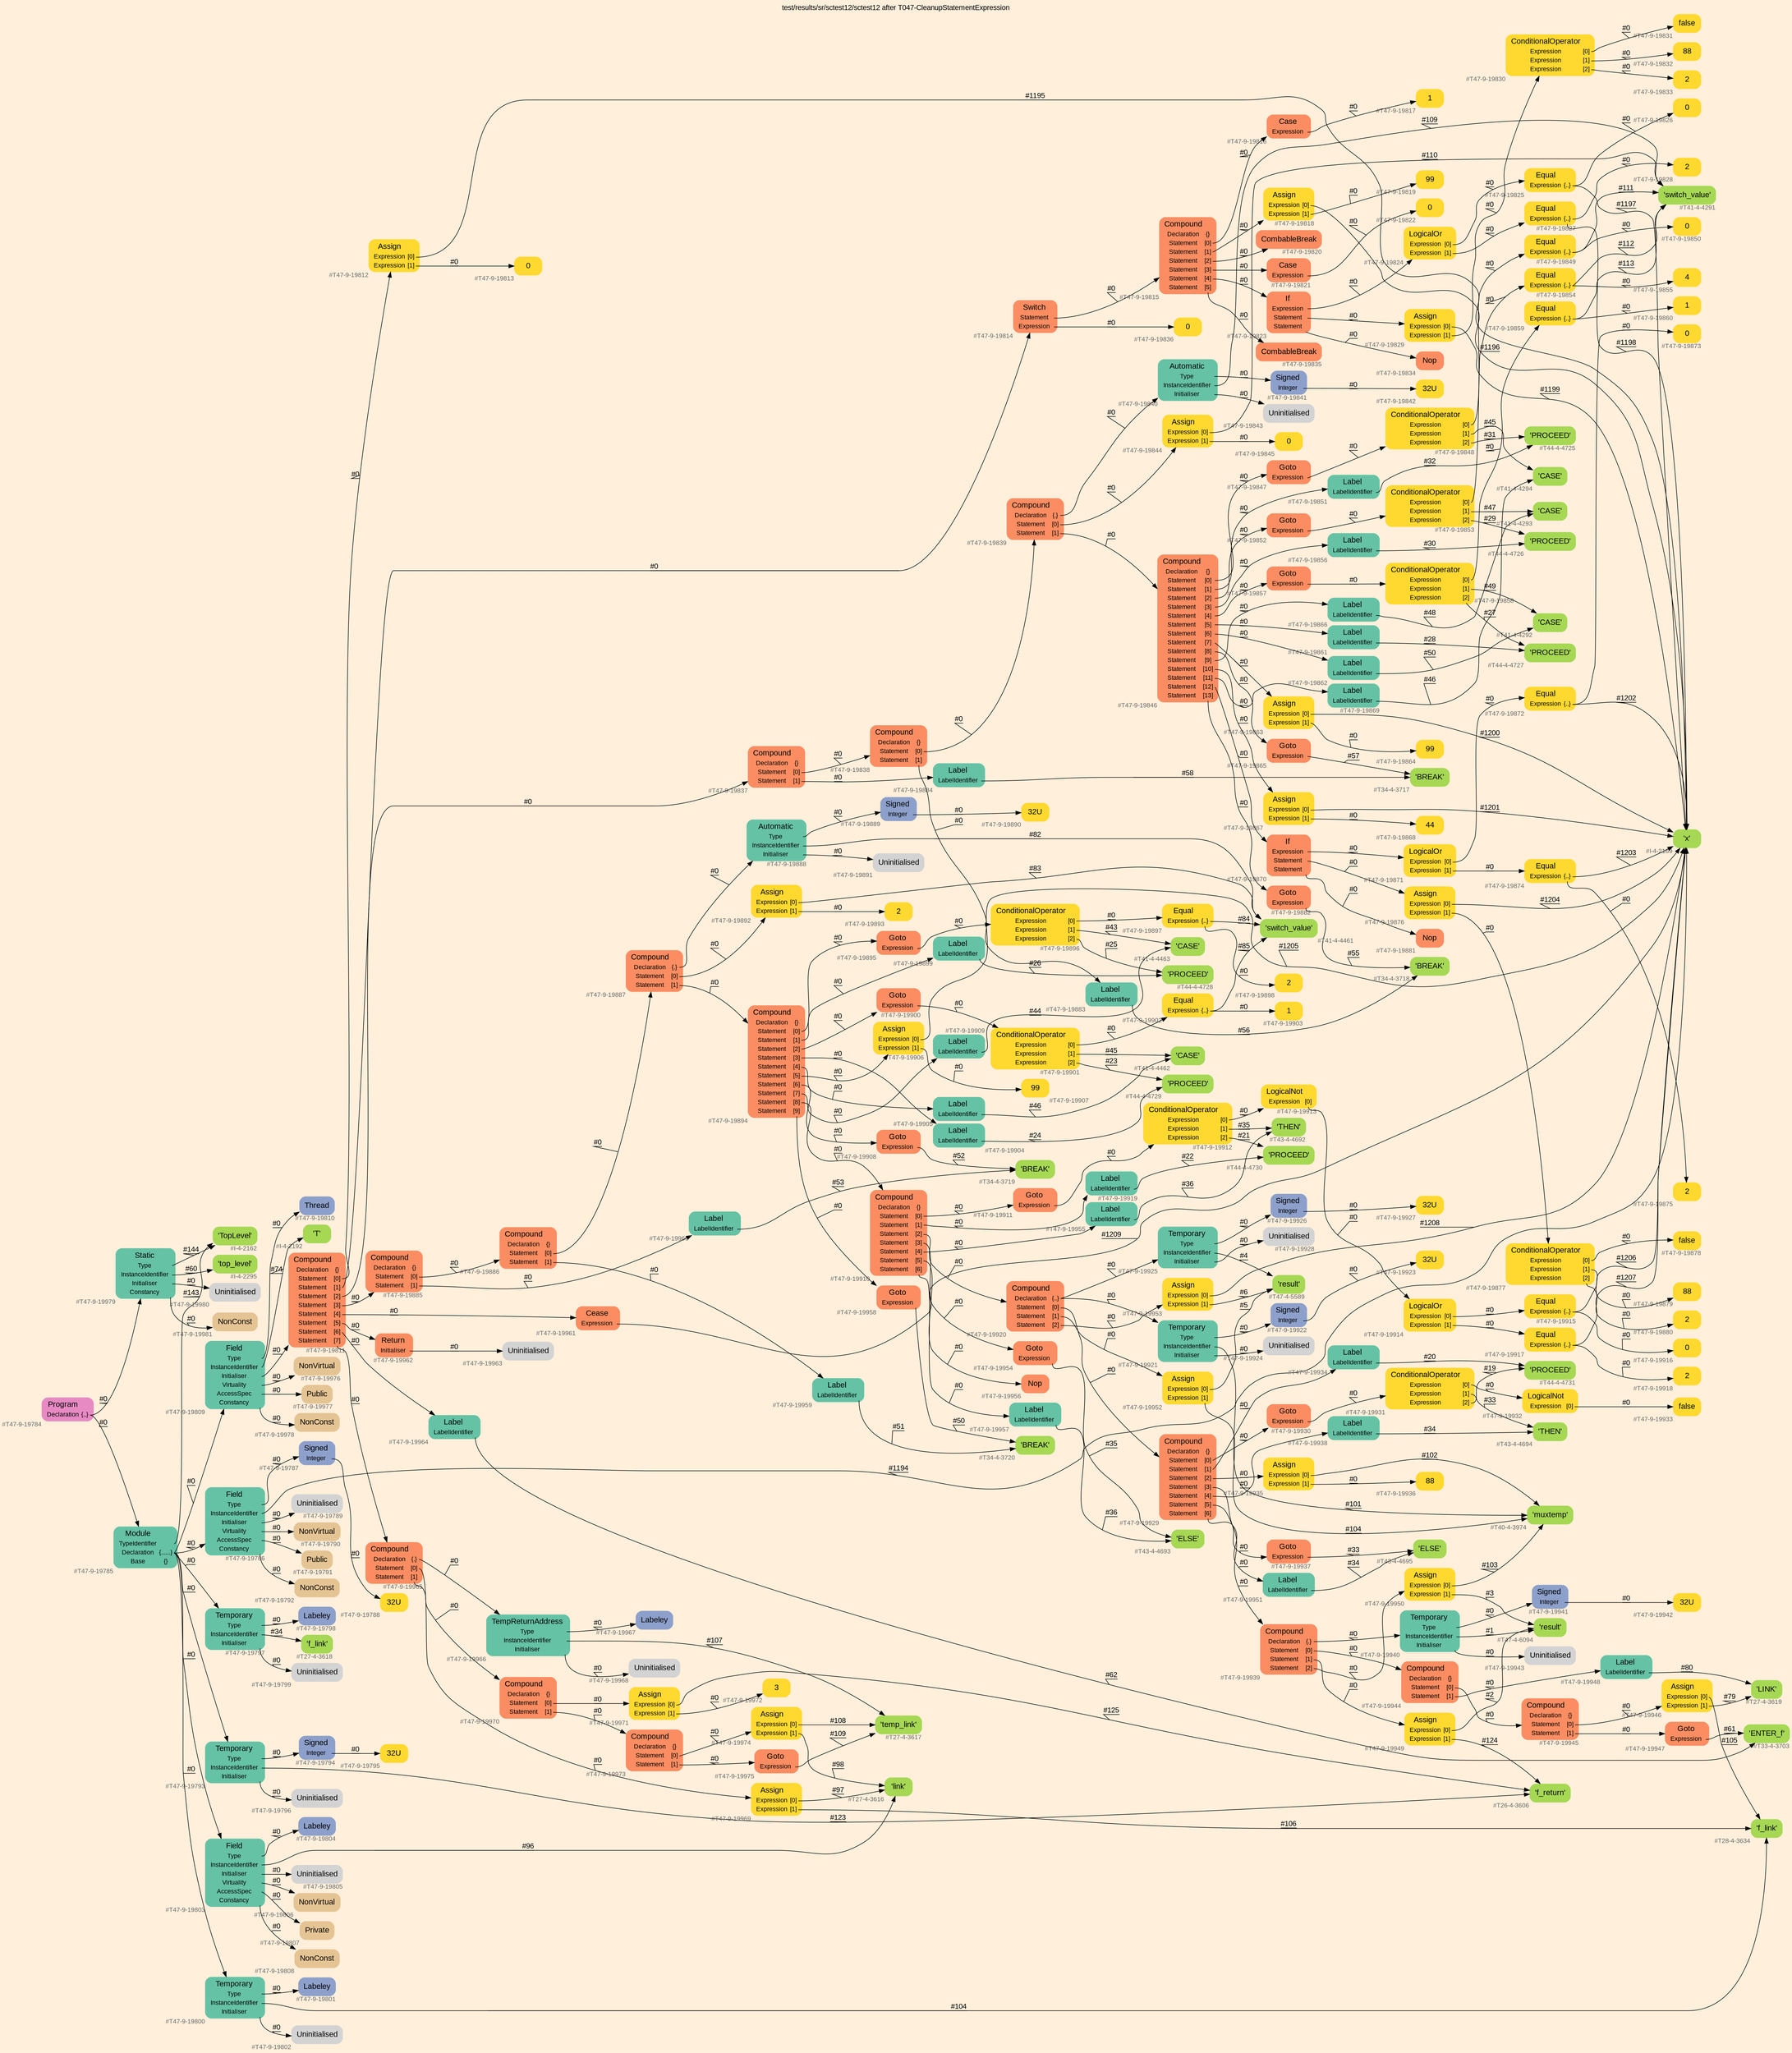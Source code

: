 digraph "test/results/sr/sctest12/sctest12 after T047-CleanupStatementExpression" {
label = "test/results/sr/sctest12/sctest12 after T047-CleanupStatementExpression"
labelloc = t
graph [
    rankdir = "LR"
    ranksep = 0.3
    bgcolor = antiquewhite1
    color = black
    fontcolor = black
    fontname = "Arial"
];
node [
    fontname = "Arial"
];
edge [
    fontname = "Arial"
];

// -------------------- node figure --------------------
// -------- block #T47-9-19784 ----------
"#T47-9-19784" [
    fillcolor = "/set28/4"
    xlabel = "#T47-9-19784"
    fontsize = "12"
    fontcolor = grey40
    shape = "plaintext"
    label = <<TABLE BORDER="0" CELLBORDER="0" CELLSPACING="0">
     <TR><TD><FONT COLOR="black" POINT-SIZE="15">Program</FONT></TD></TR>
     <TR><TD><FONT COLOR="black" POINT-SIZE="12">Declaration</FONT></TD><TD PORT="port0"><FONT COLOR="black" POINT-SIZE="12">{..}</FONT></TD></TR>
    </TABLE>>
    style = "rounded,filled"
];

// -------- block #T47-9-19785 ----------
"#T47-9-19785" [
    fillcolor = "/set28/1"
    xlabel = "#T47-9-19785"
    fontsize = "12"
    fontcolor = grey40
    shape = "plaintext"
    label = <<TABLE BORDER="0" CELLBORDER="0" CELLSPACING="0">
     <TR><TD><FONT COLOR="black" POINT-SIZE="15">Module</FONT></TD></TR>
     <TR><TD><FONT COLOR="black" POINT-SIZE="12">TypeIdentifier</FONT></TD><TD PORT="port0"></TD></TR>
     <TR><TD><FONT COLOR="black" POINT-SIZE="12">Declaration</FONT></TD><TD PORT="port1"><FONT COLOR="black" POINT-SIZE="12">{......}</FONT></TD></TR>
     <TR><TD><FONT COLOR="black" POINT-SIZE="12">Base</FONT></TD><TD PORT="port2"><FONT COLOR="black" POINT-SIZE="12">{}</FONT></TD></TR>
    </TABLE>>
    style = "rounded,filled"
];

// -------- block #I-4-2162 ----------
"#I-4-2162" [
    fillcolor = "/set28/5"
    xlabel = "#I-4-2162"
    fontsize = "12"
    fontcolor = grey40
    shape = "plaintext"
    label = <<TABLE BORDER="0" CELLBORDER="0" CELLSPACING="0">
     <TR><TD><FONT COLOR="black" POINT-SIZE="15">'TopLevel'</FONT></TD></TR>
    </TABLE>>
    style = "rounded,filled"
];

// -------- block #T47-9-19786 ----------
"#T47-9-19786" [
    fillcolor = "/set28/1"
    xlabel = "#T47-9-19786"
    fontsize = "12"
    fontcolor = grey40
    shape = "plaintext"
    label = <<TABLE BORDER="0" CELLBORDER="0" CELLSPACING="0">
     <TR><TD><FONT COLOR="black" POINT-SIZE="15">Field</FONT></TD></TR>
     <TR><TD><FONT COLOR="black" POINT-SIZE="12">Type</FONT></TD><TD PORT="port0"></TD></TR>
     <TR><TD><FONT COLOR="black" POINT-SIZE="12">InstanceIdentifier</FONT></TD><TD PORT="port1"></TD></TR>
     <TR><TD><FONT COLOR="black" POINT-SIZE="12">Initialiser</FONT></TD><TD PORT="port2"></TD></TR>
     <TR><TD><FONT COLOR="black" POINT-SIZE="12">Virtuality</FONT></TD><TD PORT="port3"></TD></TR>
     <TR><TD><FONT COLOR="black" POINT-SIZE="12">AccessSpec</FONT></TD><TD PORT="port4"></TD></TR>
     <TR><TD><FONT COLOR="black" POINT-SIZE="12">Constancy</FONT></TD><TD PORT="port5"></TD></TR>
    </TABLE>>
    style = "rounded,filled"
];

// -------- block #T47-9-19787 ----------
"#T47-9-19787" [
    fillcolor = "/set28/3"
    xlabel = "#T47-9-19787"
    fontsize = "12"
    fontcolor = grey40
    shape = "plaintext"
    label = <<TABLE BORDER="0" CELLBORDER="0" CELLSPACING="0">
     <TR><TD><FONT COLOR="black" POINT-SIZE="15">Signed</FONT></TD></TR>
     <TR><TD><FONT COLOR="black" POINT-SIZE="12">Integer</FONT></TD><TD PORT="port0"></TD></TR>
    </TABLE>>
    style = "rounded,filled"
];

// -------- block #T47-9-19788 ----------
"#T47-9-19788" [
    fillcolor = "/set28/6"
    xlabel = "#T47-9-19788"
    fontsize = "12"
    fontcolor = grey40
    shape = "plaintext"
    label = <<TABLE BORDER="0" CELLBORDER="0" CELLSPACING="0">
     <TR><TD><FONT COLOR="black" POINT-SIZE="15">32U</FONT></TD></TR>
    </TABLE>>
    style = "rounded,filled"
];

// -------- block #I-4-2169 ----------
"#I-4-2169" [
    fillcolor = "/set28/5"
    xlabel = "#I-4-2169"
    fontsize = "12"
    fontcolor = grey40
    shape = "plaintext"
    label = <<TABLE BORDER="0" CELLBORDER="0" CELLSPACING="0">
     <TR><TD><FONT COLOR="black" POINT-SIZE="15">'x'</FONT></TD></TR>
    </TABLE>>
    style = "rounded,filled"
];

// -------- block #T47-9-19789 ----------
"#T47-9-19789" [
    xlabel = "#T47-9-19789"
    fontsize = "12"
    fontcolor = grey40
    shape = "plaintext"
    label = <<TABLE BORDER="0" CELLBORDER="0" CELLSPACING="0">
     <TR><TD><FONT COLOR="black" POINT-SIZE="15">Uninitialised</FONT></TD></TR>
    </TABLE>>
    style = "rounded,filled"
];

// -------- block #T47-9-19790 ----------
"#T47-9-19790" [
    fillcolor = "/set28/7"
    xlabel = "#T47-9-19790"
    fontsize = "12"
    fontcolor = grey40
    shape = "plaintext"
    label = <<TABLE BORDER="0" CELLBORDER="0" CELLSPACING="0">
     <TR><TD><FONT COLOR="black" POINT-SIZE="15">NonVirtual</FONT></TD></TR>
    </TABLE>>
    style = "rounded,filled"
];

// -------- block #T47-9-19791 ----------
"#T47-9-19791" [
    fillcolor = "/set28/7"
    xlabel = "#T47-9-19791"
    fontsize = "12"
    fontcolor = grey40
    shape = "plaintext"
    label = <<TABLE BORDER="0" CELLBORDER="0" CELLSPACING="0">
     <TR><TD><FONT COLOR="black" POINT-SIZE="15">Public</FONT></TD></TR>
    </TABLE>>
    style = "rounded,filled"
];

// -------- block #T47-9-19792 ----------
"#T47-9-19792" [
    fillcolor = "/set28/7"
    xlabel = "#T47-9-19792"
    fontsize = "12"
    fontcolor = grey40
    shape = "plaintext"
    label = <<TABLE BORDER="0" CELLBORDER="0" CELLSPACING="0">
     <TR><TD><FONT COLOR="black" POINT-SIZE="15">NonConst</FONT></TD></TR>
    </TABLE>>
    style = "rounded,filled"
];

// -------- block #T47-9-19793 ----------
"#T47-9-19793" [
    fillcolor = "/set28/1"
    xlabel = "#T47-9-19793"
    fontsize = "12"
    fontcolor = grey40
    shape = "plaintext"
    label = <<TABLE BORDER="0" CELLBORDER="0" CELLSPACING="0">
     <TR><TD><FONT COLOR="black" POINT-SIZE="15">Temporary</FONT></TD></TR>
     <TR><TD><FONT COLOR="black" POINT-SIZE="12">Type</FONT></TD><TD PORT="port0"></TD></TR>
     <TR><TD><FONT COLOR="black" POINT-SIZE="12">InstanceIdentifier</FONT></TD><TD PORT="port1"></TD></TR>
     <TR><TD><FONT COLOR="black" POINT-SIZE="12">Initialiser</FONT></TD><TD PORT="port2"></TD></TR>
    </TABLE>>
    style = "rounded,filled"
];

// -------- block #T47-9-19794 ----------
"#T47-9-19794" [
    fillcolor = "/set28/3"
    xlabel = "#T47-9-19794"
    fontsize = "12"
    fontcolor = grey40
    shape = "plaintext"
    label = <<TABLE BORDER="0" CELLBORDER="0" CELLSPACING="0">
     <TR><TD><FONT COLOR="black" POINT-SIZE="15">Signed</FONT></TD></TR>
     <TR><TD><FONT COLOR="black" POINT-SIZE="12">Integer</FONT></TD><TD PORT="port0"></TD></TR>
    </TABLE>>
    style = "rounded,filled"
];

// -------- block #T47-9-19795 ----------
"#T47-9-19795" [
    fillcolor = "/set28/6"
    xlabel = "#T47-9-19795"
    fontsize = "12"
    fontcolor = grey40
    shape = "plaintext"
    label = <<TABLE BORDER="0" CELLBORDER="0" CELLSPACING="0">
     <TR><TD><FONT COLOR="black" POINT-SIZE="15">32U</FONT></TD></TR>
    </TABLE>>
    style = "rounded,filled"
];

// -------- block #T26-4-3606 ----------
"#T26-4-3606" [
    fillcolor = "/set28/5"
    xlabel = "#T26-4-3606"
    fontsize = "12"
    fontcolor = grey40
    shape = "plaintext"
    label = <<TABLE BORDER="0" CELLBORDER="0" CELLSPACING="0">
     <TR><TD><FONT COLOR="black" POINT-SIZE="15">'f_return'</FONT></TD></TR>
    </TABLE>>
    style = "rounded,filled"
];

// -------- block #T47-9-19796 ----------
"#T47-9-19796" [
    xlabel = "#T47-9-19796"
    fontsize = "12"
    fontcolor = grey40
    shape = "plaintext"
    label = <<TABLE BORDER="0" CELLBORDER="0" CELLSPACING="0">
     <TR><TD><FONT COLOR="black" POINT-SIZE="15">Uninitialised</FONT></TD></TR>
    </TABLE>>
    style = "rounded,filled"
];

// -------- block #T47-9-19797 ----------
"#T47-9-19797" [
    fillcolor = "/set28/1"
    xlabel = "#T47-9-19797"
    fontsize = "12"
    fontcolor = grey40
    shape = "plaintext"
    label = <<TABLE BORDER="0" CELLBORDER="0" CELLSPACING="0">
     <TR><TD><FONT COLOR="black" POINT-SIZE="15">Temporary</FONT></TD></TR>
     <TR><TD><FONT COLOR="black" POINT-SIZE="12">Type</FONT></TD><TD PORT="port0"></TD></TR>
     <TR><TD><FONT COLOR="black" POINT-SIZE="12">InstanceIdentifier</FONT></TD><TD PORT="port1"></TD></TR>
     <TR><TD><FONT COLOR="black" POINT-SIZE="12">Initialiser</FONT></TD><TD PORT="port2"></TD></TR>
    </TABLE>>
    style = "rounded,filled"
];

// -------- block #T47-9-19798 ----------
"#T47-9-19798" [
    fillcolor = "/set28/3"
    xlabel = "#T47-9-19798"
    fontsize = "12"
    fontcolor = grey40
    shape = "plaintext"
    label = <<TABLE BORDER="0" CELLBORDER="0" CELLSPACING="0">
     <TR><TD><FONT COLOR="black" POINT-SIZE="15">Labeley</FONT></TD></TR>
    </TABLE>>
    style = "rounded,filled"
];

// -------- block #T27-4-3618 ----------
"#T27-4-3618" [
    fillcolor = "/set28/5"
    xlabel = "#T27-4-3618"
    fontsize = "12"
    fontcolor = grey40
    shape = "plaintext"
    label = <<TABLE BORDER="0" CELLBORDER="0" CELLSPACING="0">
     <TR><TD><FONT COLOR="black" POINT-SIZE="15">'f_link'</FONT></TD></TR>
    </TABLE>>
    style = "rounded,filled"
];

// -------- block #T47-9-19799 ----------
"#T47-9-19799" [
    xlabel = "#T47-9-19799"
    fontsize = "12"
    fontcolor = grey40
    shape = "plaintext"
    label = <<TABLE BORDER="0" CELLBORDER="0" CELLSPACING="0">
     <TR><TD><FONT COLOR="black" POINT-SIZE="15">Uninitialised</FONT></TD></TR>
    </TABLE>>
    style = "rounded,filled"
];

// -------- block #T47-9-19800 ----------
"#T47-9-19800" [
    fillcolor = "/set28/1"
    xlabel = "#T47-9-19800"
    fontsize = "12"
    fontcolor = grey40
    shape = "plaintext"
    label = <<TABLE BORDER="0" CELLBORDER="0" CELLSPACING="0">
     <TR><TD><FONT COLOR="black" POINT-SIZE="15">Temporary</FONT></TD></TR>
     <TR><TD><FONT COLOR="black" POINT-SIZE="12">Type</FONT></TD><TD PORT="port0"></TD></TR>
     <TR><TD><FONT COLOR="black" POINT-SIZE="12">InstanceIdentifier</FONT></TD><TD PORT="port1"></TD></TR>
     <TR><TD><FONT COLOR="black" POINT-SIZE="12">Initialiser</FONT></TD><TD PORT="port2"></TD></TR>
    </TABLE>>
    style = "rounded,filled"
];

// -------- block #T47-9-19801 ----------
"#T47-9-19801" [
    fillcolor = "/set28/3"
    xlabel = "#T47-9-19801"
    fontsize = "12"
    fontcolor = grey40
    shape = "plaintext"
    label = <<TABLE BORDER="0" CELLBORDER="0" CELLSPACING="0">
     <TR><TD><FONT COLOR="black" POINT-SIZE="15">Labeley</FONT></TD></TR>
    </TABLE>>
    style = "rounded,filled"
];

// -------- block #T28-4-3634 ----------
"#T28-4-3634" [
    fillcolor = "/set28/5"
    xlabel = "#T28-4-3634"
    fontsize = "12"
    fontcolor = grey40
    shape = "plaintext"
    label = <<TABLE BORDER="0" CELLBORDER="0" CELLSPACING="0">
     <TR><TD><FONT COLOR="black" POINT-SIZE="15">'f_link'</FONT></TD></TR>
    </TABLE>>
    style = "rounded,filled"
];

// -------- block #T47-9-19802 ----------
"#T47-9-19802" [
    xlabel = "#T47-9-19802"
    fontsize = "12"
    fontcolor = grey40
    shape = "plaintext"
    label = <<TABLE BORDER="0" CELLBORDER="0" CELLSPACING="0">
     <TR><TD><FONT COLOR="black" POINT-SIZE="15">Uninitialised</FONT></TD></TR>
    </TABLE>>
    style = "rounded,filled"
];

// -------- block #T47-9-19803 ----------
"#T47-9-19803" [
    fillcolor = "/set28/1"
    xlabel = "#T47-9-19803"
    fontsize = "12"
    fontcolor = grey40
    shape = "plaintext"
    label = <<TABLE BORDER="0" CELLBORDER="0" CELLSPACING="0">
     <TR><TD><FONT COLOR="black" POINT-SIZE="15">Field</FONT></TD></TR>
     <TR><TD><FONT COLOR="black" POINT-SIZE="12">Type</FONT></TD><TD PORT="port0"></TD></TR>
     <TR><TD><FONT COLOR="black" POINT-SIZE="12">InstanceIdentifier</FONT></TD><TD PORT="port1"></TD></TR>
     <TR><TD><FONT COLOR="black" POINT-SIZE="12">Initialiser</FONT></TD><TD PORT="port2"></TD></TR>
     <TR><TD><FONT COLOR="black" POINT-SIZE="12">Virtuality</FONT></TD><TD PORT="port3"></TD></TR>
     <TR><TD><FONT COLOR="black" POINT-SIZE="12">AccessSpec</FONT></TD><TD PORT="port4"></TD></TR>
     <TR><TD><FONT COLOR="black" POINT-SIZE="12">Constancy</FONT></TD><TD PORT="port5"></TD></TR>
    </TABLE>>
    style = "rounded,filled"
];

// -------- block #T47-9-19804 ----------
"#T47-9-19804" [
    fillcolor = "/set28/3"
    xlabel = "#T47-9-19804"
    fontsize = "12"
    fontcolor = grey40
    shape = "plaintext"
    label = <<TABLE BORDER="0" CELLBORDER="0" CELLSPACING="0">
     <TR><TD><FONT COLOR="black" POINT-SIZE="15">Labeley</FONT></TD></TR>
    </TABLE>>
    style = "rounded,filled"
];

// -------- block #T27-4-3616 ----------
"#T27-4-3616" [
    fillcolor = "/set28/5"
    xlabel = "#T27-4-3616"
    fontsize = "12"
    fontcolor = grey40
    shape = "plaintext"
    label = <<TABLE BORDER="0" CELLBORDER="0" CELLSPACING="0">
     <TR><TD><FONT COLOR="black" POINT-SIZE="15">'link'</FONT></TD></TR>
    </TABLE>>
    style = "rounded,filled"
];

// -------- block #T47-9-19805 ----------
"#T47-9-19805" [
    xlabel = "#T47-9-19805"
    fontsize = "12"
    fontcolor = grey40
    shape = "plaintext"
    label = <<TABLE BORDER="0" CELLBORDER="0" CELLSPACING="0">
     <TR><TD><FONT COLOR="black" POINT-SIZE="15">Uninitialised</FONT></TD></TR>
    </TABLE>>
    style = "rounded,filled"
];

// -------- block #T47-9-19806 ----------
"#T47-9-19806" [
    fillcolor = "/set28/7"
    xlabel = "#T47-9-19806"
    fontsize = "12"
    fontcolor = grey40
    shape = "plaintext"
    label = <<TABLE BORDER="0" CELLBORDER="0" CELLSPACING="0">
     <TR><TD><FONT COLOR="black" POINT-SIZE="15">NonVirtual</FONT></TD></TR>
    </TABLE>>
    style = "rounded,filled"
];

// -------- block #T47-9-19807 ----------
"#T47-9-19807" [
    fillcolor = "/set28/7"
    xlabel = "#T47-9-19807"
    fontsize = "12"
    fontcolor = grey40
    shape = "plaintext"
    label = <<TABLE BORDER="0" CELLBORDER="0" CELLSPACING="0">
     <TR><TD><FONT COLOR="black" POINT-SIZE="15">Private</FONT></TD></TR>
    </TABLE>>
    style = "rounded,filled"
];

// -------- block #T47-9-19808 ----------
"#T47-9-19808" [
    fillcolor = "/set28/7"
    xlabel = "#T47-9-19808"
    fontsize = "12"
    fontcolor = grey40
    shape = "plaintext"
    label = <<TABLE BORDER="0" CELLBORDER="0" CELLSPACING="0">
     <TR><TD><FONT COLOR="black" POINT-SIZE="15">NonConst</FONT></TD></TR>
    </TABLE>>
    style = "rounded,filled"
];

// -------- block #T47-9-19809 ----------
"#T47-9-19809" [
    fillcolor = "/set28/1"
    xlabel = "#T47-9-19809"
    fontsize = "12"
    fontcolor = grey40
    shape = "plaintext"
    label = <<TABLE BORDER="0" CELLBORDER="0" CELLSPACING="0">
     <TR><TD><FONT COLOR="black" POINT-SIZE="15">Field</FONT></TD></TR>
     <TR><TD><FONT COLOR="black" POINT-SIZE="12">Type</FONT></TD><TD PORT="port0"></TD></TR>
     <TR><TD><FONT COLOR="black" POINT-SIZE="12">InstanceIdentifier</FONT></TD><TD PORT="port1"></TD></TR>
     <TR><TD><FONT COLOR="black" POINT-SIZE="12">Initialiser</FONT></TD><TD PORT="port2"></TD></TR>
     <TR><TD><FONT COLOR="black" POINT-SIZE="12">Virtuality</FONT></TD><TD PORT="port3"></TD></TR>
     <TR><TD><FONT COLOR="black" POINT-SIZE="12">AccessSpec</FONT></TD><TD PORT="port4"></TD></TR>
     <TR><TD><FONT COLOR="black" POINT-SIZE="12">Constancy</FONT></TD><TD PORT="port5"></TD></TR>
    </TABLE>>
    style = "rounded,filled"
];

// -------- block #T47-9-19810 ----------
"#T47-9-19810" [
    fillcolor = "/set28/3"
    xlabel = "#T47-9-19810"
    fontsize = "12"
    fontcolor = grey40
    shape = "plaintext"
    label = <<TABLE BORDER="0" CELLBORDER="0" CELLSPACING="0">
     <TR><TD><FONT COLOR="black" POINT-SIZE="15">Thread</FONT></TD></TR>
    </TABLE>>
    style = "rounded,filled"
];

// -------- block #I-4-2192 ----------
"#I-4-2192" [
    fillcolor = "/set28/5"
    xlabel = "#I-4-2192"
    fontsize = "12"
    fontcolor = grey40
    shape = "plaintext"
    label = <<TABLE BORDER="0" CELLBORDER="0" CELLSPACING="0">
     <TR><TD><FONT COLOR="black" POINT-SIZE="15">'T'</FONT></TD></TR>
    </TABLE>>
    style = "rounded,filled"
];

// -------- block #T47-9-19811 ----------
"#T47-9-19811" [
    fillcolor = "/set28/2"
    xlabel = "#T47-9-19811"
    fontsize = "12"
    fontcolor = grey40
    shape = "plaintext"
    label = <<TABLE BORDER="0" CELLBORDER="0" CELLSPACING="0">
     <TR><TD><FONT COLOR="black" POINT-SIZE="15">Compound</FONT></TD></TR>
     <TR><TD><FONT COLOR="black" POINT-SIZE="12">Declaration</FONT></TD><TD PORT="port0"><FONT COLOR="black" POINT-SIZE="12">{}</FONT></TD></TR>
     <TR><TD><FONT COLOR="black" POINT-SIZE="12">Statement</FONT></TD><TD PORT="port1"><FONT COLOR="black" POINT-SIZE="12">[0]</FONT></TD></TR>
     <TR><TD><FONT COLOR="black" POINT-SIZE="12">Statement</FONT></TD><TD PORT="port2"><FONT COLOR="black" POINT-SIZE="12">[1]</FONT></TD></TR>
     <TR><TD><FONT COLOR="black" POINT-SIZE="12">Statement</FONT></TD><TD PORT="port3"><FONT COLOR="black" POINT-SIZE="12">[2]</FONT></TD></TR>
     <TR><TD><FONT COLOR="black" POINT-SIZE="12">Statement</FONT></TD><TD PORT="port4"><FONT COLOR="black" POINT-SIZE="12">[3]</FONT></TD></TR>
     <TR><TD><FONT COLOR="black" POINT-SIZE="12">Statement</FONT></TD><TD PORT="port5"><FONT COLOR="black" POINT-SIZE="12">[4]</FONT></TD></TR>
     <TR><TD><FONT COLOR="black" POINT-SIZE="12">Statement</FONT></TD><TD PORT="port6"><FONT COLOR="black" POINT-SIZE="12">[5]</FONT></TD></TR>
     <TR><TD><FONT COLOR="black" POINT-SIZE="12">Statement</FONT></TD><TD PORT="port7"><FONT COLOR="black" POINT-SIZE="12">[6]</FONT></TD></TR>
     <TR><TD><FONT COLOR="black" POINT-SIZE="12">Statement</FONT></TD><TD PORT="port8"><FONT COLOR="black" POINT-SIZE="12">[7]</FONT></TD></TR>
    </TABLE>>
    style = "rounded,filled"
];

// -------- block #T47-9-19812 ----------
"#T47-9-19812" [
    fillcolor = "/set28/6"
    xlabel = "#T47-9-19812"
    fontsize = "12"
    fontcolor = grey40
    shape = "plaintext"
    label = <<TABLE BORDER="0" CELLBORDER="0" CELLSPACING="0">
     <TR><TD><FONT COLOR="black" POINT-SIZE="15">Assign</FONT></TD></TR>
     <TR><TD><FONT COLOR="black" POINT-SIZE="12">Expression</FONT></TD><TD PORT="port0"><FONT COLOR="black" POINT-SIZE="12">[0]</FONT></TD></TR>
     <TR><TD><FONT COLOR="black" POINT-SIZE="12">Expression</FONT></TD><TD PORT="port1"><FONT COLOR="black" POINT-SIZE="12">[1]</FONT></TD></TR>
    </TABLE>>
    style = "rounded,filled"
];

// -------- block #T47-9-19813 ----------
"#T47-9-19813" [
    fillcolor = "/set28/6"
    xlabel = "#T47-9-19813"
    fontsize = "12"
    fontcolor = grey40
    shape = "plaintext"
    label = <<TABLE BORDER="0" CELLBORDER="0" CELLSPACING="0">
     <TR><TD><FONT COLOR="black" POINT-SIZE="15">0</FONT></TD></TR>
    </TABLE>>
    style = "rounded,filled"
];

// -------- block #T47-9-19814 ----------
"#T47-9-19814" [
    fillcolor = "/set28/2"
    xlabel = "#T47-9-19814"
    fontsize = "12"
    fontcolor = grey40
    shape = "plaintext"
    label = <<TABLE BORDER="0" CELLBORDER="0" CELLSPACING="0">
     <TR><TD><FONT COLOR="black" POINT-SIZE="15">Switch</FONT></TD></TR>
     <TR><TD><FONT COLOR="black" POINT-SIZE="12">Statement</FONT></TD><TD PORT="port0"></TD></TR>
     <TR><TD><FONT COLOR="black" POINT-SIZE="12">Expression</FONT></TD><TD PORT="port1"></TD></TR>
    </TABLE>>
    style = "rounded,filled"
];

// -------- block #T47-9-19815 ----------
"#T47-9-19815" [
    fillcolor = "/set28/2"
    xlabel = "#T47-9-19815"
    fontsize = "12"
    fontcolor = grey40
    shape = "plaintext"
    label = <<TABLE BORDER="0" CELLBORDER="0" CELLSPACING="0">
     <TR><TD><FONT COLOR="black" POINT-SIZE="15">Compound</FONT></TD></TR>
     <TR><TD><FONT COLOR="black" POINT-SIZE="12">Declaration</FONT></TD><TD PORT="port0"><FONT COLOR="black" POINT-SIZE="12">{}</FONT></TD></TR>
     <TR><TD><FONT COLOR="black" POINT-SIZE="12">Statement</FONT></TD><TD PORT="port1"><FONT COLOR="black" POINT-SIZE="12">[0]</FONT></TD></TR>
     <TR><TD><FONT COLOR="black" POINT-SIZE="12">Statement</FONT></TD><TD PORT="port2"><FONT COLOR="black" POINT-SIZE="12">[1]</FONT></TD></TR>
     <TR><TD><FONT COLOR="black" POINT-SIZE="12">Statement</FONT></TD><TD PORT="port3"><FONT COLOR="black" POINT-SIZE="12">[2]</FONT></TD></TR>
     <TR><TD><FONT COLOR="black" POINT-SIZE="12">Statement</FONT></TD><TD PORT="port4"><FONT COLOR="black" POINT-SIZE="12">[3]</FONT></TD></TR>
     <TR><TD><FONT COLOR="black" POINT-SIZE="12">Statement</FONT></TD><TD PORT="port5"><FONT COLOR="black" POINT-SIZE="12">[4]</FONT></TD></TR>
     <TR><TD><FONT COLOR="black" POINT-SIZE="12">Statement</FONT></TD><TD PORT="port6"><FONT COLOR="black" POINT-SIZE="12">[5]</FONT></TD></TR>
    </TABLE>>
    style = "rounded,filled"
];

// -------- block #T47-9-19816 ----------
"#T47-9-19816" [
    fillcolor = "/set28/2"
    xlabel = "#T47-9-19816"
    fontsize = "12"
    fontcolor = grey40
    shape = "plaintext"
    label = <<TABLE BORDER="0" CELLBORDER="0" CELLSPACING="0">
     <TR><TD><FONT COLOR="black" POINT-SIZE="15">Case</FONT></TD></TR>
     <TR><TD><FONT COLOR="black" POINT-SIZE="12">Expression</FONT></TD><TD PORT="port0"></TD></TR>
    </TABLE>>
    style = "rounded,filled"
];

// -------- block #T47-9-19817 ----------
"#T47-9-19817" [
    fillcolor = "/set28/6"
    xlabel = "#T47-9-19817"
    fontsize = "12"
    fontcolor = grey40
    shape = "plaintext"
    label = <<TABLE BORDER="0" CELLBORDER="0" CELLSPACING="0">
     <TR><TD><FONT COLOR="black" POINT-SIZE="15">1</FONT></TD></TR>
    </TABLE>>
    style = "rounded,filled"
];

// -------- block #T47-9-19818 ----------
"#T47-9-19818" [
    fillcolor = "/set28/6"
    xlabel = "#T47-9-19818"
    fontsize = "12"
    fontcolor = grey40
    shape = "plaintext"
    label = <<TABLE BORDER="0" CELLBORDER="0" CELLSPACING="0">
     <TR><TD><FONT COLOR="black" POINT-SIZE="15">Assign</FONT></TD></TR>
     <TR><TD><FONT COLOR="black" POINT-SIZE="12">Expression</FONT></TD><TD PORT="port0"><FONT COLOR="black" POINT-SIZE="12">[0]</FONT></TD></TR>
     <TR><TD><FONT COLOR="black" POINT-SIZE="12">Expression</FONT></TD><TD PORT="port1"><FONT COLOR="black" POINT-SIZE="12">[1]</FONT></TD></TR>
    </TABLE>>
    style = "rounded,filled"
];

// -------- block #T47-9-19819 ----------
"#T47-9-19819" [
    fillcolor = "/set28/6"
    xlabel = "#T47-9-19819"
    fontsize = "12"
    fontcolor = grey40
    shape = "plaintext"
    label = <<TABLE BORDER="0" CELLBORDER="0" CELLSPACING="0">
     <TR><TD><FONT COLOR="black" POINT-SIZE="15">99</FONT></TD></TR>
    </TABLE>>
    style = "rounded,filled"
];

// -------- block #T47-9-19820 ----------
"#T47-9-19820" [
    fillcolor = "/set28/2"
    xlabel = "#T47-9-19820"
    fontsize = "12"
    fontcolor = grey40
    shape = "plaintext"
    label = <<TABLE BORDER="0" CELLBORDER="0" CELLSPACING="0">
     <TR><TD><FONT COLOR="black" POINT-SIZE="15">CombableBreak</FONT></TD></TR>
    </TABLE>>
    style = "rounded,filled"
];

// -------- block #T47-9-19821 ----------
"#T47-9-19821" [
    fillcolor = "/set28/2"
    xlabel = "#T47-9-19821"
    fontsize = "12"
    fontcolor = grey40
    shape = "plaintext"
    label = <<TABLE BORDER="0" CELLBORDER="0" CELLSPACING="0">
     <TR><TD><FONT COLOR="black" POINT-SIZE="15">Case</FONT></TD></TR>
     <TR><TD><FONT COLOR="black" POINT-SIZE="12">Expression</FONT></TD><TD PORT="port0"></TD></TR>
    </TABLE>>
    style = "rounded,filled"
];

// -------- block #T47-9-19822 ----------
"#T47-9-19822" [
    fillcolor = "/set28/6"
    xlabel = "#T47-9-19822"
    fontsize = "12"
    fontcolor = grey40
    shape = "plaintext"
    label = <<TABLE BORDER="0" CELLBORDER="0" CELLSPACING="0">
     <TR><TD><FONT COLOR="black" POINT-SIZE="15">0</FONT></TD></TR>
    </TABLE>>
    style = "rounded,filled"
];

// -------- block #T47-9-19823 ----------
"#T47-9-19823" [
    fillcolor = "/set28/2"
    xlabel = "#T47-9-19823"
    fontsize = "12"
    fontcolor = grey40
    shape = "plaintext"
    label = <<TABLE BORDER="0" CELLBORDER="0" CELLSPACING="0">
     <TR><TD><FONT COLOR="black" POINT-SIZE="15">If</FONT></TD></TR>
     <TR><TD><FONT COLOR="black" POINT-SIZE="12">Expression</FONT></TD><TD PORT="port0"></TD></TR>
     <TR><TD><FONT COLOR="black" POINT-SIZE="12">Statement</FONT></TD><TD PORT="port1"></TD></TR>
     <TR><TD><FONT COLOR="black" POINT-SIZE="12">Statement</FONT></TD><TD PORT="port2"></TD></TR>
    </TABLE>>
    style = "rounded,filled"
];

// -------- block #T47-9-19824 ----------
"#T47-9-19824" [
    fillcolor = "/set28/6"
    xlabel = "#T47-9-19824"
    fontsize = "12"
    fontcolor = grey40
    shape = "plaintext"
    label = <<TABLE BORDER="0" CELLBORDER="0" CELLSPACING="0">
     <TR><TD><FONT COLOR="black" POINT-SIZE="15">LogicalOr</FONT></TD></TR>
     <TR><TD><FONT COLOR="black" POINT-SIZE="12">Expression</FONT></TD><TD PORT="port0"><FONT COLOR="black" POINT-SIZE="12">[0]</FONT></TD></TR>
     <TR><TD><FONT COLOR="black" POINT-SIZE="12">Expression</FONT></TD><TD PORT="port1"><FONT COLOR="black" POINT-SIZE="12">[1]</FONT></TD></TR>
    </TABLE>>
    style = "rounded,filled"
];

// -------- block #T47-9-19825 ----------
"#T47-9-19825" [
    fillcolor = "/set28/6"
    xlabel = "#T47-9-19825"
    fontsize = "12"
    fontcolor = grey40
    shape = "plaintext"
    label = <<TABLE BORDER="0" CELLBORDER="0" CELLSPACING="0">
     <TR><TD><FONT COLOR="black" POINT-SIZE="15">Equal</FONT></TD></TR>
     <TR><TD><FONT COLOR="black" POINT-SIZE="12">Expression</FONT></TD><TD PORT="port0"><FONT COLOR="black" POINT-SIZE="12">{..}</FONT></TD></TR>
    </TABLE>>
    style = "rounded,filled"
];

// -------- block #T47-9-19826 ----------
"#T47-9-19826" [
    fillcolor = "/set28/6"
    xlabel = "#T47-9-19826"
    fontsize = "12"
    fontcolor = grey40
    shape = "plaintext"
    label = <<TABLE BORDER="0" CELLBORDER="0" CELLSPACING="0">
     <TR><TD><FONT COLOR="black" POINT-SIZE="15">0</FONT></TD></TR>
    </TABLE>>
    style = "rounded,filled"
];

// -------- block #T47-9-19827 ----------
"#T47-9-19827" [
    fillcolor = "/set28/6"
    xlabel = "#T47-9-19827"
    fontsize = "12"
    fontcolor = grey40
    shape = "plaintext"
    label = <<TABLE BORDER="0" CELLBORDER="0" CELLSPACING="0">
     <TR><TD><FONT COLOR="black" POINT-SIZE="15">Equal</FONT></TD></TR>
     <TR><TD><FONT COLOR="black" POINT-SIZE="12">Expression</FONT></TD><TD PORT="port0"><FONT COLOR="black" POINT-SIZE="12">{..}</FONT></TD></TR>
    </TABLE>>
    style = "rounded,filled"
];

// -------- block #T47-9-19828 ----------
"#T47-9-19828" [
    fillcolor = "/set28/6"
    xlabel = "#T47-9-19828"
    fontsize = "12"
    fontcolor = grey40
    shape = "plaintext"
    label = <<TABLE BORDER="0" CELLBORDER="0" CELLSPACING="0">
     <TR><TD><FONT COLOR="black" POINT-SIZE="15">2</FONT></TD></TR>
    </TABLE>>
    style = "rounded,filled"
];

// -------- block #T47-9-19829 ----------
"#T47-9-19829" [
    fillcolor = "/set28/6"
    xlabel = "#T47-9-19829"
    fontsize = "12"
    fontcolor = grey40
    shape = "plaintext"
    label = <<TABLE BORDER="0" CELLBORDER="0" CELLSPACING="0">
     <TR><TD><FONT COLOR="black" POINT-SIZE="15">Assign</FONT></TD></TR>
     <TR><TD><FONT COLOR="black" POINT-SIZE="12">Expression</FONT></TD><TD PORT="port0"><FONT COLOR="black" POINT-SIZE="12">[0]</FONT></TD></TR>
     <TR><TD><FONT COLOR="black" POINT-SIZE="12">Expression</FONT></TD><TD PORT="port1"><FONT COLOR="black" POINT-SIZE="12">[1]</FONT></TD></TR>
    </TABLE>>
    style = "rounded,filled"
];

// -------- block #T47-9-19830 ----------
"#T47-9-19830" [
    fillcolor = "/set28/6"
    xlabel = "#T47-9-19830"
    fontsize = "12"
    fontcolor = grey40
    shape = "plaintext"
    label = <<TABLE BORDER="0" CELLBORDER="0" CELLSPACING="0">
     <TR><TD><FONT COLOR="black" POINT-SIZE="15">ConditionalOperator</FONT></TD></TR>
     <TR><TD><FONT COLOR="black" POINT-SIZE="12">Expression</FONT></TD><TD PORT="port0"><FONT COLOR="black" POINT-SIZE="12">[0]</FONT></TD></TR>
     <TR><TD><FONT COLOR="black" POINT-SIZE="12">Expression</FONT></TD><TD PORT="port1"><FONT COLOR="black" POINT-SIZE="12">[1]</FONT></TD></TR>
     <TR><TD><FONT COLOR="black" POINT-SIZE="12">Expression</FONT></TD><TD PORT="port2"><FONT COLOR="black" POINT-SIZE="12">[2]</FONT></TD></TR>
    </TABLE>>
    style = "rounded,filled"
];

// -------- block #T47-9-19831 ----------
"#T47-9-19831" [
    fillcolor = "/set28/6"
    xlabel = "#T47-9-19831"
    fontsize = "12"
    fontcolor = grey40
    shape = "plaintext"
    label = <<TABLE BORDER="0" CELLBORDER="0" CELLSPACING="0">
     <TR><TD><FONT COLOR="black" POINT-SIZE="15">false</FONT></TD></TR>
    </TABLE>>
    style = "rounded,filled"
];

// -------- block #T47-9-19832 ----------
"#T47-9-19832" [
    fillcolor = "/set28/6"
    xlabel = "#T47-9-19832"
    fontsize = "12"
    fontcolor = grey40
    shape = "plaintext"
    label = <<TABLE BORDER="0" CELLBORDER="0" CELLSPACING="0">
     <TR><TD><FONT COLOR="black" POINT-SIZE="15">88</FONT></TD></TR>
    </TABLE>>
    style = "rounded,filled"
];

// -------- block #T47-9-19833 ----------
"#T47-9-19833" [
    fillcolor = "/set28/6"
    xlabel = "#T47-9-19833"
    fontsize = "12"
    fontcolor = grey40
    shape = "plaintext"
    label = <<TABLE BORDER="0" CELLBORDER="0" CELLSPACING="0">
     <TR><TD><FONT COLOR="black" POINT-SIZE="15">2</FONT></TD></TR>
    </TABLE>>
    style = "rounded,filled"
];

// -------- block #T47-9-19834 ----------
"#T47-9-19834" [
    fillcolor = "/set28/2"
    xlabel = "#T47-9-19834"
    fontsize = "12"
    fontcolor = grey40
    shape = "plaintext"
    label = <<TABLE BORDER="0" CELLBORDER="0" CELLSPACING="0">
     <TR><TD><FONT COLOR="black" POINT-SIZE="15">Nop</FONT></TD></TR>
    </TABLE>>
    style = "rounded,filled"
];

// -------- block #T47-9-19835 ----------
"#T47-9-19835" [
    fillcolor = "/set28/2"
    xlabel = "#T47-9-19835"
    fontsize = "12"
    fontcolor = grey40
    shape = "plaintext"
    label = <<TABLE BORDER="0" CELLBORDER="0" CELLSPACING="0">
     <TR><TD><FONT COLOR="black" POINT-SIZE="15">CombableBreak</FONT></TD></TR>
    </TABLE>>
    style = "rounded,filled"
];

// -------- block #T47-9-19836 ----------
"#T47-9-19836" [
    fillcolor = "/set28/6"
    xlabel = "#T47-9-19836"
    fontsize = "12"
    fontcolor = grey40
    shape = "plaintext"
    label = <<TABLE BORDER="0" CELLBORDER="0" CELLSPACING="0">
     <TR><TD><FONT COLOR="black" POINT-SIZE="15">0</FONT></TD></TR>
    </TABLE>>
    style = "rounded,filled"
];

// -------- block #T47-9-19837 ----------
"#T47-9-19837" [
    fillcolor = "/set28/2"
    xlabel = "#T47-9-19837"
    fontsize = "12"
    fontcolor = grey40
    shape = "plaintext"
    label = <<TABLE BORDER="0" CELLBORDER="0" CELLSPACING="0">
     <TR><TD><FONT COLOR="black" POINT-SIZE="15">Compound</FONT></TD></TR>
     <TR><TD><FONT COLOR="black" POINT-SIZE="12">Declaration</FONT></TD><TD PORT="port0"><FONT COLOR="black" POINT-SIZE="12">{}</FONT></TD></TR>
     <TR><TD><FONT COLOR="black" POINT-SIZE="12">Statement</FONT></TD><TD PORT="port1"><FONT COLOR="black" POINT-SIZE="12">[0]</FONT></TD></TR>
     <TR><TD><FONT COLOR="black" POINT-SIZE="12">Statement</FONT></TD><TD PORT="port2"><FONT COLOR="black" POINT-SIZE="12">[1]</FONT></TD></TR>
    </TABLE>>
    style = "rounded,filled"
];

// -------- block #T47-9-19838 ----------
"#T47-9-19838" [
    fillcolor = "/set28/2"
    xlabel = "#T47-9-19838"
    fontsize = "12"
    fontcolor = grey40
    shape = "plaintext"
    label = <<TABLE BORDER="0" CELLBORDER="0" CELLSPACING="0">
     <TR><TD><FONT COLOR="black" POINT-SIZE="15">Compound</FONT></TD></TR>
     <TR><TD><FONT COLOR="black" POINT-SIZE="12">Declaration</FONT></TD><TD PORT="port0"><FONT COLOR="black" POINT-SIZE="12">{}</FONT></TD></TR>
     <TR><TD><FONT COLOR="black" POINT-SIZE="12">Statement</FONT></TD><TD PORT="port1"><FONT COLOR="black" POINT-SIZE="12">[0]</FONT></TD></TR>
     <TR><TD><FONT COLOR="black" POINT-SIZE="12">Statement</FONT></TD><TD PORT="port2"><FONT COLOR="black" POINT-SIZE="12">[1]</FONT></TD></TR>
    </TABLE>>
    style = "rounded,filled"
];

// -------- block #T47-9-19839 ----------
"#T47-9-19839" [
    fillcolor = "/set28/2"
    xlabel = "#T47-9-19839"
    fontsize = "12"
    fontcolor = grey40
    shape = "plaintext"
    label = <<TABLE BORDER="0" CELLBORDER="0" CELLSPACING="0">
     <TR><TD><FONT COLOR="black" POINT-SIZE="15">Compound</FONT></TD></TR>
     <TR><TD><FONT COLOR="black" POINT-SIZE="12">Declaration</FONT></TD><TD PORT="port0"><FONT COLOR="black" POINT-SIZE="12">{.}</FONT></TD></TR>
     <TR><TD><FONT COLOR="black" POINT-SIZE="12">Statement</FONT></TD><TD PORT="port1"><FONT COLOR="black" POINT-SIZE="12">[0]</FONT></TD></TR>
     <TR><TD><FONT COLOR="black" POINT-SIZE="12">Statement</FONT></TD><TD PORT="port2"><FONT COLOR="black" POINT-SIZE="12">[1]</FONT></TD></TR>
    </TABLE>>
    style = "rounded,filled"
];

// -------- block #T47-9-19840 ----------
"#T47-9-19840" [
    fillcolor = "/set28/1"
    xlabel = "#T47-9-19840"
    fontsize = "12"
    fontcolor = grey40
    shape = "plaintext"
    label = <<TABLE BORDER="0" CELLBORDER="0" CELLSPACING="0">
     <TR><TD><FONT COLOR="black" POINT-SIZE="15">Automatic</FONT></TD></TR>
     <TR><TD><FONT COLOR="black" POINT-SIZE="12">Type</FONT></TD><TD PORT="port0"></TD></TR>
     <TR><TD><FONT COLOR="black" POINT-SIZE="12">InstanceIdentifier</FONT></TD><TD PORT="port1"></TD></TR>
     <TR><TD><FONT COLOR="black" POINT-SIZE="12">Initialiser</FONT></TD><TD PORT="port2"></TD></TR>
    </TABLE>>
    style = "rounded,filled"
];

// -------- block #T47-9-19841 ----------
"#T47-9-19841" [
    fillcolor = "/set28/3"
    xlabel = "#T47-9-19841"
    fontsize = "12"
    fontcolor = grey40
    shape = "plaintext"
    label = <<TABLE BORDER="0" CELLBORDER="0" CELLSPACING="0">
     <TR><TD><FONT COLOR="black" POINT-SIZE="15">Signed</FONT></TD></TR>
     <TR><TD><FONT COLOR="black" POINT-SIZE="12">Integer</FONT></TD><TD PORT="port0"></TD></TR>
    </TABLE>>
    style = "rounded,filled"
];

// -------- block #T47-9-19842 ----------
"#T47-9-19842" [
    fillcolor = "/set28/6"
    xlabel = "#T47-9-19842"
    fontsize = "12"
    fontcolor = grey40
    shape = "plaintext"
    label = <<TABLE BORDER="0" CELLBORDER="0" CELLSPACING="0">
     <TR><TD><FONT COLOR="black" POINT-SIZE="15">32U</FONT></TD></TR>
    </TABLE>>
    style = "rounded,filled"
];

// -------- block #T41-4-4291 ----------
"#T41-4-4291" [
    fillcolor = "/set28/5"
    xlabel = "#T41-4-4291"
    fontsize = "12"
    fontcolor = grey40
    shape = "plaintext"
    label = <<TABLE BORDER="0" CELLBORDER="0" CELLSPACING="0">
     <TR><TD><FONT COLOR="black" POINT-SIZE="15">'switch_value'</FONT></TD></TR>
    </TABLE>>
    style = "rounded,filled"
];

// -------- block #T47-9-19843 ----------
"#T47-9-19843" [
    xlabel = "#T47-9-19843"
    fontsize = "12"
    fontcolor = grey40
    shape = "plaintext"
    label = <<TABLE BORDER="0" CELLBORDER="0" CELLSPACING="0">
     <TR><TD><FONT COLOR="black" POINT-SIZE="15">Uninitialised</FONT></TD></TR>
    </TABLE>>
    style = "rounded,filled"
];

// -------- block #T47-9-19844 ----------
"#T47-9-19844" [
    fillcolor = "/set28/6"
    xlabel = "#T47-9-19844"
    fontsize = "12"
    fontcolor = grey40
    shape = "plaintext"
    label = <<TABLE BORDER="0" CELLBORDER="0" CELLSPACING="0">
     <TR><TD><FONT COLOR="black" POINT-SIZE="15">Assign</FONT></TD></TR>
     <TR><TD><FONT COLOR="black" POINT-SIZE="12">Expression</FONT></TD><TD PORT="port0"><FONT COLOR="black" POINT-SIZE="12">[0]</FONT></TD></TR>
     <TR><TD><FONT COLOR="black" POINT-SIZE="12">Expression</FONT></TD><TD PORT="port1"><FONT COLOR="black" POINT-SIZE="12">[1]</FONT></TD></TR>
    </TABLE>>
    style = "rounded,filled"
];

// -------- block #T47-9-19845 ----------
"#T47-9-19845" [
    fillcolor = "/set28/6"
    xlabel = "#T47-9-19845"
    fontsize = "12"
    fontcolor = grey40
    shape = "plaintext"
    label = <<TABLE BORDER="0" CELLBORDER="0" CELLSPACING="0">
     <TR><TD><FONT COLOR="black" POINT-SIZE="15">0</FONT></TD></TR>
    </TABLE>>
    style = "rounded,filled"
];

// -------- block #T47-9-19846 ----------
"#T47-9-19846" [
    fillcolor = "/set28/2"
    xlabel = "#T47-9-19846"
    fontsize = "12"
    fontcolor = grey40
    shape = "plaintext"
    label = <<TABLE BORDER="0" CELLBORDER="0" CELLSPACING="0">
     <TR><TD><FONT COLOR="black" POINT-SIZE="15">Compound</FONT></TD></TR>
     <TR><TD><FONT COLOR="black" POINT-SIZE="12">Declaration</FONT></TD><TD PORT="port0"><FONT COLOR="black" POINT-SIZE="12">{}</FONT></TD></TR>
     <TR><TD><FONT COLOR="black" POINT-SIZE="12">Statement</FONT></TD><TD PORT="port1"><FONT COLOR="black" POINT-SIZE="12">[0]</FONT></TD></TR>
     <TR><TD><FONT COLOR="black" POINT-SIZE="12">Statement</FONT></TD><TD PORT="port2"><FONT COLOR="black" POINT-SIZE="12">[1]</FONT></TD></TR>
     <TR><TD><FONT COLOR="black" POINT-SIZE="12">Statement</FONT></TD><TD PORT="port3"><FONT COLOR="black" POINT-SIZE="12">[2]</FONT></TD></TR>
     <TR><TD><FONT COLOR="black" POINT-SIZE="12">Statement</FONT></TD><TD PORT="port4"><FONT COLOR="black" POINT-SIZE="12">[3]</FONT></TD></TR>
     <TR><TD><FONT COLOR="black" POINT-SIZE="12">Statement</FONT></TD><TD PORT="port5"><FONT COLOR="black" POINT-SIZE="12">[4]</FONT></TD></TR>
     <TR><TD><FONT COLOR="black" POINT-SIZE="12">Statement</FONT></TD><TD PORT="port6"><FONT COLOR="black" POINT-SIZE="12">[5]</FONT></TD></TR>
     <TR><TD><FONT COLOR="black" POINT-SIZE="12">Statement</FONT></TD><TD PORT="port7"><FONT COLOR="black" POINT-SIZE="12">[6]</FONT></TD></TR>
     <TR><TD><FONT COLOR="black" POINT-SIZE="12">Statement</FONT></TD><TD PORT="port8"><FONT COLOR="black" POINT-SIZE="12">[7]</FONT></TD></TR>
     <TR><TD><FONT COLOR="black" POINT-SIZE="12">Statement</FONT></TD><TD PORT="port9"><FONT COLOR="black" POINT-SIZE="12">[8]</FONT></TD></TR>
     <TR><TD><FONT COLOR="black" POINT-SIZE="12">Statement</FONT></TD><TD PORT="port10"><FONT COLOR="black" POINT-SIZE="12">[9]</FONT></TD></TR>
     <TR><TD><FONT COLOR="black" POINT-SIZE="12">Statement</FONT></TD><TD PORT="port11"><FONT COLOR="black" POINT-SIZE="12">[10]</FONT></TD></TR>
     <TR><TD><FONT COLOR="black" POINT-SIZE="12">Statement</FONT></TD><TD PORT="port12"><FONT COLOR="black" POINT-SIZE="12">[11]</FONT></TD></TR>
     <TR><TD><FONT COLOR="black" POINT-SIZE="12">Statement</FONT></TD><TD PORT="port13"><FONT COLOR="black" POINT-SIZE="12">[12]</FONT></TD></TR>
     <TR><TD><FONT COLOR="black" POINT-SIZE="12">Statement</FONT></TD><TD PORT="port14"><FONT COLOR="black" POINT-SIZE="12">[13]</FONT></TD></TR>
    </TABLE>>
    style = "rounded,filled"
];

// -------- block #T47-9-19847 ----------
"#T47-9-19847" [
    fillcolor = "/set28/2"
    xlabel = "#T47-9-19847"
    fontsize = "12"
    fontcolor = grey40
    shape = "plaintext"
    label = <<TABLE BORDER="0" CELLBORDER="0" CELLSPACING="0">
     <TR><TD><FONT COLOR="black" POINT-SIZE="15">Goto</FONT></TD></TR>
     <TR><TD><FONT COLOR="black" POINT-SIZE="12">Expression</FONT></TD><TD PORT="port0"></TD></TR>
    </TABLE>>
    style = "rounded,filled"
];

// -------- block #T47-9-19848 ----------
"#T47-9-19848" [
    fillcolor = "/set28/6"
    xlabel = "#T47-9-19848"
    fontsize = "12"
    fontcolor = grey40
    shape = "plaintext"
    label = <<TABLE BORDER="0" CELLBORDER="0" CELLSPACING="0">
     <TR><TD><FONT COLOR="black" POINT-SIZE="15">ConditionalOperator</FONT></TD></TR>
     <TR><TD><FONT COLOR="black" POINT-SIZE="12">Expression</FONT></TD><TD PORT="port0"><FONT COLOR="black" POINT-SIZE="12">[0]</FONT></TD></TR>
     <TR><TD><FONT COLOR="black" POINT-SIZE="12">Expression</FONT></TD><TD PORT="port1"><FONT COLOR="black" POINT-SIZE="12">[1]</FONT></TD></TR>
     <TR><TD><FONT COLOR="black" POINT-SIZE="12">Expression</FONT></TD><TD PORT="port2"><FONT COLOR="black" POINT-SIZE="12">[2]</FONT></TD></TR>
    </TABLE>>
    style = "rounded,filled"
];

// -------- block #T47-9-19849 ----------
"#T47-9-19849" [
    fillcolor = "/set28/6"
    xlabel = "#T47-9-19849"
    fontsize = "12"
    fontcolor = grey40
    shape = "plaintext"
    label = <<TABLE BORDER="0" CELLBORDER="0" CELLSPACING="0">
     <TR><TD><FONT COLOR="black" POINT-SIZE="15">Equal</FONT></TD></TR>
     <TR><TD><FONT COLOR="black" POINT-SIZE="12">Expression</FONT></TD><TD PORT="port0"><FONT COLOR="black" POINT-SIZE="12">{..}</FONT></TD></TR>
    </TABLE>>
    style = "rounded,filled"
];

// -------- block #T47-9-19850 ----------
"#T47-9-19850" [
    fillcolor = "/set28/6"
    xlabel = "#T47-9-19850"
    fontsize = "12"
    fontcolor = grey40
    shape = "plaintext"
    label = <<TABLE BORDER="0" CELLBORDER="0" CELLSPACING="0">
     <TR><TD><FONT COLOR="black" POINT-SIZE="15">0</FONT></TD></TR>
    </TABLE>>
    style = "rounded,filled"
];

// -------- block #T41-4-4294 ----------
"#T41-4-4294" [
    fillcolor = "/set28/5"
    xlabel = "#T41-4-4294"
    fontsize = "12"
    fontcolor = grey40
    shape = "plaintext"
    label = <<TABLE BORDER="0" CELLBORDER="0" CELLSPACING="0">
     <TR><TD><FONT COLOR="black" POINT-SIZE="15">'CASE'</FONT></TD></TR>
    </TABLE>>
    style = "rounded,filled"
];

// -------- block #T44-4-4725 ----------
"#T44-4-4725" [
    fillcolor = "/set28/5"
    xlabel = "#T44-4-4725"
    fontsize = "12"
    fontcolor = grey40
    shape = "plaintext"
    label = <<TABLE BORDER="0" CELLBORDER="0" CELLSPACING="0">
     <TR><TD><FONT COLOR="black" POINT-SIZE="15">'PROCEED'</FONT></TD></TR>
    </TABLE>>
    style = "rounded,filled"
];

// -------- block #T47-9-19851 ----------
"#T47-9-19851" [
    fillcolor = "/set28/1"
    xlabel = "#T47-9-19851"
    fontsize = "12"
    fontcolor = grey40
    shape = "plaintext"
    label = <<TABLE BORDER="0" CELLBORDER="0" CELLSPACING="0">
     <TR><TD><FONT COLOR="black" POINT-SIZE="15">Label</FONT></TD></TR>
     <TR><TD><FONT COLOR="black" POINT-SIZE="12">LabelIdentifier</FONT></TD><TD PORT="port0"></TD></TR>
    </TABLE>>
    style = "rounded,filled"
];

// -------- block #T47-9-19852 ----------
"#T47-9-19852" [
    fillcolor = "/set28/2"
    xlabel = "#T47-9-19852"
    fontsize = "12"
    fontcolor = grey40
    shape = "plaintext"
    label = <<TABLE BORDER="0" CELLBORDER="0" CELLSPACING="0">
     <TR><TD><FONT COLOR="black" POINT-SIZE="15">Goto</FONT></TD></TR>
     <TR><TD><FONT COLOR="black" POINT-SIZE="12">Expression</FONT></TD><TD PORT="port0"></TD></TR>
    </TABLE>>
    style = "rounded,filled"
];

// -------- block #T47-9-19853 ----------
"#T47-9-19853" [
    fillcolor = "/set28/6"
    xlabel = "#T47-9-19853"
    fontsize = "12"
    fontcolor = grey40
    shape = "plaintext"
    label = <<TABLE BORDER="0" CELLBORDER="0" CELLSPACING="0">
     <TR><TD><FONT COLOR="black" POINT-SIZE="15">ConditionalOperator</FONT></TD></TR>
     <TR><TD><FONT COLOR="black" POINT-SIZE="12">Expression</FONT></TD><TD PORT="port0"><FONT COLOR="black" POINT-SIZE="12">[0]</FONT></TD></TR>
     <TR><TD><FONT COLOR="black" POINT-SIZE="12">Expression</FONT></TD><TD PORT="port1"><FONT COLOR="black" POINT-SIZE="12">[1]</FONT></TD></TR>
     <TR><TD><FONT COLOR="black" POINT-SIZE="12">Expression</FONT></TD><TD PORT="port2"><FONT COLOR="black" POINT-SIZE="12">[2]</FONT></TD></TR>
    </TABLE>>
    style = "rounded,filled"
];

// -------- block #T47-9-19854 ----------
"#T47-9-19854" [
    fillcolor = "/set28/6"
    xlabel = "#T47-9-19854"
    fontsize = "12"
    fontcolor = grey40
    shape = "plaintext"
    label = <<TABLE BORDER="0" CELLBORDER="0" CELLSPACING="0">
     <TR><TD><FONT COLOR="black" POINT-SIZE="15">Equal</FONT></TD></TR>
     <TR><TD><FONT COLOR="black" POINT-SIZE="12">Expression</FONT></TD><TD PORT="port0"><FONT COLOR="black" POINT-SIZE="12">{..}</FONT></TD></TR>
    </TABLE>>
    style = "rounded,filled"
];

// -------- block #T47-9-19855 ----------
"#T47-9-19855" [
    fillcolor = "/set28/6"
    xlabel = "#T47-9-19855"
    fontsize = "12"
    fontcolor = grey40
    shape = "plaintext"
    label = <<TABLE BORDER="0" CELLBORDER="0" CELLSPACING="0">
     <TR><TD><FONT COLOR="black" POINT-SIZE="15">4</FONT></TD></TR>
    </TABLE>>
    style = "rounded,filled"
];

// -------- block #T41-4-4293 ----------
"#T41-4-4293" [
    fillcolor = "/set28/5"
    xlabel = "#T41-4-4293"
    fontsize = "12"
    fontcolor = grey40
    shape = "plaintext"
    label = <<TABLE BORDER="0" CELLBORDER="0" CELLSPACING="0">
     <TR><TD><FONT COLOR="black" POINT-SIZE="15">'CASE'</FONT></TD></TR>
    </TABLE>>
    style = "rounded,filled"
];

// -------- block #T44-4-4726 ----------
"#T44-4-4726" [
    fillcolor = "/set28/5"
    xlabel = "#T44-4-4726"
    fontsize = "12"
    fontcolor = grey40
    shape = "plaintext"
    label = <<TABLE BORDER="0" CELLBORDER="0" CELLSPACING="0">
     <TR><TD><FONT COLOR="black" POINT-SIZE="15">'PROCEED'</FONT></TD></TR>
    </TABLE>>
    style = "rounded,filled"
];

// -------- block #T47-9-19856 ----------
"#T47-9-19856" [
    fillcolor = "/set28/1"
    xlabel = "#T47-9-19856"
    fontsize = "12"
    fontcolor = grey40
    shape = "plaintext"
    label = <<TABLE BORDER="0" CELLBORDER="0" CELLSPACING="0">
     <TR><TD><FONT COLOR="black" POINT-SIZE="15">Label</FONT></TD></TR>
     <TR><TD><FONT COLOR="black" POINT-SIZE="12">LabelIdentifier</FONT></TD><TD PORT="port0"></TD></TR>
    </TABLE>>
    style = "rounded,filled"
];

// -------- block #T47-9-19857 ----------
"#T47-9-19857" [
    fillcolor = "/set28/2"
    xlabel = "#T47-9-19857"
    fontsize = "12"
    fontcolor = grey40
    shape = "plaintext"
    label = <<TABLE BORDER="0" CELLBORDER="0" CELLSPACING="0">
     <TR><TD><FONT COLOR="black" POINT-SIZE="15">Goto</FONT></TD></TR>
     <TR><TD><FONT COLOR="black" POINT-SIZE="12">Expression</FONT></TD><TD PORT="port0"></TD></TR>
    </TABLE>>
    style = "rounded,filled"
];

// -------- block #T47-9-19858 ----------
"#T47-9-19858" [
    fillcolor = "/set28/6"
    xlabel = "#T47-9-19858"
    fontsize = "12"
    fontcolor = grey40
    shape = "plaintext"
    label = <<TABLE BORDER="0" CELLBORDER="0" CELLSPACING="0">
     <TR><TD><FONT COLOR="black" POINT-SIZE="15">ConditionalOperator</FONT></TD></TR>
     <TR><TD><FONT COLOR="black" POINT-SIZE="12">Expression</FONT></TD><TD PORT="port0"><FONT COLOR="black" POINT-SIZE="12">[0]</FONT></TD></TR>
     <TR><TD><FONT COLOR="black" POINT-SIZE="12">Expression</FONT></TD><TD PORT="port1"><FONT COLOR="black" POINT-SIZE="12">[1]</FONT></TD></TR>
     <TR><TD><FONT COLOR="black" POINT-SIZE="12">Expression</FONT></TD><TD PORT="port2"><FONT COLOR="black" POINT-SIZE="12">[2]</FONT></TD></TR>
    </TABLE>>
    style = "rounded,filled"
];

// -------- block #T47-9-19859 ----------
"#T47-9-19859" [
    fillcolor = "/set28/6"
    xlabel = "#T47-9-19859"
    fontsize = "12"
    fontcolor = grey40
    shape = "plaintext"
    label = <<TABLE BORDER="0" CELLBORDER="0" CELLSPACING="0">
     <TR><TD><FONT COLOR="black" POINT-SIZE="15">Equal</FONT></TD></TR>
     <TR><TD><FONT COLOR="black" POINT-SIZE="12">Expression</FONT></TD><TD PORT="port0"><FONT COLOR="black" POINT-SIZE="12">{..}</FONT></TD></TR>
    </TABLE>>
    style = "rounded,filled"
];

// -------- block #T47-9-19860 ----------
"#T47-9-19860" [
    fillcolor = "/set28/6"
    xlabel = "#T47-9-19860"
    fontsize = "12"
    fontcolor = grey40
    shape = "plaintext"
    label = <<TABLE BORDER="0" CELLBORDER="0" CELLSPACING="0">
     <TR><TD><FONT COLOR="black" POINT-SIZE="15">1</FONT></TD></TR>
    </TABLE>>
    style = "rounded,filled"
];

// -------- block #T41-4-4292 ----------
"#T41-4-4292" [
    fillcolor = "/set28/5"
    xlabel = "#T41-4-4292"
    fontsize = "12"
    fontcolor = grey40
    shape = "plaintext"
    label = <<TABLE BORDER="0" CELLBORDER="0" CELLSPACING="0">
     <TR><TD><FONT COLOR="black" POINT-SIZE="15">'CASE'</FONT></TD></TR>
    </TABLE>>
    style = "rounded,filled"
];

// -------- block #T44-4-4727 ----------
"#T44-4-4727" [
    fillcolor = "/set28/5"
    xlabel = "#T44-4-4727"
    fontsize = "12"
    fontcolor = grey40
    shape = "plaintext"
    label = <<TABLE BORDER="0" CELLBORDER="0" CELLSPACING="0">
     <TR><TD><FONT COLOR="black" POINT-SIZE="15">'PROCEED'</FONT></TD></TR>
    </TABLE>>
    style = "rounded,filled"
];

// -------- block #T47-9-19861 ----------
"#T47-9-19861" [
    fillcolor = "/set28/1"
    xlabel = "#T47-9-19861"
    fontsize = "12"
    fontcolor = grey40
    shape = "plaintext"
    label = <<TABLE BORDER="0" CELLBORDER="0" CELLSPACING="0">
     <TR><TD><FONT COLOR="black" POINT-SIZE="15">Label</FONT></TD></TR>
     <TR><TD><FONT COLOR="black" POINT-SIZE="12">LabelIdentifier</FONT></TD><TD PORT="port0"></TD></TR>
    </TABLE>>
    style = "rounded,filled"
];

// -------- block #T47-9-19862 ----------
"#T47-9-19862" [
    fillcolor = "/set28/1"
    xlabel = "#T47-9-19862"
    fontsize = "12"
    fontcolor = grey40
    shape = "plaintext"
    label = <<TABLE BORDER="0" CELLBORDER="0" CELLSPACING="0">
     <TR><TD><FONT COLOR="black" POINT-SIZE="15">Label</FONT></TD></TR>
     <TR><TD><FONT COLOR="black" POINT-SIZE="12">LabelIdentifier</FONT></TD><TD PORT="port0"></TD></TR>
    </TABLE>>
    style = "rounded,filled"
];

// -------- block #T47-9-19863 ----------
"#T47-9-19863" [
    fillcolor = "/set28/6"
    xlabel = "#T47-9-19863"
    fontsize = "12"
    fontcolor = grey40
    shape = "plaintext"
    label = <<TABLE BORDER="0" CELLBORDER="0" CELLSPACING="0">
     <TR><TD><FONT COLOR="black" POINT-SIZE="15">Assign</FONT></TD></TR>
     <TR><TD><FONT COLOR="black" POINT-SIZE="12">Expression</FONT></TD><TD PORT="port0"><FONT COLOR="black" POINT-SIZE="12">[0]</FONT></TD></TR>
     <TR><TD><FONT COLOR="black" POINT-SIZE="12">Expression</FONT></TD><TD PORT="port1"><FONT COLOR="black" POINT-SIZE="12">[1]</FONT></TD></TR>
    </TABLE>>
    style = "rounded,filled"
];

// -------- block #T47-9-19864 ----------
"#T47-9-19864" [
    fillcolor = "/set28/6"
    xlabel = "#T47-9-19864"
    fontsize = "12"
    fontcolor = grey40
    shape = "plaintext"
    label = <<TABLE BORDER="0" CELLBORDER="0" CELLSPACING="0">
     <TR><TD><FONT COLOR="black" POINT-SIZE="15">99</FONT></TD></TR>
    </TABLE>>
    style = "rounded,filled"
];

// -------- block #T47-9-19865 ----------
"#T47-9-19865" [
    fillcolor = "/set28/2"
    xlabel = "#T47-9-19865"
    fontsize = "12"
    fontcolor = grey40
    shape = "plaintext"
    label = <<TABLE BORDER="0" CELLBORDER="0" CELLSPACING="0">
     <TR><TD><FONT COLOR="black" POINT-SIZE="15">Goto</FONT></TD></TR>
     <TR><TD><FONT COLOR="black" POINT-SIZE="12">Expression</FONT></TD><TD PORT="port0"></TD></TR>
    </TABLE>>
    style = "rounded,filled"
];

// -------- block #T34-4-3717 ----------
"#T34-4-3717" [
    fillcolor = "/set28/5"
    xlabel = "#T34-4-3717"
    fontsize = "12"
    fontcolor = grey40
    shape = "plaintext"
    label = <<TABLE BORDER="0" CELLBORDER="0" CELLSPACING="0">
     <TR><TD><FONT COLOR="black" POINT-SIZE="15">'BREAK'</FONT></TD></TR>
    </TABLE>>
    style = "rounded,filled"
];

// -------- block #T47-9-19866 ----------
"#T47-9-19866" [
    fillcolor = "/set28/1"
    xlabel = "#T47-9-19866"
    fontsize = "12"
    fontcolor = grey40
    shape = "plaintext"
    label = <<TABLE BORDER="0" CELLBORDER="0" CELLSPACING="0">
     <TR><TD><FONT COLOR="black" POINT-SIZE="15">Label</FONT></TD></TR>
     <TR><TD><FONT COLOR="black" POINT-SIZE="12">LabelIdentifier</FONT></TD><TD PORT="port0"></TD></TR>
    </TABLE>>
    style = "rounded,filled"
];

// -------- block #T47-9-19867 ----------
"#T47-9-19867" [
    fillcolor = "/set28/6"
    xlabel = "#T47-9-19867"
    fontsize = "12"
    fontcolor = grey40
    shape = "plaintext"
    label = <<TABLE BORDER="0" CELLBORDER="0" CELLSPACING="0">
     <TR><TD><FONT COLOR="black" POINT-SIZE="15">Assign</FONT></TD></TR>
     <TR><TD><FONT COLOR="black" POINT-SIZE="12">Expression</FONT></TD><TD PORT="port0"><FONT COLOR="black" POINT-SIZE="12">[0]</FONT></TD></TR>
     <TR><TD><FONT COLOR="black" POINT-SIZE="12">Expression</FONT></TD><TD PORT="port1"><FONT COLOR="black" POINT-SIZE="12">[1]</FONT></TD></TR>
    </TABLE>>
    style = "rounded,filled"
];

// -------- block #T47-9-19868 ----------
"#T47-9-19868" [
    fillcolor = "/set28/6"
    xlabel = "#T47-9-19868"
    fontsize = "12"
    fontcolor = grey40
    shape = "plaintext"
    label = <<TABLE BORDER="0" CELLBORDER="0" CELLSPACING="0">
     <TR><TD><FONT COLOR="black" POINT-SIZE="15">44</FONT></TD></TR>
    </TABLE>>
    style = "rounded,filled"
];

// -------- block #T47-9-19869 ----------
"#T47-9-19869" [
    fillcolor = "/set28/1"
    xlabel = "#T47-9-19869"
    fontsize = "12"
    fontcolor = grey40
    shape = "plaintext"
    label = <<TABLE BORDER="0" CELLBORDER="0" CELLSPACING="0">
     <TR><TD><FONT COLOR="black" POINT-SIZE="15">Label</FONT></TD></TR>
     <TR><TD><FONT COLOR="black" POINT-SIZE="12">LabelIdentifier</FONT></TD><TD PORT="port0"></TD></TR>
    </TABLE>>
    style = "rounded,filled"
];

// -------- block #T47-9-19870 ----------
"#T47-9-19870" [
    fillcolor = "/set28/2"
    xlabel = "#T47-9-19870"
    fontsize = "12"
    fontcolor = grey40
    shape = "plaintext"
    label = <<TABLE BORDER="0" CELLBORDER="0" CELLSPACING="0">
     <TR><TD><FONT COLOR="black" POINT-SIZE="15">If</FONT></TD></TR>
     <TR><TD><FONT COLOR="black" POINT-SIZE="12">Expression</FONT></TD><TD PORT="port0"></TD></TR>
     <TR><TD><FONT COLOR="black" POINT-SIZE="12">Statement</FONT></TD><TD PORT="port1"></TD></TR>
     <TR><TD><FONT COLOR="black" POINT-SIZE="12">Statement</FONT></TD><TD PORT="port2"></TD></TR>
    </TABLE>>
    style = "rounded,filled"
];

// -------- block #T47-9-19871 ----------
"#T47-9-19871" [
    fillcolor = "/set28/6"
    xlabel = "#T47-9-19871"
    fontsize = "12"
    fontcolor = grey40
    shape = "plaintext"
    label = <<TABLE BORDER="0" CELLBORDER="0" CELLSPACING="0">
     <TR><TD><FONT COLOR="black" POINT-SIZE="15">LogicalOr</FONT></TD></TR>
     <TR><TD><FONT COLOR="black" POINT-SIZE="12">Expression</FONT></TD><TD PORT="port0"><FONT COLOR="black" POINT-SIZE="12">[0]</FONT></TD></TR>
     <TR><TD><FONT COLOR="black" POINT-SIZE="12">Expression</FONT></TD><TD PORT="port1"><FONT COLOR="black" POINT-SIZE="12">[1]</FONT></TD></TR>
    </TABLE>>
    style = "rounded,filled"
];

// -------- block #T47-9-19872 ----------
"#T47-9-19872" [
    fillcolor = "/set28/6"
    xlabel = "#T47-9-19872"
    fontsize = "12"
    fontcolor = grey40
    shape = "plaintext"
    label = <<TABLE BORDER="0" CELLBORDER="0" CELLSPACING="0">
     <TR><TD><FONT COLOR="black" POINT-SIZE="15">Equal</FONT></TD></TR>
     <TR><TD><FONT COLOR="black" POINT-SIZE="12">Expression</FONT></TD><TD PORT="port0"><FONT COLOR="black" POINT-SIZE="12">{..}</FONT></TD></TR>
    </TABLE>>
    style = "rounded,filled"
];

// -------- block #T47-9-19873 ----------
"#T47-9-19873" [
    fillcolor = "/set28/6"
    xlabel = "#T47-9-19873"
    fontsize = "12"
    fontcolor = grey40
    shape = "plaintext"
    label = <<TABLE BORDER="0" CELLBORDER="0" CELLSPACING="0">
     <TR><TD><FONT COLOR="black" POINT-SIZE="15">0</FONT></TD></TR>
    </TABLE>>
    style = "rounded,filled"
];

// -------- block #T47-9-19874 ----------
"#T47-9-19874" [
    fillcolor = "/set28/6"
    xlabel = "#T47-9-19874"
    fontsize = "12"
    fontcolor = grey40
    shape = "plaintext"
    label = <<TABLE BORDER="0" CELLBORDER="0" CELLSPACING="0">
     <TR><TD><FONT COLOR="black" POINT-SIZE="15">Equal</FONT></TD></TR>
     <TR><TD><FONT COLOR="black" POINT-SIZE="12">Expression</FONT></TD><TD PORT="port0"><FONT COLOR="black" POINT-SIZE="12">{..}</FONT></TD></TR>
    </TABLE>>
    style = "rounded,filled"
];

// -------- block #T47-9-19875 ----------
"#T47-9-19875" [
    fillcolor = "/set28/6"
    xlabel = "#T47-9-19875"
    fontsize = "12"
    fontcolor = grey40
    shape = "plaintext"
    label = <<TABLE BORDER="0" CELLBORDER="0" CELLSPACING="0">
     <TR><TD><FONT COLOR="black" POINT-SIZE="15">2</FONT></TD></TR>
    </TABLE>>
    style = "rounded,filled"
];

// -------- block #T47-9-19876 ----------
"#T47-9-19876" [
    fillcolor = "/set28/6"
    xlabel = "#T47-9-19876"
    fontsize = "12"
    fontcolor = grey40
    shape = "plaintext"
    label = <<TABLE BORDER="0" CELLBORDER="0" CELLSPACING="0">
     <TR><TD><FONT COLOR="black" POINT-SIZE="15">Assign</FONT></TD></TR>
     <TR><TD><FONT COLOR="black" POINT-SIZE="12">Expression</FONT></TD><TD PORT="port0"><FONT COLOR="black" POINT-SIZE="12">[0]</FONT></TD></TR>
     <TR><TD><FONT COLOR="black" POINT-SIZE="12">Expression</FONT></TD><TD PORT="port1"><FONT COLOR="black" POINT-SIZE="12">[1]</FONT></TD></TR>
    </TABLE>>
    style = "rounded,filled"
];

// -------- block #T47-9-19877 ----------
"#T47-9-19877" [
    fillcolor = "/set28/6"
    xlabel = "#T47-9-19877"
    fontsize = "12"
    fontcolor = grey40
    shape = "plaintext"
    label = <<TABLE BORDER="0" CELLBORDER="0" CELLSPACING="0">
     <TR><TD><FONT COLOR="black" POINT-SIZE="15">ConditionalOperator</FONT></TD></TR>
     <TR><TD><FONT COLOR="black" POINT-SIZE="12">Expression</FONT></TD><TD PORT="port0"><FONT COLOR="black" POINT-SIZE="12">[0]</FONT></TD></TR>
     <TR><TD><FONT COLOR="black" POINT-SIZE="12">Expression</FONT></TD><TD PORT="port1"><FONT COLOR="black" POINT-SIZE="12">[1]</FONT></TD></TR>
     <TR><TD><FONT COLOR="black" POINT-SIZE="12">Expression</FONT></TD><TD PORT="port2"><FONT COLOR="black" POINT-SIZE="12">[2]</FONT></TD></TR>
    </TABLE>>
    style = "rounded,filled"
];

// -------- block #T47-9-19878 ----------
"#T47-9-19878" [
    fillcolor = "/set28/6"
    xlabel = "#T47-9-19878"
    fontsize = "12"
    fontcolor = grey40
    shape = "plaintext"
    label = <<TABLE BORDER="0" CELLBORDER="0" CELLSPACING="0">
     <TR><TD><FONT COLOR="black" POINT-SIZE="15">false</FONT></TD></TR>
    </TABLE>>
    style = "rounded,filled"
];

// -------- block #T47-9-19879 ----------
"#T47-9-19879" [
    fillcolor = "/set28/6"
    xlabel = "#T47-9-19879"
    fontsize = "12"
    fontcolor = grey40
    shape = "plaintext"
    label = <<TABLE BORDER="0" CELLBORDER="0" CELLSPACING="0">
     <TR><TD><FONT COLOR="black" POINT-SIZE="15">88</FONT></TD></TR>
    </TABLE>>
    style = "rounded,filled"
];

// -------- block #T47-9-19880 ----------
"#T47-9-19880" [
    fillcolor = "/set28/6"
    xlabel = "#T47-9-19880"
    fontsize = "12"
    fontcolor = grey40
    shape = "plaintext"
    label = <<TABLE BORDER="0" CELLBORDER="0" CELLSPACING="0">
     <TR><TD><FONT COLOR="black" POINT-SIZE="15">2</FONT></TD></TR>
    </TABLE>>
    style = "rounded,filled"
];

// -------- block #T47-9-19881 ----------
"#T47-9-19881" [
    fillcolor = "/set28/2"
    xlabel = "#T47-9-19881"
    fontsize = "12"
    fontcolor = grey40
    shape = "plaintext"
    label = <<TABLE BORDER="0" CELLBORDER="0" CELLSPACING="0">
     <TR><TD><FONT COLOR="black" POINT-SIZE="15">Nop</FONT></TD></TR>
    </TABLE>>
    style = "rounded,filled"
];

// -------- block #T47-9-19882 ----------
"#T47-9-19882" [
    fillcolor = "/set28/2"
    xlabel = "#T47-9-19882"
    fontsize = "12"
    fontcolor = grey40
    shape = "plaintext"
    label = <<TABLE BORDER="0" CELLBORDER="0" CELLSPACING="0">
     <TR><TD><FONT COLOR="black" POINT-SIZE="15">Goto</FONT></TD></TR>
     <TR><TD><FONT COLOR="black" POINT-SIZE="12">Expression</FONT></TD><TD PORT="port0"></TD></TR>
    </TABLE>>
    style = "rounded,filled"
];

// -------- block #T34-4-3718 ----------
"#T34-4-3718" [
    fillcolor = "/set28/5"
    xlabel = "#T34-4-3718"
    fontsize = "12"
    fontcolor = grey40
    shape = "plaintext"
    label = <<TABLE BORDER="0" CELLBORDER="0" CELLSPACING="0">
     <TR><TD><FONT COLOR="black" POINT-SIZE="15">'BREAK'</FONT></TD></TR>
    </TABLE>>
    style = "rounded,filled"
];

// -------- block #T47-9-19883 ----------
"#T47-9-19883" [
    fillcolor = "/set28/1"
    xlabel = "#T47-9-19883"
    fontsize = "12"
    fontcolor = grey40
    shape = "plaintext"
    label = <<TABLE BORDER="0" CELLBORDER="0" CELLSPACING="0">
     <TR><TD><FONT COLOR="black" POINT-SIZE="15">Label</FONT></TD></TR>
     <TR><TD><FONT COLOR="black" POINT-SIZE="12">LabelIdentifier</FONT></TD><TD PORT="port0"></TD></TR>
    </TABLE>>
    style = "rounded,filled"
];

// -------- block #T47-9-19884 ----------
"#T47-9-19884" [
    fillcolor = "/set28/1"
    xlabel = "#T47-9-19884"
    fontsize = "12"
    fontcolor = grey40
    shape = "plaintext"
    label = <<TABLE BORDER="0" CELLBORDER="0" CELLSPACING="0">
     <TR><TD><FONT COLOR="black" POINT-SIZE="15">Label</FONT></TD></TR>
     <TR><TD><FONT COLOR="black" POINT-SIZE="12">LabelIdentifier</FONT></TD><TD PORT="port0"></TD></TR>
    </TABLE>>
    style = "rounded,filled"
];

// -------- block #T47-9-19885 ----------
"#T47-9-19885" [
    fillcolor = "/set28/2"
    xlabel = "#T47-9-19885"
    fontsize = "12"
    fontcolor = grey40
    shape = "plaintext"
    label = <<TABLE BORDER="0" CELLBORDER="0" CELLSPACING="0">
     <TR><TD><FONT COLOR="black" POINT-SIZE="15">Compound</FONT></TD></TR>
     <TR><TD><FONT COLOR="black" POINT-SIZE="12">Declaration</FONT></TD><TD PORT="port0"><FONT COLOR="black" POINT-SIZE="12">{}</FONT></TD></TR>
     <TR><TD><FONT COLOR="black" POINT-SIZE="12">Statement</FONT></TD><TD PORT="port1"><FONT COLOR="black" POINT-SIZE="12">[0]</FONT></TD></TR>
     <TR><TD><FONT COLOR="black" POINT-SIZE="12">Statement</FONT></TD><TD PORT="port2"><FONT COLOR="black" POINT-SIZE="12">[1]</FONT></TD></TR>
    </TABLE>>
    style = "rounded,filled"
];

// -------- block #T47-9-19886 ----------
"#T47-9-19886" [
    fillcolor = "/set28/2"
    xlabel = "#T47-9-19886"
    fontsize = "12"
    fontcolor = grey40
    shape = "plaintext"
    label = <<TABLE BORDER="0" CELLBORDER="0" CELLSPACING="0">
     <TR><TD><FONT COLOR="black" POINT-SIZE="15">Compound</FONT></TD></TR>
     <TR><TD><FONT COLOR="black" POINT-SIZE="12">Declaration</FONT></TD><TD PORT="port0"><FONT COLOR="black" POINT-SIZE="12">{}</FONT></TD></TR>
     <TR><TD><FONT COLOR="black" POINT-SIZE="12">Statement</FONT></TD><TD PORT="port1"><FONT COLOR="black" POINT-SIZE="12">[0]</FONT></TD></TR>
     <TR><TD><FONT COLOR="black" POINT-SIZE="12">Statement</FONT></TD><TD PORT="port2"><FONT COLOR="black" POINT-SIZE="12">[1]</FONT></TD></TR>
    </TABLE>>
    style = "rounded,filled"
];

// -------- block #T47-9-19887 ----------
"#T47-9-19887" [
    fillcolor = "/set28/2"
    xlabel = "#T47-9-19887"
    fontsize = "12"
    fontcolor = grey40
    shape = "plaintext"
    label = <<TABLE BORDER="0" CELLBORDER="0" CELLSPACING="0">
     <TR><TD><FONT COLOR="black" POINT-SIZE="15">Compound</FONT></TD></TR>
     <TR><TD><FONT COLOR="black" POINT-SIZE="12">Declaration</FONT></TD><TD PORT="port0"><FONT COLOR="black" POINT-SIZE="12">{.}</FONT></TD></TR>
     <TR><TD><FONT COLOR="black" POINT-SIZE="12">Statement</FONT></TD><TD PORT="port1"><FONT COLOR="black" POINT-SIZE="12">[0]</FONT></TD></TR>
     <TR><TD><FONT COLOR="black" POINT-SIZE="12">Statement</FONT></TD><TD PORT="port2"><FONT COLOR="black" POINT-SIZE="12">[1]</FONT></TD></TR>
    </TABLE>>
    style = "rounded,filled"
];

// -------- block #T47-9-19888 ----------
"#T47-9-19888" [
    fillcolor = "/set28/1"
    xlabel = "#T47-9-19888"
    fontsize = "12"
    fontcolor = grey40
    shape = "plaintext"
    label = <<TABLE BORDER="0" CELLBORDER="0" CELLSPACING="0">
     <TR><TD><FONT COLOR="black" POINT-SIZE="15">Automatic</FONT></TD></TR>
     <TR><TD><FONT COLOR="black" POINT-SIZE="12">Type</FONT></TD><TD PORT="port0"></TD></TR>
     <TR><TD><FONT COLOR="black" POINT-SIZE="12">InstanceIdentifier</FONT></TD><TD PORT="port1"></TD></TR>
     <TR><TD><FONT COLOR="black" POINT-SIZE="12">Initialiser</FONT></TD><TD PORT="port2"></TD></TR>
    </TABLE>>
    style = "rounded,filled"
];

// -------- block #T47-9-19889 ----------
"#T47-9-19889" [
    fillcolor = "/set28/3"
    xlabel = "#T47-9-19889"
    fontsize = "12"
    fontcolor = grey40
    shape = "plaintext"
    label = <<TABLE BORDER="0" CELLBORDER="0" CELLSPACING="0">
     <TR><TD><FONT COLOR="black" POINT-SIZE="15">Signed</FONT></TD></TR>
     <TR><TD><FONT COLOR="black" POINT-SIZE="12">Integer</FONT></TD><TD PORT="port0"></TD></TR>
    </TABLE>>
    style = "rounded,filled"
];

// -------- block #T47-9-19890 ----------
"#T47-9-19890" [
    fillcolor = "/set28/6"
    xlabel = "#T47-9-19890"
    fontsize = "12"
    fontcolor = grey40
    shape = "plaintext"
    label = <<TABLE BORDER="0" CELLBORDER="0" CELLSPACING="0">
     <TR><TD><FONT COLOR="black" POINT-SIZE="15">32U</FONT></TD></TR>
    </TABLE>>
    style = "rounded,filled"
];

// -------- block #T41-4-4461 ----------
"#T41-4-4461" [
    fillcolor = "/set28/5"
    xlabel = "#T41-4-4461"
    fontsize = "12"
    fontcolor = grey40
    shape = "plaintext"
    label = <<TABLE BORDER="0" CELLBORDER="0" CELLSPACING="0">
     <TR><TD><FONT COLOR="black" POINT-SIZE="15">'switch_value'</FONT></TD></TR>
    </TABLE>>
    style = "rounded,filled"
];

// -------- block #T47-9-19891 ----------
"#T47-9-19891" [
    xlabel = "#T47-9-19891"
    fontsize = "12"
    fontcolor = grey40
    shape = "plaintext"
    label = <<TABLE BORDER="0" CELLBORDER="0" CELLSPACING="0">
     <TR><TD><FONT COLOR="black" POINT-SIZE="15">Uninitialised</FONT></TD></TR>
    </TABLE>>
    style = "rounded,filled"
];

// -------- block #T47-9-19892 ----------
"#T47-9-19892" [
    fillcolor = "/set28/6"
    xlabel = "#T47-9-19892"
    fontsize = "12"
    fontcolor = grey40
    shape = "plaintext"
    label = <<TABLE BORDER="0" CELLBORDER="0" CELLSPACING="0">
     <TR><TD><FONT COLOR="black" POINT-SIZE="15">Assign</FONT></TD></TR>
     <TR><TD><FONT COLOR="black" POINT-SIZE="12">Expression</FONT></TD><TD PORT="port0"><FONT COLOR="black" POINT-SIZE="12">[0]</FONT></TD></TR>
     <TR><TD><FONT COLOR="black" POINT-SIZE="12">Expression</FONT></TD><TD PORT="port1"><FONT COLOR="black" POINT-SIZE="12">[1]</FONT></TD></TR>
    </TABLE>>
    style = "rounded,filled"
];

// -------- block #T47-9-19893 ----------
"#T47-9-19893" [
    fillcolor = "/set28/6"
    xlabel = "#T47-9-19893"
    fontsize = "12"
    fontcolor = grey40
    shape = "plaintext"
    label = <<TABLE BORDER="0" CELLBORDER="0" CELLSPACING="0">
     <TR><TD><FONT COLOR="black" POINT-SIZE="15">2</FONT></TD></TR>
    </TABLE>>
    style = "rounded,filled"
];

// -------- block #T47-9-19894 ----------
"#T47-9-19894" [
    fillcolor = "/set28/2"
    xlabel = "#T47-9-19894"
    fontsize = "12"
    fontcolor = grey40
    shape = "plaintext"
    label = <<TABLE BORDER="0" CELLBORDER="0" CELLSPACING="0">
     <TR><TD><FONT COLOR="black" POINT-SIZE="15">Compound</FONT></TD></TR>
     <TR><TD><FONT COLOR="black" POINT-SIZE="12">Declaration</FONT></TD><TD PORT="port0"><FONT COLOR="black" POINT-SIZE="12">{}</FONT></TD></TR>
     <TR><TD><FONT COLOR="black" POINT-SIZE="12">Statement</FONT></TD><TD PORT="port1"><FONT COLOR="black" POINT-SIZE="12">[0]</FONT></TD></TR>
     <TR><TD><FONT COLOR="black" POINT-SIZE="12">Statement</FONT></TD><TD PORT="port2"><FONT COLOR="black" POINT-SIZE="12">[1]</FONT></TD></TR>
     <TR><TD><FONT COLOR="black" POINT-SIZE="12">Statement</FONT></TD><TD PORT="port3"><FONT COLOR="black" POINT-SIZE="12">[2]</FONT></TD></TR>
     <TR><TD><FONT COLOR="black" POINT-SIZE="12">Statement</FONT></TD><TD PORT="port4"><FONT COLOR="black" POINT-SIZE="12">[3]</FONT></TD></TR>
     <TR><TD><FONT COLOR="black" POINT-SIZE="12">Statement</FONT></TD><TD PORT="port5"><FONT COLOR="black" POINT-SIZE="12">[4]</FONT></TD></TR>
     <TR><TD><FONT COLOR="black" POINT-SIZE="12">Statement</FONT></TD><TD PORT="port6"><FONT COLOR="black" POINT-SIZE="12">[5]</FONT></TD></TR>
     <TR><TD><FONT COLOR="black" POINT-SIZE="12">Statement</FONT></TD><TD PORT="port7"><FONT COLOR="black" POINT-SIZE="12">[6]</FONT></TD></TR>
     <TR><TD><FONT COLOR="black" POINT-SIZE="12">Statement</FONT></TD><TD PORT="port8"><FONT COLOR="black" POINT-SIZE="12">[7]</FONT></TD></TR>
     <TR><TD><FONT COLOR="black" POINT-SIZE="12">Statement</FONT></TD><TD PORT="port9"><FONT COLOR="black" POINT-SIZE="12">[8]</FONT></TD></TR>
     <TR><TD><FONT COLOR="black" POINT-SIZE="12">Statement</FONT></TD><TD PORT="port10"><FONT COLOR="black" POINT-SIZE="12">[9]</FONT></TD></TR>
    </TABLE>>
    style = "rounded,filled"
];

// -------- block #T47-9-19895 ----------
"#T47-9-19895" [
    fillcolor = "/set28/2"
    xlabel = "#T47-9-19895"
    fontsize = "12"
    fontcolor = grey40
    shape = "plaintext"
    label = <<TABLE BORDER="0" CELLBORDER="0" CELLSPACING="0">
     <TR><TD><FONT COLOR="black" POINT-SIZE="15">Goto</FONT></TD></TR>
     <TR><TD><FONT COLOR="black" POINT-SIZE="12">Expression</FONT></TD><TD PORT="port0"></TD></TR>
    </TABLE>>
    style = "rounded,filled"
];

// -------- block #T47-9-19896 ----------
"#T47-9-19896" [
    fillcolor = "/set28/6"
    xlabel = "#T47-9-19896"
    fontsize = "12"
    fontcolor = grey40
    shape = "plaintext"
    label = <<TABLE BORDER="0" CELLBORDER="0" CELLSPACING="0">
     <TR><TD><FONT COLOR="black" POINT-SIZE="15">ConditionalOperator</FONT></TD></TR>
     <TR><TD><FONT COLOR="black" POINT-SIZE="12">Expression</FONT></TD><TD PORT="port0"><FONT COLOR="black" POINT-SIZE="12">[0]</FONT></TD></TR>
     <TR><TD><FONT COLOR="black" POINT-SIZE="12">Expression</FONT></TD><TD PORT="port1"><FONT COLOR="black" POINT-SIZE="12">[1]</FONT></TD></TR>
     <TR><TD><FONT COLOR="black" POINT-SIZE="12">Expression</FONT></TD><TD PORT="port2"><FONT COLOR="black" POINT-SIZE="12">[2]</FONT></TD></TR>
    </TABLE>>
    style = "rounded,filled"
];

// -------- block #T47-9-19897 ----------
"#T47-9-19897" [
    fillcolor = "/set28/6"
    xlabel = "#T47-9-19897"
    fontsize = "12"
    fontcolor = grey40
    shape = "plaintext"
    label = <<TABLE BORDER="0" CELLBORDER="0" CELLSPACING="0">
     <TR><TD><FONT COLOR="black" POINT-SIZE="15">Equal</FONT></TD></TR>
     <TR><TD><FONT COLOR="black" POINT-SIZE="12">Expression</FONT></TD><TD PORT="port0"><FONT COLOR="black" POINT-SIZE="12">{..}</FONT></TD></TR>
    </TABLE>>
    style = "rounded,filled"
];

// -------- block #T47-9-19898 ----------
"#T47-9-19898" [
    fillcolor = "/set28/6"
    xlabel = "#T47-9-19898"
    fontsize = "12"
    fontcolor = grey40
    shape = "plaintext"
    label = <<TABLE BORDER="0" CELLBORDER="0" CELLSPACING="0">
     <TR><TD><FONT COLOR="black" POINT-SIZE="15">2</FONT></TD></TR>
    </TABLE>>
    style = "rounded,filled"
];

// -------- block #T41-4-4463 ----------
"#T41-4-4463" [
    fillcolor = "/set28/5"
    xlabel = "#T41-4-4463"
    fontsize = "12"
    fontcolor = grey40
    shape = "plaintext"
    label = <<TABLE BORDER="0" CELLBORDER="0" CELLSPACING="0">
     <TR><TD><FONT COLOR="black" POINT-SIZE="15">'CASE'</FONT></TD></TR>
    </TABLE>>
    style = "rounded,filled"
];

// -------- block #T44-4-4728 ----------
"#T44-4-4728" [
    fillcolor = "/set28/5"
    xlabel = "#T44-4-4728"
    fontsize = "12"
    fontcolor = grey40
    shape = "plaintext"
    label = <<TABLE BORDER="0" CELLBORDER="0" CELLSPACING="0">
     <TR><TD><FONT COLOR="black" POINT-SIZE="15">'PROCEED'</FONT></TD></TR>
    </TABLE>>
    style = "rounded,filled"
];

// -------- block #T47-9-19899 ----------
"#T47-9-19899" [
    fillcolor = "/set28/1"
    xlabel = "#T47-9-19899"
    fontsize = "12"
    fontcolor = grey40
    shape = "plaintext"
    label = <<TABLE BORDER="0" CELLBORDER="0" CELLSPACING="0">
     <TR><TD><FONT COLOR="black" POINT-SIZE="15">Label</FONT></TD></TR>
     <TR><TD><FONT COLOR="black" POINT-SIZE="12">LabelIdentifier</FONT></TD><TD PORT="port0"></TD></TR>
    </TABLE>>
    style = "rounded,filled"
];

// -------- block #T47-9-19900 ----------
"#T47-9-19900" [
    fillcolor = "/set28/2"
    xlabel = "#T47-9-19900"
    fontsize = "12"
    fontcolor = grey40
    shape = "plaintext"
    label = <<TABLE BORDER="0" CELLBORDER="0" CELLSPACING="0">
     <TR><TD><FONT COLOR="black" POINT-SIZE="15">Goto</FONT></TD></TR>
     <TR><TD><FONT COLOR="black" POINT-SIZE="12">Expression</FONT></TD><TD PORT="port0"></TD></TR>
    </TABLE>>
    style = "rounded,filled"
];

// -------- block #T47-9-19901 ----------
"#T47-9-19901" [
    fillcolor = "/set28/6"
    xlabel = "#T47-9-19901"
    fontsize = "12"
    fontcolor = grey40
    shape = "plaintext"
    label = <<TABLE BORDER="0" CELLBORDER="0" CELLSPACING="0">
     <TR><TD><FONT COLOR="black" POINT-SIZE="15">ConditionalOperator</FONT></TD></TR>
     <TR><TD><FONT COLOR="black" POINT-SIZE="12">Expression</FONT></TD><TD PORT="port0"><FONT COLOR="black" POINT-SIZE="12">[0]</FONT></TD></TR>
     <TR><TD><FONT COLOR="black" POINT-SIZE="12">Expression</FONT></TD><TD PORT="port1"><FONT COLOR="black" POINT-SIZE="12">[1]</FONT></TD></TR>
     <TR><TD><FONT COLOR="black" POINT-SIZE="12">Expression</FONT></TD><TD PORT="port2"><FONT COLOR="black" POINT-SIZE="12">[2]</FONT></TD></TR>
    </TABLE>>
    style = "rounded,filled"
];

// -------- block #T47-9-19902 ----------
"#T47-9-19902" [
    fillcolor = "/set28/6"
    xlabel = "#T47-9-19902"
    fontsize = "12"
    fontcolor = grey40
    shape = "plaintext"
    label = <<TABLE BORDER="0" CELLBORDER="0" CELLSPACING="0">
     <TR><TD><FONT COLOR="black" POINT-SIZE="15">Equal</FONT></TD></TR>
     <TR><TD><FONT COLOR="black" POINT-SIZE="12">Expression</FONT></TD><TD PORT="port0"><FONT COLOR="black" POINT-SIZE="12">{..}</FONT></TD></TR>
    </TABLE>>
    style = "rounded,filled"
];

// -------- block #T47-9-19903 ----------
"#T47-9-19903" [
    fillcolor = "/set28/6"
    xlabel = "#T47-9-19903"
    fontsize = "12"
    fontcolor = grey40
    shape = "plaintext"
    label = <<TABLE BORDER="0" CELLBORDER="0" CELLSPACING="0">
     <TR><TD><FONT COLOR="black" POINT-SIZE="15">1</FONT></TD></TR>
    </TABLE>>
    style = "rounded,filled"
];

// -------- block #T41-4-4462 ----------
"#T41-4-4462" [
    fillcolor = "/set28/5"
    xlabel = "#T41-4-4462"
    fontsize = "12"
    fontcolor = grey40
    shape = "plaintext"
    label = <<TABLE BORDER="0" CELLBORDER="0" CELLSPACING="0">
     <TR><TD><FONT COLOR="black" POINT-SIZE="15">'CASE'</FONT></TD></TR>
    </TABLE>>
    style = "rounded,filled"
];

// -------- block #T44-4-4729 ----------
"#T44-4-4729" [
    fillcolor = "/set28/5"
    xlabel = "#T44-4-4729"
    fontsize = "12"
    fontcolor = grey40
    shape = "plaintext"
    label = <<TABLE BORDER="0" CELLBORDER="0" CELLSPACING="0">
     <TR><TD><FONT COLOR="black" POINT-SIZE="15">'PROCEED'</FONT></TD></TR>
    </TABLE>>
    style = "rounded,filled"
];

// -------- block #T47-9-19904 ----------
"#T47-9-19904" [
    fillcolor = "/set28/1"
    xlabel = "#T47-9-19904"
    fontsize = "12"
    fontcolor = grey40
    shape = "plaintext"
    label = <<TABLE BORDER="0" CELLBORDER="0" CELLSPACING="0">
     <TR><TD><FONT COLOR="black" POINT-SIZE="15">Label</FONT></TD></TR>
     <TR><TD><FONT COLOR="black" POINT-SIZE="12">LabelIdentifier</FONT></TD><TD PORT="port0"></TD></TR>
    </TABLE>>
    style = "rounded,filled"
];

// -------- block #T47-9-19905 ----------
"#T47-9-19905" [
    fillcolor = "/set28/1"
    xlabel = "#T47-9-19905"
    fontsize = "12"
    fontcolor = grey40
    shape = "plaintext"
    label = <<TABLE BORDER="0" CELLBORDER="0" CELLSPACING="0">
     <TR><TD><FONT COLOR="black" POINT-SIZE="15">Label</FONT></TD></TR>
     <TR><TD><FONT COLOR="black" POINT-SIZE="12">LabelIdentifier</FONT></TD><TD PORT="port0"></TD></TR>
    </TABLE>>
    style = "rounded,filled"
];

// -------- block #T47-9-19906 ----------
"#T47-9-19906" [
    fillcolor = "/set28/6"
    xlabel = "#T47-9-19906"
    fontsize = "12"
    fontcolor = grey40
    shape = "plaintext"
    label = <<TABLE BORDER="0" CELLBORDER="0" CELLSPACING="0">
     <TR><TD><FONT COLOR="black" POINT-SIZE="15">Assign</FONT></TD></TR>
     <TR><TD><FONT COLOR="black" POINT-SIZE="12">Expression</FONT></TD><TD PORT="port0"><FONT COLOR="black" POINT-SIZE="12">[0]</FONT></TD></TR>
     <TR><TD><FONT COLOR="black" POINT-SIZE="12">Expression</FONT></TD><TD PORT="port1"><FONT COLOR="black" POINT-SIZE="12">[1]</FONT></TD></TR>
    </TABLE>>
    style = "rounded,filled"
];

// -------- block #T47-9-19907 ----------
"#T47-9-19907" [
    fillcolor = "/set28/6"
    xlabel = "#T47-9-19907"
    fontsize = "12"
    fontcolor = grey40
    shape = "plaintext"
    label = <<TABLE BORDER="0" CELLBORDER="0" CELLSPACING="0">
     <TR><TD><FONT COLOR="black" POINT-SIZE="15">99</FONT></TD></TR>
    </TABLE>>
    style = "rounded,filled"
];

// -------- block #T47-9-19908 ----------
"#T47-9-19908" [
    fillcolor = "/set28/2"
    xlabel = "#T47-9-19908"
    fontsize = "12"
    fontcolor = grey40
    shape = "plaintext"
    label = <<TABLE BORDER="0" CELLBORDER="0" CELLSPACING="0">
     <TR><TD><FONT COLOR="black" POINT-SIZE="15">Goto</FONT></TD></TR>
     <TR><TD><FONT COLOR="black" POINT-SIZE="12">Expression</FONT></TD><TD PORT="port0"></TD></TR>
    </TABLE>>
    style = "rounded,filled"
];

// -------- block #T34-4-3719 ----------
"#T34-4-3719" [
    fillcolor = "/set28/5"
    xlabel = "#T34-4-3719"
    fontsize = "12"
    fontcolor = grey40
    shape = "plaintext"
    label = <<TABLE BORDER="0" CELLBORDER="0" CELLSPACING="0">
     <TR><TD><FONT COLOR="black" POINT-SIZE="15">'BREAK'</FONT></TD></TR>
    </TABLE>>
    style = "rounded,filled"
];

// -------- block #T47-9-19909 ----------
"#T47-9-19909" [
    fillcolor = "/set28/1"
    xlabel = "#T47-9-19909"
    fontsize = "12"
    fontcolor = grey40
    shape = "plaintext"
    label = <<TABLE BORDER="0" CELLBORDER="0" CELLSPACING="0">
     <TR><TD><FONT COLOR="black" POINT-SIZE="15">Label</FONT></TD></TR>
     <TR><TD><FONT COLOR="black" POINT-SIZE="12">LabelIdentifier</FONT></TD><TD PORT="port0"></TD></TR>
    </TABLE>>
    style = "rounded,filled"
];

// -------- block #T47-9-19910 ----------
"#T47-9-19910" [
    fillcolor = "/set28/2"
    xlabel = "#T47-9-19910"
    fontsize = "12"
    fontcolor = grey40
    shape = "plaintext"
    label = <<TABLE BORDER="0" CELLBORDER="0" CELLSPACING="0">
     <TR><TD><FONT COLOR="black" POINT-SIZE="15">Compound</FONT></TD></TR>
     <TR><TD><FONT COLOR="black" POINT-SIZE="12">Declaration</FONT></TD><TD PORT="port0"><FONT COLOR="black" POINT-SIZE="12">{}</FONT></TD></TR>
     <TR><TD><FONT COLOR="black" POINT-SIZE="12">Statement</FONT></TD><TD PORT="port1"><FONT COLOR="black" POINT-SIZE="12">[0]</FONT></TD></TR>
     <TR><TD><FONT COLOR="black" POINT-SIZE="12">Statement</FONT></TD><TD PORT="port2"><FONT COLOR="black" POINT-SIZE="12">[1]</FONT></TD></TR>
     <TR><TD><FONT COLOR="black" POINT-SIZE="12">Statement</FONT></TD><TD PORT="port3"><FONT COLOR="black" POINT-SIZE="12">[2]</FONT></TD></TR>
     <TR><TD><FONT COLOR="black" POINT-SIZE="12">Statement</FONT></TD><TD PORT="port4"><FONT COLOR="black" POINT-SIZE="12">[3]</FONT></TD></TR>
     <TR><TD><FONT COLOR="black" POINT-SIZE="12">Statement</FONT></TD><TD PORT="port5"><FONT COLOR="black" POINT-SIZE="12">[4]</FONT></TD></TR>
     <TR><TD><FONT COLOR="black" POINT-SIZE="12">Statement</FONT></TD><TD PORT="port6"><FONT COLOR="black" POINT-SIZE="12">[5]</FONT></TD></TR>
     <TR><TD><FONT COLOR="black" POINT-SIZE="12">Statement</FONT></TD><TD PORT="port7"><FONT COLOR="black" POINT-SIZE="12">[6]</FONT></TD></TR>
    </TABLE>>
    style = "rounded,filled"
];

// -------- block #T47-9-19911 ----------
"#T47-9-19911" [
    fillcolor = "/set28/2"
    xlabel = "#T47-9-19911"
    fontsize = "12"
    fontcolor = grey40
    shape = "plaintext"
    label = <<TABLE BORDER="0" CELLBORDER="0" CELLSPACING="0">
     <TR><TD><FONT COLOR="black" POINT-SIZE="15">Goto</FONT></TD></TR>
     <TR><TD><FONT COLOR="black" POINT-SIZE="12">Expression</FONT></TD><TD PORT="port0"></TD></TR>
    </TABLE>>
    style = "rounded,filled"
];

// -------- block #T47-9-19912 ----------
"#T47-9-19912" [
    fillcolor = "/set28/6"
    xlabel = "#T47-9-19912"
    fontsize = "12"
    fontcolor = grey40
    shape = "plaintext"
    label = <<TABLE BORDER="0" CELLBORDER="0" CELLSPACING="0">
     <TR><TD><FONT COLOR="black" POINT-SIZE="15">ConditionalOperator</FONT></TD></TR>
     <TR><TD><FONT COLOR="black" POINT-SIZE="12">Expression</FONT></TD><TD PORT="port0"><FONT COLOR="black" POINT-SIZE="12">[0]</FONT></TD></TR>
     <TR><TD><FONT COLOR="black" POINT-SIZE="12">Expression</FONT></TD><TD PORT="port1"><FONT COLOR="black" POINT-SIZE="12">[1]</FONT></TD></TR>
     <TR><TD><FONT COLOR="black" POINT-SIZE="12">Expression</FONT></TD><TD PORT="port2"><FONT COLOR="black" POINT-SIZE="12">[2]</FONT></TD></TR>
    </TABLE>>
    style = "rounded,filled"
];

// -------- block #T47-9-19913 ----------
"#T47-9-19913" [
    fillcolor = "/set28/6"
    xlabel = "#T47-9-19913"
    fontsize = "12"
    fontcolor = grey40
    shape = "plaintext"
    label = <<TABLE BORDER="0" CELLBORDER="0" CELLSPACING="0">
     <TR><TD><FONT COLOR="black" POINT-SIZE="15">LogicalNot</FONT></TD></TR>
     <TR><TD><FONT COLOR="black" POINT-SIZE="12">Expression</FONT></TD><TD PORT="port0"><FONT COLOR="black" POINT-SIZE="12">[0]</FONT></TD></TR>
    </TABLE>>
    style = "rounded,filled"
];

// -------- block #T47-9-19914 ----------
"#T47-9-19914" [
    fillcolor = "/set28/6"
    xlabel = "#T47-9-19914"
    fontsize = "12"
    fontcolor = grey40
    shape = "plaintext"
    label = <<TABLE BORDER="0" CELLBORDER="0" CELLSPACING="0">
     <TR><TD><FONT COLOR="black" POINT-SIZE="15">LogicalOr</FONT></TD></TR>
     <TR><TD><FONT COLOR="black" POINT-SIZE="12">Expression</FONT></TD><TD PORT="port0"><FONT COLOR="black" POINT-SIZE="12">[0]</FONT></TD></TR>
     <TR><TD><FONT COLOR="black" POINT-SIZE="12">Expression</FONT></TD><TD PORT="port1"><FONT COLOR="black" POINT-SIZE="12">[1]</FONT></TD></TR>
    </TABLE>>
    style = "rounded,filled"
];

// -------- block #T47-9-19915 ----------
"#T47-9-19915" [
    fillcolor = "/set28/6"
    xlabel = "#T47-9-19915"
    fontsize = "12"
    fontcolor = grey40
    shape = "plaintext"
    label = <<TABLE BORDER="0" CELLBORDER="0" CELLSPACING="0">
     <TR><TD><FONT COLOR="black" POINT-SIZE="15">Equal</FONT></TD></TR>
     <TR><TD><FONT COLOR="black" POINT-SIZE="12">Expression</FONT></TD><TD PORT="port0"><FONT COLOR="black" POINT-SIZE="12">{..}</FONT></TD></TR>
    </TABLE>>
    style = "rounded,filled"
];

// -------- block #T47-9-19916 ----------
"#T47-9-19916" [
    fillcolor = "/set28/6"
    xlabel = "#T47-9-19916"
    fontsize = "12"
    fontcolor = grey40
    shape = "plaintext"
    label = <<TABLE BORDER="0" CELLBORDER="0" CELLSPACING="0">
     <TR><TD><FONT COLOR="black" POINT-SIZE="15">0</FONT></TD></TR>
    </TABLE>>
    style = "rounded,filled"
];

// -------- block #T47-9-19917 ----------
"#T47-9-19917" [
    fillcolor = "/set28/6"
    xlabel = "#T47-9-19917"
    fontsize = "12"
    fontcolor = grey40
    shape = "plaintext"
    label = <<TABLE BORDER="0" CELLBORDER="0" CELLSPACING="0">
     <TR><TD><FONT COLOR="black" POINT-SIZE="15">Equal</FONT></TD></TR>
     <TR><TD><FONT COLOR="black" POINT-SIZE="12">Expression</FONT></TD><TD PORT="port0"><FONT COLOR="black" POINT-SIZE="12">{..}</FONT></TD></TR>
    </TABLE>>
    style = "rounded,filled"
];

// -------- block #T47-9-19918 ----------
"#T47-9-19918" [
    fillcolor = "/set28/6"
    xlabel = "#T47-9-19918"
    fontsize = "12"
    fontcolor = grey40
    shape = "plaintext"
    label = <<TABLE BORDER="0" CELLBORDER="0" CELLSPACING="0">
     <TR><TD><FONT COLOR="black" POINT-SIZE="15">2</FONT></TD></TR>
    </TABLE>>
    style = "rounded,filled"
];

// -------- block #T43-4-4692 ----------
"#T43-4-4692" [
    fillcolor = "/set28/5"
    xlabel = "#T43-4-4692"
    fontsize = "12"
    fontcolor = grey40
    shape = "plaintext"
    label = <<TABLE BORDER="0" CELLBORDER="0" CELLSPACING="0">
     <TR><TD><FONT COLOR="black" POINT-SIZE="15">'THEN'</FONT></TD></TR>
    </TABLE>>
    style = "rounded,filled"
];

// -------- block #T44-4-4730 ----------
"#T44-4-4730" [
    fillcolor = "/set28/5"
    xlabel = "#T44-4-4730"
    fontsize = "12"
    fontcolor = grey40
    shape = "plaintext"
    label = <<TABLE BORDER="0" CELLBORDER="0" CELLSPACING="0">
     <TR><TD><FONT COLOR="black" POINT-SIZE="15">'PROCEED'</FONT></TD></TR>
    </TABLE>>
    style = "rounded,filled"
];

// -------- block #T47-9-19919 ----------
"#T47-9-19919" [
    fillcolor = "/set28/1"
    xlabel = "#T47-9-19919"
    fontsize = "12"
    fontcolor = grey40
    shape = "plaintext"
    label = <<TABLE BORDER="0" CELLBORDER="0" CELLSPACING="0">
     <TR><TD><FONT COLOR="black" POINT-SIZE="15">Label</FONT></TD></TR>
     <TR><TD><FONT COLOR="black" POINT-SIZE="12">LabelIdentifier</FONT></TD><TD PORT="port0"></TD></TR>
    </TABLE>>
    style = "rounded,filled"
];

// -------- block #T47-9-19920 ----------
"#T47-9-19920" [
    fillcolor = "/set28/2"
    xlabel = "#T47-9-19920"
    fontsize = "12"
    fontcolor = grey40
    shape = "plaintext"
    label = <<TABLE BORDER="0" CELLBORDER="0" CELLSPACING="0">
     <TR><TD><FONT COLOR="black" POINT-SIZE="15">Compound</FONT></TD></TR>
     <TR><TD><FONT COLOR="black" POINT-SIZE="12">Declaration</FONT></TD><TD PORT="port0"><FONT COLOR="black" POINT-SIZE="12">{..}</FONT></TD></TR>
     <TR><TD><FONT COLOR="black" POINT-SIZE="12">Statement</FONT></TD><TD PORT="port1"><FONT COLOR="black" POINT-SIZE="12">[0]</FONT></TD></TR>
     <TR><TD><FONT COLOR="black" POINT-SIZE="12">Statement</FONT></TD><TD PORT="port2"><FONT COLOR="black" POINT-SIZE="12">[1]</FONT></TD></TR>
     <TR><TD><FONT COLOR="black" POINT-SIZE="12">Statement</FONT></TD><TD PORT="port3"><FONT COLOR="black" POINT-SIZE="12">[2]</FONT></TD></TR>
    </TABLE>>
    style = "rounded,filled"
];

// -------- block #T47-9-19921 ----------
"#T47-9-19921" [
    fillcolor = "/set28/1"
    xlabel = "#T47-9-19921"
    fontsize = "12"
    fontcolor = grey40
    shape = "plaintext"
    label = <<TABLE BORDER="0" CELLBORDER="0" CELLSPACING="0">
     <TR><TD><FONT COLOR="black" POINT-SIZE="15">Temporary</FONT></TD></TR>
     <TR><TD><FONT COLOR="black" POINT-SIZE="12">Type</FONT></TD><TD PORT="port0"></TD></TR>
     <TR><TD><FONT COLOR="black" POINT-SIZE="12">InstanceIdentifier</FONT></TD><TD PORT="port1"></TD></TR>
     <TR><TD><FONT COLOR="black" POINT-SIZE="12">Initialiser</FONT></TD><TD PORT="port2"></TD></TR>
    </TABLE>>
    style = "rounded,filled"
];

// -------- block #T47-9-19922 ----------
"#T47-9-19922" [
    fillcolor = "/set28/3"
    xlabel = "#T47-9-19922"
    fontsize = "12"
    fontcolor = grey40
    shape = "plaintext"
    label = <<TABLE BORDER="0" CELLBORDER="0" CELLSPACING="0">
     <TR><TD><FONT COLOR="black" POINT-SIZE="15">Signed</FONT></TD></TR>
     <TR><TD><FONT COLOR="black" POINT-SIZE="12">Integer</FONT></TD><TD PORT="port0"></TD></TR>
    </TABLE>>
    style = "rounded,filled"
];

// -------- block #T47-9-19923 ----------
"#T47-9-19923" [
    fillcolor = "/set28/6"
    xlabel = "#T47-9-19923"
    fontsize = "12"
    fontcolor = grey40
    shape = "plaintext"
    label = <<TABLE BORDER="0" CELLBORDER="0" CELLSPACING="0">
     <TR><TD><FONT COLOR="black" POINT-SIZE="15">32U</FONT></TD></TR>
    </TABLE>>
    style = "rounded,filled"
];

// -------- block #T40-4-3974 ----------
"#T40-4-3974" [
    fillcolor = "/set28/5"
    xlabel = "#T40-4-3974"
    fontsize = "12"
    fontcolor = grey40
    shape = "plaintext"
    label = <<TABLE BORDER="0" CELLBORDER="0" CELLSPACING="0">
     <TR><TD><FONT COLOR="black" POINT-SIZE="15">'muxtemp'</FONT></TD></TR>
    </TABLE>>
    style = "rounded,filled"
];

// -------- block #T47-9-19924 ----------
"#T47-9-19924" [
    xlabel = "#T47-9-19924"
    fontsize = "12"
    fontcolor = grey40
    shape = "plaintext"
    label = <<TABLE BORDER="0" CELLBORDER="0" CELLSPACING="0">
     <TR><TD><FONT COLOR="black" POINT-SIZE="15">Uninitialised</FONT></TD></TR>
    </TABLE>>
    style = "rounded,filled"
];

// -------- block #T47-9-19925 ----------
"#T47-9-19925" [
    fillcolor = "/set28/1"
    xlabel = "#T47-9-19925"
    fontsize = "12"
    fontcolor = grey40
    shape = "plaintext"
    label = <<TABLE BORDER="0" CELLBORDER="0" CELLSPACING="0">
     <TR><TD><FONT COLOR="black" POINT-SIZE="15">Temporary</FONT></TD></TR>
     <TR><TD><FONT COLOR="black" POINT-SIZE="12">Type</FONT></TD><TD PORT="port0"></TD></TR>
     <TR><TD><FONT COLOR="black" POINT-SIZE="12">InstanceIdentifier</FONT></TD><TD PORT="port1"></TD></TR>
     <TR><TD><FONT COLOR="black" POINT-SIZE="12">Initialiser</FONT></TD><TD PORT="port2"></TD></TR>
    </TABLE>>
    style = "rounded,filled"
];

// -------- block #T47-9-19926 ----------
"#T47-9-19926" [
    fillcolor = "/set28/3"
    xlabel = "#T47-9-19926"
    fontsize = "12"
    fontcolor = grey40
    shape = "plaintext"
    label = <<TABLE BORDER="0" CELLBORDER="0" CELLSPACING="0">
     <TR><TD><FONT COLOR="black" POINT-SIZE="15">Signed</FONT></TD></TR>
     <TR><TD><FONT COLOR="black" POINT-SIZE="12">Integer</FONT></TD><TD PORT="port0"></TD></TR>
    </TABLE>>
    style = "rounded,filled"
];

// -------- block #T47-9-19927 ----------
"#T47-9-19927" [
    fillcolor = "/set28/6"
    xlabel = "#T47-9-19927"
    fontsize = "12"
    fontcolor = grey40
    shape = "plaintext"
    label = <<TABLE BORDER="0" CELLBORDER="0" CELLSPACING="0">
     <TR><TD><FONT COLOR="black" POINT-SIZE="15">32U</FONT></TD></TR>
    </TABLE>>
    style = "rounded,filled"
];

// -------- block #T47-4-5589 ----------
"#T47-4-5589" [
    fillcolor = "/set28/5"
    xlabel = "#T47-4-5589"
    fontsize = "12"
    fontcolor = grey40
    shape = "plaintext"
    label = <<TABLE BORDER="0" CELLBORDER="0" CELLSPACING="0">
     <TR><TD><FONT COLOR="black" POINT-SIZE="15">'result'</FONT></TD></TR>
    </TABLE>>
    style = "rounded,filled"
];

// -------- block #T47-9-19928 ----------
"#T47-9-19928" [
    xlabel = "#T47-9-19928"
    fontsize = "12"
    fontcolor = grey40
    shape = "plaintext"
    label = <<TABLE BORDER="0" CELLBORDER="0" CELLSPACING="0">
     <TR><TD><FONT COLOR="black" POINT-SIZE="15">Uninitialised</FONT></TD></TR>
    </TABLE>>
    style = "rounded,filled"
];

// -------- block #T47-9-19929 ----------
"#T47-9-19929" [
    fillcolor = "/set28/2"
    xlabel = "#T47-9-19929"
    fontsize = "12"
    fontcolor = grey40
    shape = "plaintext"
    label = <<TABLE BORDER="0" CELLBORDER="0" CELLSPACING="0">
     <TR><TD><FONT COLOR="black" POINT-SIZE="15">Compound</FONT></TD></TR>
     <TR><TD><FONT COLOR="black" POINT-SIZE="12">Declaration</FONT></TD><TD PORT="port0"><FONT COLOR="black" POINT-SIZE="12">{}</FONT></TD></TR>
     <TR><TD><FONT COLOR="black" POINT-SIZE="12">Statement</FONT></TD><TD PORT="port1"><FONT COLOR="black" POINT-SIZE="12">[0]</FONT></TD></TR>
     <TR><TD><FONT COLOR="black" POINT-SIZE="12">Statement</FONT></TD><TD PORT="port2"><FONT COLOR="black" POINT-SIZE="12">[1]</FONT></TD></TR>
     <TR><TD><FONT COLOR="black" POINT-SIZE="12">Statement</FONT></TD><TD PORT="port3"><FONT COLOR="black" POINT-SIZE="12">[2]</FONT></TD></TR>
     <TR><TD><FONT COLOR="black" POINT-SIZE="12">Statement</FONT></TD><TD PORT="port4"><FONT COLOR="black" POINT-SIZE="12">[3]</FONT></TD></TR>
     <TR><TD><FONT COLOR="black" POINT-SIZE="12">Statement</FONT></TD><TD PORT="port5"><FONT COLOR="black" POINT-SIZE="12">[4]</FONT></TD></TR>
     <TR><TD><FONT COLOR="black" POINT-SIZE="12">Statement</FONT></TD><TD PORT="port6"><FONT COLOR="black" POINT-SIZE="12">[5]</FONT></TD></TR>
     <TR><TD><FONT COLOR="black" POINT-SIZE="12">Statement</FONT></TD><TD PORT="port7"><FONT COLOR="black" POINT-SIZE="12">[6]</FONT></TD></TR>
    </TABLE>>
    style = "rounded,filled"
];

// -------- block #T47-9-19930 ----------
"#T47-9-19930" [
    fillcolor = "/set28/2"
    xlabel = "#T47-9-19930"
    fontsize = "12"
    fontcolor = grey40
    shape = "plaintext"
    label = <<TABLE BORDER="0" CELLBORDER="0" CELLSPACING="0">
     <TR><TD><FONT COLOR="black" POINT-SIZE="15">Goto</FONT></TD></TR>
     <TR><TD><FONT COLOR="black" POINT-SIZE="12">Expression</FONT></TD><TD PORT="port0"></TD></TR>
    </TABLE>>
    style = "rounded,filled"
];

// -------- block #T47-9-19931 ----------
"#T47-9-19931" [
    fillcolor = "/set28/6"
    xlabel = "#T47-9-19931"
    fontsize = "12"
    fontcolor = grey40
    shape = "plaintext"
    label = <<TABLE BORDER="0" CELLBORDER="0" CELLSPACING="0">
     <TR><TD><FONT COLOR="black" POINT-SIZE="15">ConditionalOperator</FONT></TD></TR>
     <TR><TD><FONT COLOR="black" POINT-SIZE="12">Expression</FONT></TD><TD PORT="port0"><FONT COLOR="black" POINT-SIZE="12">[0]</FONT></TD></TR>
     <TR><TD><FONT COLOR="black" POINT-SIZE="12">Expression</FONT></TD><TD PORT="port1"><FONT COLOR="black" POINT-SIZE="12">[1]</FONT></TD></TR>
     <TR><TD><FONT COLOR="black" POINT-SIZE="12">Expression</FONT></TD><TD PORT="port2"><FONT COLOR="black" POINT-SIZE="12">[2]</FONT></TD></TR>
    </TABLE>>
    style = "rounded,filled"
];

// -------- block #T47-9-19932 ----------
"#T47-9-19932" [
    fillcolor = "/set28/6"
    xlabel = "#T47-9-19932"
    fontsize = "12"
    fontcolor = grey40
    shape = "plaintext"
    label = <<TABLE BORDER="0" CELLBORDER="0" CELLSPACING="0">
     <TR><TD><FONT COLOR="black" POINT-SIZE="15">LogicalNot</FONT></TD></TR>
     <TR><TD><FONT COLOR="black" POINT-SIZE="12">Expression</FONT></TD><TD PORT="port0"><FONT COLOR="black" POINT-SIZE="12">[0]</FONT></TD></TR>
    </TABLE>>
    style = "rounded,filled"
];

// -------- block #T47-9-19933 ----------
"#T47-9-19933" [
    fillcolor = "/set28/6"
    xlabel = "#T47-9-19933"
    fontsize = "12"
    fontcolor = grey40
    shape = "plaintext"
    label = <<TABLE BORDER="0" CELLBORDER="0" CELLSPACING="0">
     <TR><TD><FONT COLOR="black" POINT-SIZE="15">false</FONT></TD></TR>
    </TABLE>>
    style = "rounded,filled"
];

// -------- block #T43-4-4694 ----------
"#T43-4-4694" [
    fillcolor = "/set28/5"
    xlabel = "#T43-4-4694"
    fontsize = "12"
    fontcolor = grey40
    shape = "plaintext"
    label = <<TABLE BORDER="0" CELLBORDER="0" CELLSPACING="0">
     <TR><TD><FONT COLOR="black" POINT-SIZE="15">'THEN'</FONT></TD></TR>
    </TABLE>>
    style = "rounded,filled"
];

// -------- block #T44-4-4731 ----------
"#T44-4-4731" [
    fillcolor = "/set28/5"
    xlabel = "#T44-4-4731"
    fontsize = "12"
    fontcolor = grey40
    shape = "plaintext"
    label = <<TABLE BORDER="0" CELLBORDER="0" CELLSPACING="0">
     <TR><TD><FONT COLOR="black" POINT-SIZE="15">'PROCEED'</FONT></TD></TR>
    </TABLE>>
    style = "rounded,filled"
];

// -------- block #T47-9-19934 ----------
"#T47-9-19934" [
    fillcolor = "/set28/1"
    xlabel = "#T47-9-19934"
    fontsize = "12"
    fontcolor = grey40
    shape = "plaintext"
    label = <<TABLE BORDER="0" CELLBORDER="0" CELLSPACING="0">
     <TR><TD><FONT COLOR="black" POINT-SIZE="15">Label</FONT></TD></TR>
     <TR><TD><FONT COLOR="black" POINT-SIZE="12">LabelIdentifier</FONT></TD><TD PORT="port0"></TD></TR>
    </TABLE>>
    style = "rounded,filled"
];

// -------- block #T47-9-19935 ----------
"#T47-9-19935" [
    fillcolor = "/set28/6"
    xlabel = "#T47-9-19935"
    fontsize = "12"
    fontcolor = grey40
    shape = "plaintext"
    label = <<TABLE BORDER="0" CELLBORDER="0" CELLSPACING="0">
     <TR><TD><FONT COLOR="black" POINT-SIZE="15">Assign</FONT></TD></TR>
     <TR><TD><FONT COLOR="black" POINT-SIZE="12">Expression</FONT></TD><TD PORT="port0"><FONT COLOR="black" POINT-SIZE="12">[0]</FONT></TD></TR>
     <TR><TD><FONT COLOR="black" POINT-SIZE="12">Expression</FONT></TD><TD PORT="port1"><FONT COLOR="black" POINT-SIZE="12">[1]</FONT></TD></TR>
    </TABLE>>
    style = "rounded,filled"
];

// -------- block #T47-9-19936 ----------
"#T47-9-19936" [
    fillcolor = "/set28/6"
    xlabel = "#T47-9-19936"
    fontsize = "12"
    fontcolor = grey40
    shape = "plaintext"
    label = <<TABLE BORDER="0" CELLBORDER="0" CELLSPACING="0">
     <TR><TD><FONT COLOR="black" POINT-SIZE="15">88</FONT></TD></TR>
    </TABLE>>
    style = "rounded,filled"
];

// -------- block #T47-9-19937 ----------
"#T47-9-19937" [
    fillcolor = "/set28/2"
    xlabel = "#T47-9-19937"
    fontsize = "12"
    fontcolor = grey40
    shape = "plaintext"
    label = <<TABLE BORDER="0" CELLBORDER="0" CELLSPACING="0">
     <TR><TD><FONT COLOR="black" POINT-SIZE="15">Goto</FONT></TD></TR>
     <TR><TD><FONT COLOR="black" POINT-SIZE="12">Expression</FONT></TD><TD PORT="port0"></TD></TR>
    </TABLE>>
    style = "rounded,filled"
];

// -------- block #T43-4-4695 ----------
"#T43-4-4695" [
    fillcolor = "/set28/5"
    xlabel = "#T43-4-4695"
    fontsize = "12"
    fontcolor = grey40
    shape = "plaintext"
    label = <<TABLE BORDER="0" CELLBORDER="0" CELLSPACING="0">
     <TR><TD><FONT COLOR="black" POINT-SIZE="15">'ELSE'</FONT></TD></TR>
    </TABLE>>
    style = "rounded,filled"
];

// -------- block #T47-9-19938 ----------
"#T47-9-19938" [
    fillcolor = "/set28/1"
    xlabel = "#T47-9-19938"
    fontsize = "12"
    fontcolor = grey40
    shape = "plaintext"
    label = <<TABLE BORDER="0" CELLBORDER="0" CELLSPACING="0">
     <TR><TD><FONT COLOR="black" POINT-SIZE="15">Label</FONT></TD></TR>
     <TR><TD><FONT COLOR="black" POINT-SIZE="12">LabelIdentifier</FONT></TD><TD PORT="port0"></TD></TR>
    </TABLE>>
    style = "rounded,filled"
];

// -------- block #T47-9-19939 ----------
"#T47-9-19939" [
    fillcolor = "/set28/2"
    xlabel = "#T47-9-19939"
    fontsize = "12"
    fontcolor = grey40
    shape = "plaintext"
    label = <<TABLE BORDER="0" CELLBORDER="0" CELLSPACING="0">
     <TR><TD><FONT COLOR="black" POINT-SIZE="15">Compound</FONT></TD></TR>
     <TR><TD><FONT COLOR="black" POINT-SIZE="12">Declaration</FONT></TD><TD PORT="port0"><FONT COLOR="black" POINT-SIZE="12">{.}</FONT></TD></TR>
     <TR><TD><FONT COLOR="black" POINT-SIZE="12">Statement</FONT></TD><TD PORT="port1"><FONT COLOR="black" POINT-SIZE="12">[0]</FONT></TD></TR>
     <TR><TD><FONT COLOR="black" POINT-SIZE="12">Statement</FONT></TD><TD PORT="port2"><FONT COLOR="black" POINT-SIZE="12">[1]</FONT></TD></TR>
     <TR><TD><FONT COLOR="black" POINT-SIZE="12">Statement</FONT></TD><TD PORT="port3"><FONT COLOR="black" POINT-SIZE="12">[2]</FONT></TD></TR>
    </TABLE>>
    style = "rounded,filled"
];

// -------- block #T47-9-19940 ----------
"#T47-9-19940" [
    fillcolor = "/set28/1"
    xlabel = "#T47-9-19940"
    fontsize = "12"
    fontcolor = grey40
    shape = "plaintext"
    label = <<TABLE BORDER="0" CELLBORDER="0" CELLSPACING="0">
     <TR><TD><FONT COLOR="black" POINT-SIZE="15">Temporary</FONT></TD></TR>
     <TR><TD><FONT COLOR="black" POINT-SIZE="12">Type</FONT></TD><TD PORT="port0"></TD></TR>
     <TR><TD><FONT COLOR="black" POINT-SIZE="12">InstanceIdentifier</FONT></TD><TD PORT="port1"></TD></TR>
     <TR><TD><FONT COLOR="black" POINT-SIZE="12">Initialiser</FONT></TD><TD PORT="port2"></TD></TR>
    </TABLE>>
    style = "rounded,filled"
];

// -------- block #T47-9-19941 ----------
"#T47-9-19941" [
    fillcolor = "/set28/3"
    xlabel = "#T47-9-19941"
    fontsize = "12"
    fontcolor = grey40
    shape = "plaintext"
    label = <<TABLE BORDER="0" CELLBORDER="0" CELLSPACING="0">
     <TR><TD><FONT COLOR="black" POINT-SIZE="15">Signed</FONT></TD></TR>
     <TR><TD><FONT COLOR="black" POINT-SIZE="12">Integer</FONT></TD><TD PORT="port0"></TD></TR>
    </TABLE>>
    style = "rounded,filled"
];

// -------- block #T47-9-19942 ----------
"#T47-9-19942" [
    fillcolor = "/set28/6"
    xlabel = "#T47-9-19942"
    fontsize = "12"
    fontcolor = grey40
    shape = "plaintext"
    label = <<TABLE BORDER="0" CELLBORDER="0" CELLSPACING="0">
     <TR><TD><FONT COLOR="black" POINT-SIZE="15">32U</FONT></TD></TR>
    </TABLE>>
    style = "rounded,filled"
];

// -------- block #T47-4-6094 ----------
"#T47-4-6094" [
    fillcolor = "/set28/5"
    xlabel = "#T47-4-6094"
    fontsize = "12"
    fontcolor = grey40
    shape = "plaintext"
    label = <<TABLE BORDER="0" CELLBORDER="0" CELLSPACING="0">
     <TR><TD><FONT COLOR="black" POINT-SIZE="15">'result'</FONT></TD></TR>
    </TABLE>>
    style = "rounded,filled"
];

// -------- block #T47-9-19943 ----------
"#T47-9-19943" [
    xlabel = "#T47-9-19943"
    fontsize = "12"
    fontcolor = grey40
    shape = "plaintext"
    label = <<TABLE BORDER="0" CELLBORDER="0" CELLSPACING="0">
     <TR><TD><FONT COLOR="black" POINT-SIZE="15">Uninitialised</FONT></TD></TR>
    </TABLE>>
    style = "rounded,filled"
];

// -------- block #T47-9-19944 ----------
"#T47-9-19944" [
    fillcolor = "/set28/2"
    xlabel = "#T47-9-19944"
    fontsize = "12"
    fontcolor = grey40
    shape = "plaintext"
    label = <<TABLE BORDER="0" CELLBORDER="0" CELLSPACING="0">
     <TR><TD><FONT COLOR="black" POINT-SIZE="15">Compound</FONT></TD></TR>
     <TR><TD><FONT COLOR="black" POINT-SIZE="12">Declaration</FONT></TD><TD PORT="port0"><FONT COLOR="black" POINT-SIZE="12">{}</FONT></TD></TR>
     <TR><TD><FONT COLOR="black" POINT-SIZE="12">Statement</FONT></TD><TD PORT="port1"><FONT COLOR="black" POINT-SIZE="12">[0]</FONT></TD></TR>
     <TR><TD><FONT COLOR="black" POINT-SIZE="12">Statement</FONT></TD><TD PORT="port2"><FONT COLOR="black" POINT-SIZE="12">[1]</FONT></TD></TR>
    </TABLE>>
    style = "rounded,filled"
];

// -------- block #T47-9-19945 ----------
"#T47-9-19945" [
    fillcolor = "/set28/2"
    xlabel = "#T47-9-19945"
    fontsize = "12"
    fontcolor = grey40
    shape = "plaintext"
    label = <<TABLE BORDER="0" CELLBORDER="0" CELLSPACING="0">
     <TR><TD><FONT COLOR="black" POINT-SIZE="15">Compound</FONT></TD></TR>
     <TR><TD><FONT COLOR="black" POINT-SIZE="12">Declaration</FONT></TD><TD PORT="port0"><FONT COLOR="black" POINT-SIZE="12">{}</FONT></TD></TR>
     <TR><TD><FONT COLOR="black" POINT-SIZE="12">Statement</FONT></TD><TD PORT="port1"><FONT COLOR="black" POINT-SIZE="12">[0]</FONT></TD></TR>
     <TR><TD><FONT COLOR="black" POINT-SIZE="12">Statement</FONT></TD><TD PORT="port2"><FONT COLOR="black" POINT-SIZE="12">[1]</FONT></TD></TR>
    </TABLE>>
    style = "rounded,filled"
];

// -------- block #T47-9-19946 ----------
"#T47-9-19946" [
    fillcolor = "/set28/6"
    xlabel = "#T47-9-19946"
    fontsize = "12"
    fontcolor = grey40
    shape = "plaintext"
    label = <<TABLE BORDER="0" CELLBORDER="0" CELLSPACING="0">
     <TR><TD><FONT COLOR="black" POINT-SIZE="15">Assign</FONT></TD></TR>
     <TR><TD><FONT COLOR="black" POINT-SIZE="12">Expression</FONT></TD><TD PORT="port0"><FONT COLOR="black" POINT-SIZE="12">[0]</FONT></TD></TR>
     <TR><TD><FONT COLOR="black" POINT-SIZE="12">Expression</FONT></TD><TD PORT="port1"><FONT COLOR="black" POINT-SIZE="12">[1]</FONT></TD></TR>
    </TABLE>>
    style = "rounded,filled"
];

// -------- block #T27-4-3619 ----------
"#T27-4-3619" [
    fillcolor = "/set28/5"
    xlabel = "#T27-4-3619"
    fontsize = "12"
    fontcolor = grey40
    shape = "plaintext"
    label = <<TABLE BORDER="0" CELLBORDER="0" CELLSPACING="0">
     <TR><TD><FONT COLOR="black" POINT-SIZE="15">'LINK'</FONT></TD></TR>
    </TABLE>>
    style = "rounded,filled"
];

// -------- block #T47-9-19947 ----------
"#T47-9-19947" [
    fillcolor = "/set28/2"
    xlabel = "#T47-9-19947"
    fontsize = "12"
    fontcolor = grey40
    shape = "plaintext"
    label = <<TABLE BORDER="0" CELLBORDER="0" CELLSPACING="0">
     <TR><TD><FONT COLOR="black" POINT-SIZE="15">Goto</FONT></TD></TR>
     <TR><TD><FONT COLOR="black" POINT-SIZE="12">Expression</FONT></TD><TD PORT="port0"></TD></TR>
    </TABLE>>
    style = "rounded,filled"
];

// -------- block #T33-4-3703 ----------
"#T33-4-3703" [
    fillcolor = "/set28/5"
    xlabel = "#T33-4-3703"
    fontsize = "12"
    fontcolor = grey40
    shape = "plaintext"
    label = <<TABLE BORDER="0" CELLBORDER="0" CELLSPACING="0">
     <TR><TD><FONT COLOR="black" POINT-SIZE="15">'ENTER_f'</FONT></TD></TR>
    </TABLE>>
    style = "rounded,filled"
];

// -------- block #T47-9-19948 ----------
"#T47-9-19948" [
    fillcolor = "/set28/1"
    xlabel = "#T47-9-19948"
    fontsize = "12"
    fontcolor = grey40
    shape = "plaintext"
    label = <<TABLE BORDER="0" CELLBORDER="0" CELLSPACING="0">
     <TR><TD><FONT COLOR="black" POINT-SIZE="15">Label</FONT></TD></TR>
     <TR><TD><FONT COLOR="black" POINT-SIZE="12">LabelIdentifier</FONT></TD><TD PORT="port0"></TD></TR>
    </TABLE>>
    style = "rounded,filled"
];

// -------- block #T47-9-19949 ----------
"#T47-9-19949" [
    fillcolor = "/set28/6"
    xlabel = "#T47-9-19949"
    fontsize = "12"
    fontcolor = grey40
    shape = "plaintext"
    label = <<TABLE BORDER="0" CELLBORDER="0" CELLSPACING="0">
     <TR><TD><FONT COLOR="black" POINT-SIZE="15">Assign</FONT></TD></TR>
     <TR><TD><FONT COLOR="black" POINT-SIZE="12">Expression</FONT></TD><TD PORT="port0"><FONT COLOR="black" POINT-SIZE="12">[0]</FONT></TD></TR>
     <TR><TD><FONT COLOR="black" POINT-SIZE="12">Expression</FONT></TD><TD PORT="port1"><FONT COLOR="black" POINT-SIZE="12">[1]</FONT></TD></TR>
    </TABLE>>
    style = "rounded,filled"
];

// -------- block #T47-9-19950 ----------
"#T47-9-19950" [
    fillcolor = "/set28/6"
    xlabel = "#T47-9-19950"
    fontsize = "12"
    fontcolor = grey40
    shape = "plaintext"
    label = <<TABLE BORDER="0" CELLBORDER="0" CELLSPACING="0">
     <TR><TD><FONT COLOR="black" POINT-SIZE="15">Assign</FONT></TD></TR>
     <TR><TD><FONT COLOR="black" POINT-SIZE="12">Expression</FONT></TD><TD PORT="port0"><FONT COLOR="black" POINT-SIZE="12">[0]</FONT></TD></TR>
     <TR><TD><FONT COLOR="black" POINT-SIZE="12">Expression</FONT></TD><TD PORT="port1"><FONT COLOR="black" POINT-SIZE="12">[1]</FONT></TD></TR>
    </TABLE>>
    style = "rounded,filled"
];

// -------- block #T47-9-19951 ----------
"#T47-9-19951" [
    fillcolor = "/set28/1"
    xlabel = "#T47-9-19951"
    fontsize = "12"
    fontcolor = grey40
    shape = "plaintext"
    label = <<TABLE BORDER="0" CELLBORDER="0" CELLSPACING="0">
     <TR><TD><FONT COLOR="black" POINT-SIZE="15">Label</FONT></TD></TR>
     <TR><TD><FONT COLOR="black" POINT-SIZE="12">LabelIdentifier</FONT></TD><TD PORT="port0"></TD></TR>
    </TABLE>>
    style = "rounded,filled"
];

// -------- block #T47-9-19952 ----------
"#T47-9-19952" [
    fillcolor = "/set28/6"
    xlabel = "#T47-9-19952"
    fontsize = "12"
    fontcolor = grey40
    shape = "plaintext"
    label = <<TABLE BORDER="0" CELLBORDER="0" CELLSPACING="0">
     <TR><TD><FONT COLOR="black" POINT-SIZE="15">Assign</FONT></TD></TR>
     <TR><TD><FONT COLOR="black" POINT-SIZE="12">Expression</FONT></TD><TD PORT="port0"><FONT COLOR="black" POINT-SIZE="12">[0]</FONT></TD></TR>
     <TR><TD><FONT COLOR="black" POINT-SIZE="12">Expression</FONT></TD><TD PORT="port1"><FONT COLOR="black" POINT-SIZE="12">[1]</FONT></TD></TR>
    </TABLE>>
    style = "rounded,filled"
];

// -------- block #T47-9-19953 ----------
"#T47-9-19953" [
    fillcolor = "/set28/6"
    xlabel = "#T47-9-19953"
    fontsize = "12"
    fontcolor = grey40
    shape = "plaintext"
    label = <<TABLE BORDER="0" CELLBORDER="0" CELLSPACING="0">
     <TR><TD><FONT COLOR="black" POINT-SIZE="15">Assign</FONT></TD></TR>
     <TR><TD><FONT COLOR="black" POINT-SIZE="12">Expression</FONT></TD><TD PORT="port0"><FONT COLOR="black" POINT-SIZE="12">[0]</FONT></TD></TR>
     <TR><TD><FONT COLOR="black" POINT-SIZE="12">Expression</FONT></TD><TD PORT="port1"><FONT COLOR="black" POINT-SIZE="12">[1]</FONT></TD></TR>
    </TABLE>>
    style = "rounded,filled"
];

// -------- block #T47-9-19954 ----------
"#T47-9-19954" [
    fillcolor = "/set28/2"
    xlabel = "#T47-9-19954"
    fontsize = "12"
    fontcolor = grey40
    shape = "plaintext"
    label = <<TABLE BORDER="0" CELLBORDER="0" CELLSPACING="0">
     <TR><TD><FONT COLOR="black" POINT-SIZE="15">Goto</FONT></TD></TR>
     <TR><TD><FONT COLOR="black" POINT-SIZE="12">Expression</FONT></TD><TD PORT="port0"></TD></TR>
    </TABLE>>
    style = "rounded,filled"
];

// -------- block #T43-4-4693 ----------
"#T43-4-4693" [
    fillcolor = "/set28/5"
    xlabel = "#T43-4-4693"
    fontsize = "12"
    fontcolor = grey40
    shape = "plaintext"
    label = <<TABLE BORDER="0" CELLBORDER="0" CELLSPACING="0">
     <TR><TD><FONT COLOR="black" POINT-SIZE="15">'ELSE'</FONT></TD></TR>
    </TABLE>>
    style = "rounded,filled"
];

// -------- block #T47-9-19955 ----------
"#T47-9-19955" [
    fillcolor = "/set28/1"
    xlabel = "#T47-9-19955"
    fontsize = "12"
    fontcolor = grey40
    shape = "plaintext"
    label = <<TABLE BORDER="0" CELLBORDER="0" CELLSPACING="0">
     <TR><TD><FONT COLOR="black" POINT-SIZE="15">Label</FONT></TD></TR>
     <TR><TD><FONT COLOR="black" POINT-SIZE="12">LabelIdentifier</FONT></TD><TD PORT="port0"></TD></TR>
    </TABLE>>
    style = "rounded,filled"
];

// -------- block #T47-9-19956 ----------
"#T47-9-19956" [
    fillcolor = "/set28/2"
    xlabel = "#T47-9-19956"
    fontsize = "12"
    fontcolor = grey40
    shape = "plaintext"
    label = <<TABLE BORDER="0" CELLBORDER="0" CELLSPACING="0">
     <TR><TD><FONT COLOR="black" POINT-SIZE="15">Nop</FONT></TD></TR>
    </TABLE>>
    style = "rounded,filled"
];

// -------- block #T47-9-19957 ----------
"#T47-9-19957" [
    fillcolor = "/set28/1"
    xlabel = "#T47-9-19957"
    fontsize = "12"
    fontcolor = grey40
    shape = "plaintext"
    label = <<TABLE BORDER="0" CELLBORDER="0" CELLSPACING="0">
     <TR><TD><FONT COLOR="black" POINT-SIZE="15">Label</FONT></TD></TR>
     <TR><TD><FONT COLOR="black" POINT-SIZE="12">LabelIdentifier</FONT></TD><TD PORT="port0"></TD></TR>
    </TABLE>>
    style = "rounded,filled"
];

// -------- block #T47-9-19958 ----------
"#T47-9-19958" [
    fillcolor = "/set28/2"
    xlabel = "#T47-9-19958"
    fontsize = "12"
    fontcolor = grey40
    shape = "plaintext"
    label = <<TABLE BORDER="0" CELLBORDER="0" CELLSPACING="0">
     <TR><TD><FONT COLOR="black" POINT-SIZE="15">Goto</FONT></TD></TR>
     <TR><TD><FONT COLOR="black" POINT-SIZE="12">Expression</FONT></TD><TD PORT="port0"></TD></TR>
    </TABLE>>
    style = "rounded,filled"
];

// -------- block #T34-4-3720 ----------
"#T34-4-3720" [
    fillcolor = "/set28/5"
    xlabel = "#T34-4-3720"
    fontsize = "12"
    fontcolor = grey40
    shape = "plaintext"
    label = <<TABLE BORDER="0" CELLBORDER="0" CELLSPACING="0">
     <TR><TD><FONT COLOR="black" POINT-SIZE="15">'BREAK'</FONT></TD></TR>
    </TABLE>>
    style = "rounded,filled"
];

// -------- block #T47-9-19959 ----------
"#T47-9-19959" [
    fillcolor = "/set28/1"
    xlabel = "#T47-9-19959"
    fontsize = "12"
    fontcolor = grey40
    shape = "plaintext"
    label = <<TABLE BORDER="0" CELLBORDER="0" CELLSPACING="0">
     <TR><TD><FONT COLOR="black" POINT-SIZE="15">Label</FONT></TD></TR>
     <TR><TD><FONT COLOR="black" POINT-SIZE="12">LabelIdentifier</FONT></TD><TD PORT="port0"></TD></TR>
    </TABLE>>
    style = "rounded,filled"
];

// -------- block #T47-9-19960 ----------
"#T47-9-19960" [
    fillcolor = "/set28/1"
    xlabel = "#T47-9-19960"
    fontsize = "12"
    fontcolor = grey40
    shape = "plaintext"
    label = <<TABLE BORDER="0" CELLBORDER="0" CELLSPACING="0">
     <TR><TD><FONT COLOR="black" POINT-SIZE="15">Label</FONT></TD></TR>
     <TR><TD><FONT COLOR="black" POINT-SIZE="12">LabelIdentifier</FONT></TD><TD PORT="port0"></TD></TR>
    </TABLE>>
    style = "rounded,filled"
];

// -------- block #T47-9-19961 ----------
"#T47-9-19961" [
    fillcolor = "/set28/2"
    xlabel = "#T47-9-19961"
    fontsize = "12"
    fontcolor = grey40
    shape = "plaintext"
    label = <<TABLE BORDER="0" CELLBORDER="0" CELLSPACING="0">
     <TR><TD><FONT COLOR="black" POINT-SIZE="15">Cease</FONT></TD></TR>
     <TR><TD><FONT COLOR="black" POINT-SIZE="12">Expression</FONT></TD><TD PORT="port0"></TD></TR>
    </TABLE>>
    style = "rounded,filled"
];

// -------- block #T47-9-19962 ----------
"#T47-9-19962" [
    fillcolor = "/set28/2"
    xlabel = "#T47-9-19962"
    fontsize = "12"
    fontcolor = grey40
    shape = "plaintext"
    label = <<TABLE BORDER="0" CELLBORDER="0" CELLSPACING="0">
     <TR><TD><FONT COLOR="black" POINT-SIZE="15">Return</FONT></TD></TR>
     <TR><TD><FONT COLOR="black" POINT-SIZE="12">Initialiser</FONT></TD><TD PORT="port0"></TD></TR>
    </TABLE>>
    style = "rounded,filled"
];

// -------- block #T47-9-19963 ----------
"#T47-9-19963" [
    xlabel = "#T47-9-19963"
    fontsize = "12"
    fontcolor = grey40
    shape = "plaintext"
    label = <<TABLE BORDER="0" CELLBORDER="0" CELLSPACING="0">
     <TR><TD><FONT COLOR="black" POINT-SIZE="15">Uninitialised</FONT></TD></TR>
    </TABLE>>
    style = "rounded,filled"
];

// -------- block #T47-9-19964 ----------
"#T47-9-19964" [
    fillcolor = "/set28/1"
    xlabel = "#T47-9-19964"
    fontsize = "12"
    fontcolor = grey40
    shape = "plaintext"
    label = <<TABLE BORDER="0" CELLBORDER="0" CELLSPACING="0">
     <TR><TD><FONT COLOR="black" POINT-SIZE="15">Label</FONT></TD></TR>
     <TR><TD><FONT COLOR="black" POINT-SIZE="12">LabelIdentifier</FONT></TD><TD PORT="port0"></TD></TR>
    </TABLE>>
    style = "rounded,filled"
];

// -------- block #T47-9-19965 ----------
"#T47-9-19965" [
    fillcolor = "/set28/2"
    xlabel = "#T47-9-19965"
    fontsize = "12"
    fontcolor = grey40
    shape = "plaintext"
    label = <<TABLE BORDER="0" CELLBORDER="0" CELLSPACING="0">
     <TR><TD><FONT COLOR="black" POINT-SIZE="15">Compound</FONT></TD></TR>
     <TR><TD><FONT COLOR="black" POINT-SIZE="12">Declaration</FONT></TD><TD PORT="port0"><FONT COLOR="black" POINT-SIZE="12">{.}</FONT></TD></TR>
     <TR><TD><FONT COLOR="black" POINT-SIZE="12">Statement</FONT></TD><TD PORT="port1"><FONT COLOR="black" POINT-SIZE="12">[0]</FONT></TD></TR>
     <TR><TD><FONT COLOR="black" POINT-SIZE="12">Statement</FONT></TD><TD PORT="port2"><FONT COLOR="black" POINT-SIZE="12">[1]</FONT></TD></TR>
    </TABLE>>
    style = "rounded,filled"
];

// -------- block #T47-9-19966 ----------
"#T47-9-19966" [
    fillcolor = "/set28/1"
    xlabel = "#T47-9-19966"
    fontsize = "12"
    fontcolor = grey40
    shape = "plaintext"
    label = <<TABLE BORDER="0" CELLBORDER="0" CELLSPACING="0">
     <TR><TD><FONT COLOR="black" POINT-SIZE="15">TempReturnAddress</FONT></TD></TR>
     <TR><TD><FONT COLOR="black" POINT-SIZE="12">Type</FONT></TD><TD PORT="port0"></TD></TR>
     <TR><TD><FONT COLOR="black" POINT-SIZE="12">InstanceIdentifier</FONT></TD><TD PORT="port1"></TD></TR>
     <TR><TD><FONT COLOR="black" POINT-SIZE="12">Initialiser</FONT></TD><TD PORT="port2"></TD></TR>
    </TABLE>>
    style = "rounded,filled"
];

// -------- block #T47-9-19967 ----------
"#T47-9-19967" [
    fillcolor = "/set28/3"
    xlabel = "#T47-9-19967"
    fontsize = "12"
    fontcolor = grey40
    shape = "plaintext"
    label = <<TABLE BORDER="0" CELLBORDER="0" CELLSPACING="0">
     <TR><TD><FONT COLOR="black" POINT-SIZE="15">Labeley</FONT></TD></TR>
    </TABLE>>
    style = "rounded,filled"
];

// -------- block #T27-4-3617 ----------
"#T27-4-3617" [
    fillcolor = "/set28/5"
    xlabel = "#T27-4-3617"
    fontsize = "12"
    fontcolor = grey40
    shape = "plaintext"
    label = <<TABLE BORDER="0" CELLBORDER="0" CELLSPACING="0">
     <TR><TD><FONT COLOR="black" POINT-SIZE="15">'temp_link'</FONT></TD></TR>
    </TABLE>>
    style = "rounded,filled"
];

// -------- block #T47-9-19968 ----------
"#T47-9-19968" [
    xlabel = "#T47-9-19968"
    fontsize = "12"
    fontcolor = grey40
    shape = "plaintext"
    label = <<TABLE BORDER="0" CELLBORDER="0" CELLSPACING="0">
     <TR><TD><FONT COLOR="black" POINT-SIZE="15">Uninitialised</FONT></TD></TR>
    </TABLE>>
    style = "rounded,filled"
];

// -------- block #T47-9-19969 ----------
"#T47-9-19969" [
    fillcolor = "/set28/6"
    xlabel = "#T47-9-19969"
    fontsize = "12"
    fontcolor = grey40
    shape = "plaintext"
    label = <<TABLE BORDER="0" CELLBORDER="0" CELLSPACING="0">
     <TR><TD><FONT COLOR="black" POINT-SIZE="15">Assign</FONT></TD></TR>
     <TR><TD><FONT COLOR="black" POINT-SIZE="12">Expression</FONT></TD><TD PORT="port0"><FONT COLOR="black" POINT-SIZE="12">[0]</FONT></TD></TR>
     <TR><TD><FONT COLOR="black" POINT-SIZE="12">Expression</FONT></TD><TD PORT="port1"><FONT COLOR="black" POINT-SIZE="12">[1]</FONT></TD></TR>
    </TABLE>>
    style = "rounded,filled"
];

// -------- block #T47-9-19970 ----------
"#T47-9-19970" [
    fillcolor = "/set28/2"
    xlabel = "#T47-9-19970"
    fontsize = "12"
    fontcolor = grey40
    shape = "plaintext"
    label = <<TABLE BORDER="0" CELLBORDER="0" CELLSPACING="0">
     <TR><TD><FONT COLOR="black" POINT-SIZE="15">Compound</FONT></TD></TR>
     <TR><TD><FONT COLOR="black" POINT-SIZE="12">Declaration</FONT></TD><TD PORT="port0"><FONT COLOR="black" POINT-SIZE="12">{}</FONT></TD></TR>
     <TR><TD><FONT COLOR="black" POINT-SIZE="12">Statement</FONT></TD><TD PORT="port1"><FONT COLOR="black" POINT-SIZE="12">[0]</FONT></TD></TR>
     <TR><TD><FONT COLOR="black" POINT-SIZE="12">Statement</FONT></TD><TD PORT="port2"><FONT COLOR="black" POINT-SIZE="12">[1]</FONT></TD></TR>
    </TABLE>>
    style = "rounded,filled"
];

// -------- block #T47-9-19971 ----------
"#T47-9-19971" [
    fillcolor = "/set28/6"
    xlabel = "#T47-9-19971"
    fontsize = "12"
    fontcolor = grey40
    shape = "plaintext"
    label = <<TABLE BORDER="0" CELLBORDER="0" CELLSPACING="0">
     <TR><TD><FONT COLOR="black" POINT-SIZE="15">Assign</FONT></TD></TR>
     <TR><TD><FONT COLOR="black" POINT-SIZE="12">Expression</FONT></TD><TD PORT="port0"><FONT COLOR="black" POINT-SIZE="12">[0]</FONT></TD></TR>
     <TR><TD><FONT COLOR="black" POINT-SIZE="12">Expression</FONT></TD><TD PORT="port1"><FONT COLOR="black" POINT-SIZE="12">[1]</FONT></TD></TR>
    </TABLE>>
    style = "rounded,filled"
];

// -------- block #T47-9-19972 ----------
"#T47-9-19972" [
    fillcolor = "/set28/6"
    xlabel = "#T47-9-19972"
    fontsize = "12"
    fontcolor = grey40
    shape = "plaintext"
    label = <<TABLE BORDER="0" CELLBORDER="0" CELLSPACING="0">
     <TR><TD><FONT COLOR="black" POINT-SIZE="15">3</FONT></TD></TR>
    </TABLE>>
    style = "rounded,filled"
];

// -------- block #T47-9-19973 ----------
"#T47-9-19973" [
    fillcolor = "/set28/2"
    xlabel = "#T47-9-19973"
    fontsize = "12"
    fontcolor = grey40
    shape = "plaintext"
    label = <<TABLE BORDER="0" CELLBORDER="0" CELLSPACING="0">
     <TR><TD><FONT COLOR="black" POINT-SIZE="15">Compound</FONT></TD></TR>
     <TR><TD><FONT COLOR="black" POINT-SIZE="12">Declaration</FONT></TD><TD PORT="port0"><FONT COLOR="black" POINT-SIZE="12">{}</FONT></TD></TR>
     <TR><TD><FONT COLOR="black" POINT-SIZE="12">Statement</FONT></TD><TD PORT="port1"><FONT COLOR="black" POINT-SIZE="12">[0]</FONT></TD></TR>
     <TR><TD><FONT COLOR="black" POINT-SIZE="12">Statement</FONT></TD><TD PORT="port2"><FONT COLOR="black" POINT-SIZE="12">[1]</FONT></TD></TR>
    </TABLE>>
    style = "rounded,filled"
];

// -------- block #T47-9-19974 ----------
"#T47-9-19974" [
    fillcolor = "/set28/6"
    xlabel = "#T47-9-19974"
    fontsize = "12"
    fontcolor = grey40
    shape = "plaintext"
    label = <<TABLE BORDER="0" CELLBORDER="0" CELLSPACING="0">
     <TR><TD><FONT COLOR="black" POINT-SIZE="15">Assign</FONT></TD></TR>
     <TR><TD><FONT COLOR="black" POINT-SIZE="12">Expression</FONT></TD><TD PORT="port0"><FONT COLOR="black" POINT-SIZE="12">[0]</FONT></TD></TR>
     <TR><TD><FONT COLOR="black" POINT-SIZE="12">Expression</FONT></TD><TD PORT="port1"><FONT COLOR="black" POINT-SIZE="12">[1]</FONT></TD></TR>
    </TABLE>>
    style = "rounded,filled"
];

// -------- block #T47-9-19975 ----------
"#T47-9-19975" [
    fillcolor = "/set28/2"
    xlabel = "#T47-9-19975"
    fontsize = "12"
    fontcolor = grey40
    shape = "plaintext"
    label = <<TABLE BORDER="0" CELLBORDER="0" CELLSPACING="0">
     <TR><TD><FONT COLOR="black" POINT-SIZE="15">Goto</FONT></TD></TR>
     <TR><TD><FONT COLOR="black" POINT-SIZE="12">Expression</FONT></TD><TD PORT="port0"></TD></TR>
    </TABLE>>
    style = "rounded,filled"
];

// -------- block #T47-9-19976 ----------
"#T47-9-19976" [
    fillcolor = "/set28/7"
    xlabel = "#T47-9-19976"
    fontsize = "12"
    fontcolor = grey40
    shape = "plaintext"
    label = <<TABLE BORDER="0" CELLBORDER="0" CELLSPACING="0">
     <TR><TD><FONT COLOR="black" POINT-SIZE="15">NonVirtual</FONT></TD></TR>
    </TABLE>>
    style = "rounded,filled"
];

// -------- block #T47-9-19977 ----------
"#T47-9-19977" [
    fillcolor = "/set28/7"
    xlabel = "#T47-9-19977"
    fontsize = "12"
    fontcolor = grey40
    shape = "plaintext"
    label = <<TABLE BORDER="0" CELLBORDER="0" CELLSPACING="0">
     <TR><TD><FONT COLOR="black" POINT-SIZE="15">Public</FONT></TD></TR>
    </TABLE>>
    style = "rounded,filled"
];

// -------- block #T47-9-19978 ----------
"#T47-9-19978" [
    fillcolor = "/set28/7"
    xlabel = "#T47-9-19978"
    fontsize = "12"
    fontcolor = grey40
    shape = "plaintext"
    label = <<TABLE BORDER="0" CELLBORDER="0" CELLSPACING="0">
     <TR><TD><FONT COLOR="black" POINT-SIZE="15">NonConst</FONT></TD></TR>
    </TABLE>>
    style = "rounded,filled"
];

// -------- block #T47-9-19979 ----------
"#T47-9-19979" [
    fillcolor = "/set28/1"
    xlabel = "#T47-9-19979"
    fontsize = "12"
    fontcolor = grey40
    shape = "plaintext"
    label = <<TABLE BORDER="0" CELLBORDER="0" CELLSPACING="0">
     <TR><TD><FONT COLOR="black" POINT-SIZE="15">Static</FONT></TD></TR>
     <TR><TD><FONT COLOR="black" POINT-SIZE="12">Type</FONT></TD><TD PORT="port0"></TD></TR>
     <TR><TD><FONT COLOR="black" POINT-SIZE="12">InstanceIdentifier</FONT></TD><TD PORT="port1"></TD></TR>
     <TR><TD><FONT COLOR="black" POINT-SIZE="12">Initialiser</FONT></TD><TD PORT="port2"></TD></TR>
     <TR><TD><FONT COLOR="black" POINT-SIZE="12">Constancy</FONT></TD><TD PORT="port3"></TD></TR>
    </TABLE>>
    style = "rounded,filled"
];

// -------- block #I-4-2295 ----------
"#I-4-2295" [
    fillcolor = "/set28/5"
    xlabel = "#I-4-2295"
    fontsize = "12"
    fontcolor = grey40
    shape = "plaintext"
    label = <<TABLE BORDER="0" CELLBORDER="0" CELLSPACING="0">
     <TR><TD><FONT COLOR="black" POINT-SIZE="15">'top_level'</FONT></TD></TR>
    </TABLE>>
    style = "rounded,filled"
];

// -------- block #T47-9-19980 ----------
"#T47-9-19980" [
    xlabel = "#T47-9-19980"
    fontsize = "12"
    fontcolor = grey40
    shape = "plaintext"
    label = <<TABLE BORDER="0" CELLBORDER="0" CELLSPACING="0">
     <TR><TD><FONT COLOR="black" POINT-SIZE="15">Uninitialised</FONT></TD></TR>
    </TABLE>>
    style = "rounded,filled"
];

// -------- block #T47-9-19981 ----------
"#T47-9-19981" [
    fillcolor = "/set28/7"
    xlabel = "#T47-9-19981"
    fontsize = "12"
    fontcolor = grey40
    shape = "plaintext"
    label = <<TABLE BORDER="0" CELLBORDER="0" CELLSPACING="0">
     <TR><TD><FONT COLOR="black" POINT-SIZE="15">NonConst</FONT></TD></TR>
    </TABLE>>
    style = "rounded,filled"
];

"#T47-9-19784":port0 -> "#T47-9-19785" [
    label = "#0"
    decorate = true
    color = black
    fontcolor = black
];

"#T47-9-19784":port0 -> "#T47-9-19979" [
    label = "#0"
    decorate = true
    color = black
    fontcolor = black
];

"#T47-9-19785":port0 -> "#I-4-2162" [
    label = "#143"
    decorate = true
    color = black
    fontcolor = black
];

"#T47-9-19785":port1 -> "#T47-9-19786" [
    label = "#0"
    decorate = true
    color = black
    fontcolor = black
];

"#T47-9-19785":port1 -> "#T47-9-19793" [
    label = "#0"
    decorate = true
    color = black
    fontcolor = black
];

"#T47-9-19785":port1 -> "#T47-9-19797" [
    label = "#0"
    decorate = true
    color = black
    fontcolor = black
];

"#T47-9-19785":port1 -> "#T47-9-19800" [
    label = "#0"
    decorate = true
    color = black
    fontcolor = black
];

"#T47-9-19785":port1 -> "#T47-9-19803" [
    label = "#0"
    decorate = true
    color = black
    fontcolor = black
];

"#T47-9-19785":port1 -> "#T47-9-19809" [
    label = "#0"
    decorate = true
    color = black
    fontcolor = black
];

"#T47-9-19786":port0 -> "#T47-9-19787" [
    label = "#0"
    decorate = true
    color = black
    fontcolor = black
];

"#T47-9-19786":port1 -> "#I-4-2169" [
    label = "#1194"
    decorate = true
    color = black
    fontcolor = black
];

"#T47-9-19786":port2 -> "#T47-9-19789" [
    label = "#0"
    decorate = true
    color = black
    fontcolor = black
];

"#T47-9-19786":port3 -> "#T47-9-19790" [
    label = "#0"
    decorate = true
    color = black
    fontcolor = black
];

"#T47-9-19786":port4 -> "#T47-9-19791" [
    label = "#0"
    decorate = true
    color = black
    fontcolor = black
];

"#T47-9-19786":port5 -> "#T47-9-19792" [
    label = "#0"
    decorate = true
    color = black
    fontcolor = black
];

"#T47-9-19787":port0 -> "#T47-9-19788" [
    label = "#0"
    decorate = true
    color = black
    fontcolor = black
];

"#T47-9-19793":port0 -> "#T47-9-19794" [
    label = "#0"
    decorate = true
    color = black
    fontcolor = black
];

"#T47-9-19793":port1 -> "#T26-4-3606" [
    label = "#123"
    decorate = true
    color = black
    fontcolor = black
];

"#T47-9-19793":port2 -> "#T47-9-19796" [
    label = "#0"
    decorate = true
    color = black
    fontcolor = black
];

"#T47-9-19794":port0 -> "#T47-9-19795" [
    label = "#0"
    decorate = true
    color = black
    fontcolor = black
];

"#T47-9-19797":port0 -> "#T47-9-19798" [
    label = "#0"
    decorate = true
    color = black
    fontcolor = black
];

"#T47-9-19797":port1 -> "#T27-4-3618" [
    label = "#34"
    decorate = true
    color = black
    fontcolor = black
];

"#T47-9-19797":port2 -> "#T47-9-19799" [
    label = "#0"
    decorate = true
    color = black
    fontcolor = black
];

"#T47-9-19800":port0 -> "#T47-9-19801" [
    label = "#0"
    decorate = true
    color = black
    fontcolor = black
];

"#T47-9-19800":port1 -> "#T28-4-3634" [
    label = "#104"
    decorate = true
    color = black
    fontcolor = black
];

"#T47-9-19800":port2 -> "#T47-9-19802" [
    label = "#0"
    decorate = true
    color = black
    fontcolor = black
];

"#T47-9-19803":port0 -> "#T47-9-19804" [
    label = "#0"
    decorate = true
    color = black
    fontcolor = black
];

"#T47-9-19803":port1 -> "#T27-4-3616" [
    label = "#96"
    decorate = true
    color = black
    fontcolor = black
];

"#T47-9-19803":port2 -> "#T47-9-19805" [
    label = "#0"
    decorate = true
    color = black
    fontcolor = black
];

"#T47-9-19803":port3 -> "#T47-9-19806" [
    label = "#0"
    decorate = true
    color = black
    fontcolor = black
];

"#T47-9-19803":port4 -> "#T47-9-19807" [
    label = "#0"
    decorate = true
    color = black
    fontcolor = black
];

"#T47-9-19803":port5 -> "#T47-9-19808" [
    label = "#0"
    decorate = true
    color = black
    fontcolor = black
];

"#T47-9-19809":port0 -> "#T47-9-19810" [
    label = "#0"
    decorate = true
    color = black
    fontcolor = black
];

"#T47-9-19809":port1 -> "#I-4-2192" [
    label = "#74"
    decorate = true
    color = black
    fontcolor = black
];

"#T47-9-19809":port2 -> "#T47-9-19811" [
    label = "#0"
    decorate = true
    color = black
    fontcolor = black
];

"#T47-9-19809":port3 -> "#T47-9-19976" [
    label = "#0"
    decorate = true
    color = black
    fontcolor = black
];

"#T47-9-19809":port4 -> "#T47-9-19977" [
    label = "#0"
    decorate = true
    color = black
    fontcolor = black
];

"#T47-9-19809":port5 -> "#T47-9-19978" [
    label = "#0"
    decorate = true
    color = black
    fontcolor = black
];

"#T47-9-19811":port1 -> "#T47-9-19812" [
    label = "#0"
    decorate = true
    color = black
    fontcolor = black
];

"#T47-9-19811":port2 -> "#T47-9-19814" [
    label = "#0"
    decorate = true
    color = black
    fontcolor = black
];

"#T47-9-19811":port3 -> "#T47-9-19837" [
    label = "#0"
    decorate = true
    color = black
    fontcolor = black
];

"#T47-9-19811":port4 -> "#T47-9-19885" [
    label = "#0"
    decorate = true
    color = black
    fontcolor = black
];

"#T47-9-19811":port5 -> "#T47-9-19961" [
    label = "#0"
    decorate = true
    color = black
    fontcolor = black
];

"#T47-9-19811":port6 -> "#T47-9-19962" [
    label = "#0"
    decorate = true
    color = black
    fontcolor = black
];

"#T47-9-19811":port7 -> "#T47-9-19964" [
    label = "#0"
    decorate = true
    color = black
    fontcolor = black
];

"#T47-9-19811":port8 -> "#T47-9-19965" [
    label = "#0"
    decorate = true
    color = black
    fontcolor = black
];

"#T47-9-19812":port0 -> "#I-4-2169" [
    label = "#1195"
    decorate = true
    color = black
    fontcolor = black
];

"#T47-9-19812":port1 -> "#T47-9-19813" [
    label = "#0"
    decorate = true
    color = black
    fontcolor = black
];

"#T47-9-19814":port0 -> "#T47-9-19815" [
    label = "#0"
    decorate = true
    color = black
    fontcolor = black
];

"#T47-9-19814":port1 -> "#T47-9-19836" [
    label = "#0"
    decorate = true
    color = black
    fontcolor = black
];

"#T47-9-19815":port1 -> "#T47-9-19816" [
    label = "#0"
    decorate = true
    color = black
    fontcolor = black
];

"#T47-9-19815":port2 -> "#T47-9-19818" [
    label = "#0"
    decorate = true
    color = black
    fontcolor = black
];

"#T47-9-19815":port3 -> "#T47-9-19820" [
    label = "#0"
    decorate = true
    color = black
    fontcolor = black
];

"#T47-9-19815":port4 -> "#T47-9-19821" [
    label = "#0"
    decorate = true
    color = black
    fontcolor = black
];

"#T47-9-19815":port5 -> "#T47-9-19823" [
    label = "#0"
    decorate = true
    color = black
    fontcolor = black
];

"#T47-9-19815":port6 -> "#T47-9-19835" [
    label = "#0"
    decorate = true
    color = black
    fontcolor = black
];

"#T47-9-19816":port0 -> "#T47-9-19817" [
    label = "#0"
    decorate = true
    color = black
    fontcolor = black
];

"#T47-9-19818":port0 -> "#I-4-2169" [
    label = "#1196"
    decorate = true
    color = black
    fontcolor = black
];

"#T47-9-19818":port1 -> "#T47-9-19819" [
    label = "#0"
    decorate = true
    color = black
    fontcolor = black
];

"#T47-9-19821":port0 -> "#T47-9-19822" [
    label = "#0"
    decorate = true
    color = black
    fontcolor = black
];

"#T47-9-19823":port0 -> "#T47-9-19824" [
    label = "#0"
    decorate = true
    color = black
    fontcolor = black
];

"#T47-9-19823":port1 -> "#T47-9-19829" [
    label = "#0"
    decorate = true
    color = black
    fontcolor = black
];

"#T47-9-19823":port2 -> "#T47-9-19834" [
    label = "#0"
    decorate = true
    color = black
    fontcolor = black
];

"#T47-9-19824":port0 -> "#T47-9-19825" [
    label = "#0"
    decorate = true
    color = black
    fontcolor = black
];

"#T47-9-19824":port1 -> "#T47-9-19827" [
    label = "#0"
    decorate = true
    color = black
    fontcolor = black
];

"#T47-9-19825":port0 -> "#I-4-2169" [
    label = "#1197"
    decorate = true
    color = black
    fontcolor = black
];

"#T47-9-19825":port0 -> "#T47-9-19826" [
    label = "#0"
    decorate = true
    color = black
    fontcolor = black
];

"#T47-9-19827":port0 -> "#I-4-2169" [
    label = "#1198"
    decorate = true
    color = black
    fontcolor = black
];

"#T47-9-19827":port0 -> "#T47-9-19828" [
    label = "#0"
    decorate = true
    color = black
    fontcolor = black
];

"#T47-9-19829":port0 -> "#I-4-2169" [
    label = "#1199"
    decorate = true
    color = black
    fontcolor = black
];

"#T47-9-19829":port1 -> "#T47-9-19830" [
    label = "#0"
    decorate = true
    color = black
    fontcolor = black
];

"#T47-9-19830":port0 -> "#T47-9-19831" [
    label = "#0"
    decorate = true
    color = black
    fontcolor = black
];

"#T47-9-19830":port1 -> "#T47-9-19832" [
    label = "#0"
    decorate = true
    color = black
    fontcolor = black
];

"#T47-9-19830":port2 -> "#T47-9-19833" [
    label = "#0"
    decorate = true
    color = black
    fontcolor = black
];

"#T47-9-19837":port1 -> "#T47-9-19838" [
    label = "#0"
    decorate = true
    color = black
    fontcolor = black
];

"#T47-9-19837":port2 -> "#T47-9-19884" [
    label = "#0"
    decorate = true
    color = black
    fontcolor = black
];

"#T47-9-19838":port1 -> "#T47-9-19839" [
    label = "#0"
    decorate = true
    color = black
    fontcolor = black
];

"#T47-9-19838":port2 -> "#T47-9-19883" [
    label = "#0"
    decorate = true
    color = black
    fontcolor = black
];

"#T47-9-19839":port0 -> "#T47-9-19840" [
    label = "#0"
    decorate = true
    color = black
    fontcolor = black
];

"#T47-9-19839":port1 -> "#T47-9-19844" [
    label = "#0"
    decorate = true
    color = black
    fontcolor = black
];

"#T47-9-19839":port2 -> "#T47-9-19846" [
    label = "#0"
    decorate = true
    color = black
    fontcolor = black
];

"#T47-9-19840":port0 -> "#T47-9-19841" [
    label = "#0"
    decorate = true
    color = black
    fontcolor = black
];

"#T47-9-19840":port1 -> "#T41-4-4291" [
    label = "#109"
    decorate = true
    color = black
    fontcolor = black
];

"#T47-9-19840":port2 -> "#T47-9-19843" [
    label = "#0"
    decorate = true
    color = black
    fontcolor = black
];

"#T47-9-19841":port0 -> "#T47-9-19842" [
    label = "#0"
    decorate = true
    color = black
    fontcolor = black
];

"#T47-9-19844":port0 -> "#T41-4-4291" [
    label = "#110"
    decorate = true
    color = black
    fontcolor = black
];

"#T47-9-19844":port1 -> "#T47-9-19845" [
    label = "#0"
    decorate = true
    color = black
    fontcolor = black
];

"#T47-9-19846":port1 -> "#T47-9-19847" [
    label = "#0"
    decorate = true
    color = black
    fontcolor = black
];

"#T47-9-19846":port2 -> "#T47-9-19851" [
    label = "#0"
    decorate = true
    color = black
    fontcolor = black
];

"#T47-9-19846":port3 -> "#T47-9-19852" [
    label = "#0"
    decorate = true
    color = black
    fontcolor = black
];

"#T47-9-19846":port4 -> "#T47-9-19856" [
    label = "#0"
    decorate = true
    color = black
    fontcolor = black
];

"#T47-9-19846":port5 -> "#T47-9-19857" [
    label = "#0"
    decorate = true
    color = black
    fontcolor = black
];

"#T47-9-19846":port6 -> "#T47-9-19861" [
    label = "#0"
    decorate = true
    color = black
    fontcolor = black
];

"#T47-9-19846":port7 -> "#T47-9-19862" [
    label = "#0"
    decorate = true
    color = black
    fontcolor = black
];

"#T47-9-19846":port8 -> "#T47-9-19863" [
    label = "#0"
    decorate = true
    color = black
    fontcolor = black
];

"#T47-9-19846":port9 -> "#T47-9-19865" [
    label = "#0"
    decorate = true
    color = black
    fontcolor = black
];

"#T47-9-19846":port10 -> "#T47-9-19866" [
    label = "#0"
    decorate = true
    color = black
    fontcolor = black
];

"#T47-9-19846":port11 -> "#T47-9-19867" [
    label = "#0"
    decorate = true
    color = black
    fontcolor = black
];

"#T47-9-19846":port12 -> "#T47-9-19869" [
    label = "#0"
    decorate = true
    color = black
    fontcolor = black
];

"#T47-9-19846":port13 -> "#T47-9-19870" [
    label = "#0"
    decorate = true
    color = black
    fontcolor = black
];

"#T47-9-19846":port14 -> "#T47-9-19882" [
    label = "#0"
    decorate = true
    color = black
    fontcolor = black
];

"#T47-9-19847":port0 -> "#T47-9-19848" [
    label = "#0"
    decorate = true
    color = black
    fontcolor = black
];

"#T47-9-19848":port0 -> "#T47-9-19849" [
    label = "#0"
    decorate = true
    color = black
    fontcolor = black
];

"#T47-9-19848":port1 -> "#T41-4-4294" [
    label = "#45"
    decorate = true
    color = black
    fontcolor = black
];

"#T47-9-19848":port2 -> "#T44-4-4725" [
    label = "#31"
    decorate = true
    color = black
    fontcolor = black
];

"#T47-9-19849":port0 -> "#T41-4-4291" [
    label = "#111"
    decorate = true
    color = black
    fontcolor = black
];

"#T47-9-19849":port0 -> "#T47-9-19850" [
    label = "#0"
    decorate = true
    color = black
    fontcolor = black
];

"#T47-9-19851":port0 -> "#T44-4-4725" [
    label = "#32"
    decorate = true
    color = black
    fontcolor = black
];

"#T47-9-19852":port0 -> "#T47-9-19853" [
    label = "#0"
    decorate = true
    color = black
    fontcolor = black
];

"#T47-9-19853":port0 -> "#T47-9-19854" [
    label = "#0"
    decorate = true
    color = black
    fontcolor = black
];

"#T47-9-19853":port1 -> "#T41-4-4293" [
    label = "#47"
    decorate = true
    color = black
    fontcolor = black
];

"#T47-9-19853":port2 -> "#T44-4-4726" [
    label = "#29"
    decorate = true
    color = black
    fontcolor = black
];

"#T47-9-19854":port0 -> "#T41-4-4291" [
    label = "#112"
    decorate = true
    color = black
    fontcolor = black
];

"#T47-9-19854":port0 -> "#T47-9-19855" [
    label = "#0"
    decorate = true
    color = black
    fontcolor = black
];

"#T47-9-19856":port0 -> "#T44-4-4726" [
    label = "#30"
    decorate = true
    color = black
    fontcolor = black
];

"#T47-9-19857":port0 -> "#T47-9-19858" [
    label = "#0"
    decorate = true
    color = black
    fontcolor = black
];

"#T47-9-19858":port0 -> "#T47-9-19859" [
    label = "#0"
    decorate = true
    color = black
    fontcolor = black
];

"#T47-9-19858":port1 -> "#T41-4-4292" [
    label = "#49"
    decorate = true
    color = black
    fontcolor = black
];

"#T47-9-19858":port2 -> "#T44-4-4727" [
    label = "#27"
    decorate = true
    color = black
    fontcolor = black
];

"#T47-9-19859":port0 -> "#T41-4-4291" [
    label = "#113"
    decorate = true
    color = black
    fontcolor = black
];

"#T47-9-19859":port0 -> "#T47-9-19860" [
    label = "#0"
    decorate = true
    color = black
    fontcolor = black
];

"#T47-9-19861":port0 -> "#T44-4-4727" [
    label = "#28"
    decorate = true
    color = black
    fontcolor = black
];

"#T47-9-19862":port0 -> "#T41-4-4292" [
    label = "#50"
    decorate = true
    color = black
    fontcolor = black
];

"#T47-9-19863":port0 -> "#I-4-2169" [
    label = "#1200"
    decorate = true
    color = black
    fontcolor = black
];

"#T47-9-19863":port1 -> "#T47-9-19864" [
    label = "#0"
    decorate = true
    color = black
    fontcolor = black
];

"#T47-9-19865":port0 -> "#T34-4-3717" [
    label = "#57"
    decorate = true
    color = black
    fontcolor = black
];

"#T47-9-19866":port0 -> "#T41-4-4293" [
    label = "#48"
    decorate = true
    color = black
    fontcolor = black
];

"#T47-9-19867":port0 -> "#I-4-2169" [
    label = "#1201"
    decorate = true
    color = black
    fontcolor = black
];

"#T47-9-19867":port1 -> "#T47-9-19868" [
    label = "#0"
    decorate = true
    color = black
    fontcolor = black
];

"#T47-9-19869":port0 -> "#T41-4-4294" [
    label = "#46"
    decorate = true
    color = black
    fontcolor = black
];

"#T47-9-19870":port0 -> "#T47-9-19871" [
    label = "#0"
    decorate = true
    color = black
    fontcolor = black
];

"#T47-9-19870":port1 -> "#T47-9-19876" [
    label = "#0"
    decorate = true
    color = black
    fontcolor = black
];

"#T47-9-19870":port2 -> "#T47-9-19881" [
    label = "#0"
    decorate = true
    color = black
    fontcolor = black
];

"#T47-9-19871":port0 -> "#T47-9-19872" [
    label = "#0"
    decorate = true
    color = black
    fontcolor = black
];

"#T47-9-19871":port1 -> "#T47-9-19874" [
    label = "#0"
    decorate = true
    color = black
    fontcolor = black
];

"#T47-9-19872":port0 -> "#I-4-2169" [
    label = "#1202"
    decorate = true
    color = black
    fontcolor = black
];

"#T47-9-19872":port0 -> "#T47-9-19873" [
    label = "#0"
    decorate = true
    color = black
    fontcolor = black
];

"#T47-9-19874":port0 -> "#I-4-2169" [
    label = "#1203"
    decorate = true
    color = black
    fontcolor = black
];

"#T47-9-19874":port0 -> "#T47-9-19875" [
    label = "#0"
    decorate = true
    color = black
    fontcolor = black
];

"#T47-9-19876":port0 -> "#I-4-2169" [
    label = "#1204"
    decorate = true
    color = black
    fontcolor = black
];

"#T47-9-19876":port1 -> "#T47-9-19877" [
    label = "#0"
    decorate = true
    color = black
    fontcolor = black
];

"#T47-9-19877":port0 -> "#T47-9-19878" [
    label = "#0"
    decorate = true
    color = black
    fontcolor = black
];

"#T47-9-19877":port1 -> "#T47-9-19879" [
    label = "#0"
    decorate = true
    color = black
    fontcolor = black
];

"#T47-9-19877":port2 -> "#T47-9-19880" [
    label = "#0"
    decorate = true
    color = black
    fontcolor = black
];

"#T47-9-19882":port0 -> "#T34-4-3718" [
    label = "#55"
    decorate = true
    color = black
    fontcolor = black
];

"#T47-9-19883":port0 -> "#T34-4-3718" [
    label = "#56"
    decorate = true
    color = black
    fontcolor = black
];

"#T47-9-19884":port0 -> "#T34-4-3717" [
    label = "#58"
    decorate = true
    color = black
    fontcolor = black
];

"#T47-9-19885":port1 -> "#T47-9-19886" [
    label = "#0"
    decorate = true
    color = black
    fontcolor = black
];

"#T47-9-19885":port2 -> "#T47-9-19960" [
    label = "#0"
    decorate = true
    color = black
    fontcolor = black
];

"#T47-9-19886":port1 -> "#T47-9-19887" [
    label = "#0"
    decorate = true
    color = black
    fontcolor = black
];

"#T47-9-19886":port2 -> "#T47-9-19959" [
    label = "#0"
    decorate = true
    color = black
    fontcolor = black
];

"#T47-9-19887":port0 -> "#T47-9-19888" [
    label = "#0"
    decorate = true
    color = black
    fontcolor = black
];

"#T47-9-19887":port1 -> "#T47-9-19892" [
    label = "#0"
    decorate = true
    color = black
    fontcolor = black
];

"#T47-9-19887":port2 -> "#T47-9-19894" [
    label = "#0"
    decorate = true
    color = black
    fontcolor = black
];

"#T47-9-19888":port0 -> "#T47-9-19889" [
    label = "#0"
    decorate = true
    color = black
    fontcolor = black
];

"#T47-9-19888":port1 -> "#T41-4-4461" [
    label = "#82"
    decorate = true
    color = black
    fontcolor = black
];

"#T47-9-19888":port2 -> "#T47-9-19891" [
    label = "#0"
    decorate = true
    color = black
    fontcolor = black
];

"#T47-9-19889":port0 -> "#T47-9-19890" [
    label = "#0"
    decorate = true
    color = black
    fontcolor = black
];

"#T47-9-19892":port0 -> "#T41-4-4461" [
    label = "#83"
    decorate = true
    color = black
    fontcolor = black
];

"#T47-9-19892":port1 -> "#T47-9-19893" [
    label = "#0"
    decorate = true
    color = black
    fontcolor = black
];

"#T47-9-19894":port1 -> "#T47-9-19895" [
    label = "#0"
    decorate = true
    color = black
    fontcolor = black
];

"#T47-9-19894":port2 -> "#T47-9-19899" [
    label = "#0"
    decorate = true
    color = black
    fontcolor = black
];

"#T47-9-19894":port3 -> "#T47-9-19900" [
    label = "#0"
    decorate = true
    color = black
    fontcolor = black
];

"#T47-9-19894":port4 -> "#T47-9-19904" [
    label = "#0"
    decorate = true
    color = black
    fontcolor = black
];

"#T47-9-19894":port5 -> "#T47-9-19905" [
    label = "#0"
    decorate = true
    color = black
    fontcolor = black
];

"#T47-9-19894":port6 -> "#T47-9-19906" [
    label = "#0"
    decorate = true
    color = black
    fontcolor = black
];

"#T47-9-19894":port7 -> "#T47-9-19908" [
    label = "#0"
    decorate = true
    color = black
    fontcolor = black
];

"#T47-9-19894":port8 -> "#T47-9-19909" [
    label = "#0"
    decorate = true
    color = black
    fontcolor = black
];

"#T47-9-19894":port9 -> "#T47-9-19910" [
    label = "#0"
    decorate = true
    color = black
    fontcolor = black
];

"#T47-9-19894":port10 -> "#T47-9-19958" [
    label = "#0"
    decorate = true
    color = black
    fontcolor = black
];

"#T47-9-19895":port0 -> "#T47-9-19896" [
    label = "#0"
    decorate = true
    color = black
    fontcolor = black
];

"#T47-9-19896":port0 -> "#T47-9-19897" [
    label = "#0"
    decorate = true
    color = black
    fontcolor = black
];

"#T47-9-19896":port1 -> "#T41-4-4463" [
    label = "#43"
    decorate = true
    color = black
    fontcolor = black
];

"#T47-9-19896":port2 -> "#T44-4-4728" [
    label = "#25"
    decorate = true
    color = black
    fontcolor = black
];

"#T47-9-19897":port0 -> "#T41-4-4461" [
    label = "#84"
    decorate = true
    color = black
    fontcolor = black
];

"#T47-9-19897":port0 -> "#T47-9-19898" [
    label = "#0"
    decorate = true
    color = black
    fontcolor = black
];

"#T47-9-19899":port0 -> "#T44-4-4728" [
    label = "#26"
    decorate = true
    color = black
    fontcolor = black
];

"#T47-9-19900":port0 -> "#T47-9-19901" [
    label = "#0"
    decorate = true
    color = black
    fontcolor = black
];

"#T47-9-19901":port0 -> "#T47-9-19902" [
    label = "#0"
    decorate = true
    color = black
    fontcolor = black
];

"#T47-9-19901":port1 -> "#T41-4-4462" [
    label = "#45"
    decorate = true
    color = black
    fontcolor = black
];

"#T47-9-19901":port2 -> "#T44-4-4729" [
    label = "#23"
    decorate = true
    color = black
    fontcolor = black
];

"#T47-9-19902":port0 -> "#T41-4-4461" [
    label = "#85"
    decorate = true
    color = black
    fontcolor = black
];

"#T47-9-19902":port0 -> "#T47-9-19903" [
    label = "#0"
    decorate = true
    color = black
    fontcolor = black
];

"#T47-9-19904":port0 -> "#T44-4-4729" [
    label = "#24"
    decorate = true
    color = black
    fontcolor = black
];

"#T47-9-19905":port0 -> "#T41-4-4462" [
    label = "#46"
    decorate = true
    color = black
    fontcolor = black
];

"#T47-9-19906":port0 -> "#I-4-2169" [
    label = "#1205"
    decorate = true
    color = black
    fontcolor = black
];

"#T47-9-19906":port1 -> "#T47-9-19907" [
    label = "#0"
    decorate = true
    color = black
    fontcolor = black
];

"#T47-9-19908":port0 -> "#T34-4-3719" [
    label = "#52"
    decorate = true
    color = black
    fontcolor = black
];

"#T47-9-19909":port0 -> "#T41-4-4463" [
    label = "#44"
    decorate = true
    color = black
    fontcolor = black
];

"#T47-9-19910":port1 -> "#T47-9-19911" [
    label = "#0"
    decorate = true
    color = black
    fontcolor = black
];

"#T47-9-19910":port2 -> "#T47-9-19919" [
    label = "#0"
    decorate = true
    color = black
    fontcolor = black
];

"#T47-9-19910":port3 -> "#T47-9-19920" [
    label = "#0"
    decorate = true
    color = black
    fontcolor = black
];

"#T47-9-19910":port4 -> "#T47-9-19954" [
    label = "#0"
    decorate = true
    color = black
    fontcolor = black
];

"#T47-9-19910":port5 -> "#T47-9-19955" [
    label = "#0"
    decorate = true
    color = black
    fontcolor = black
];

"#T47-9-19910":port6 -> "#T47-9-19956" [
    label = "#0"
    decorate = true
    color = black
    fontcolor = black
];

"#T47-9-19910":port7 -> "#T47-9-19957" [
    label = "#0"
    decorate = true
    color = black
    fontcolor = black
];

"#T47-9-19911":port0 -> "#T47-9-19912" [
    label = "#0"
    decorate = true
    color = black
    fontcolor = black
];

"#T47-9-19912":port0 -> "#T47-9-19913" [
    label = "#0"
    decorate = true
    color = black
    fontcolor = black
];

"#T47-9-19912":port1 -> "#T43-4-4692" [
    label = "#35"
    decorate = true
    color = black
    fontcolor = black
];

"#T47-9-19912":port2 -> "#T44-4-4730" [
    label = "#21"
    decorate = true
    color = black
    fontcolor = black
];

"#T47-9-19913":port0 -> "#T47-9-19914" [
    label = "#0"
    decorate = true
    color = black
    fontcolor = black
];

"#T47-9-19914":port0 -> "#T47-9-19915" [
    label = "#0"
    decorate = true
    color = black
    fontcolor = black
];

"#T47-9-19914":port1 -> "#T47-9-19917" [
    label = "#0"
    decorate = true
    color = black
    fontcolor = black
];

"#T47-9-19915":port0 -> "#I-4-2169" [
    label = "#1206"
    decorate = true
    color = black
    fontcolor = black
];

"#T47-9-19915":port0 -> "#T47-9-19916" [
    label = "#0"
    decorate = true
    color = black
    fontcolor = black
];

"#T47-9-19917":port0 -> "#I-4-2169" [
    label = "#1207"
    decorate = true
    color = black
    fontcolor = black
];

"#T47-9-19917":port0 -> "#T47-9-19918" [
    label = "#0"
    decorate = true
    color = black
    fontcolor = black
];

"#T47-9-19919":port0 -> "#T44-4-4730" [
    label = "#22"
    decorate = true
    color = black
    fontcolor = black
];

"#T47-9-19920":port0 -> "#T47-9-19921" [
    label = "#0"
    decorate = true
    color = black
    fontcolor = black
];

"#T47-9-19920":port0 -> "#T47-9-19925" [
    label = "#0"
    decorate = true
    color = black
    fontcolor = black
];

"#T47-9-19920":port1 -> "#T47-9-19929" [
    label = "#0"
    decorate = true
    color = black
    fontcolor = black
];

"#T47-9-19920":port2 -> "#T47-9-19952" [
    label = "#0"
    decorate = true
    color = black
    fontcolor = black
];

"#T47-9-19920":port3 -> "#T47-9-19953" [
    label = "#0"
    decorate = true
    color = black
    fontcolor = black
];

"#T47-9-19921":port0 -> "#T47-9-19922" [
    label = "#0"
    decorate = true
    color = black
    fontcolor = black
];

"#T47-9-19921":port1 -> "#T40-4-3974" [
    label = "#101"
    decorate = true
    color = black
    fontcolor = black
];

"#T47-9-19921":port2 -> "#T47-9-19924" [
    label = "#0"
    decorate = true
    color = black
    fontcolor = black
];

"#T47-9-19922":port0 -> "#T47-9-19923" [
    label = "#0"
    decorate = true
    color = black
    fontcolor = black
];

"#T47-9-19925":port0 -> "#T47-9-19926" [
    label = "#0"
    decorate = true
    color = black
    fontcolor = black
];

"#T47-9-19925":port1 -> "#T47-4-5589" [
    label = "#4"
    decorate = true
    color = black
    fontcolor = black
];

"#T47-9-19925":port2 -> "#T47-9-19928" [
    label = "#0"
    decorate = true
    color = black
    fontcolor = black
];

"#T47-9-19926":port0 -> "#T47-9-19927" [
    label = "#0"
    decorate = true
    color = black
    fontcolor = black
];

"#T47-9-19929":port1 -> "#T47-9-19930" [
    label = "#0"
    decorate = true
    color = black
    fontcolor = black
];

"#T47-9-19929":port2 -> "#T47-9-19934" [
    label = "#0"
    decorate = true
    color = black
    fontcolor = black
];

"#T47-9-19929":port3 -> "#T47-9-19935" [
    label = "#0"
    decorate = true
    color = black
    fontcolor = black
];

"#T47-9-19929":port4 -> "#T47-9-19937" [
    label = "#0"
    decorate = true
    color = black
    fontcolor = black
];

"#T47-9-19929":port5 -> "#T47-9-19938" [
    label = "#0"
    decorate = true
    color = black
    fontcolor = black
];

"#T47-9-19929":port6 -> "#T47-9-19939" [
    label = "#0"
    decorate = true
    color = black
    fontcolor = black
];

"#T47-9-19929":port7 -> "#T47-9-19951" [
    label = "#0"
    decorate = true
    color = black
    fontcolor = black
];

"#T47-9-19930":port0 -> "#T47-9-19931" [
    label = "#0"
    decorate = true
    color = black
    fontcolor = black
];

"#T47-9-19931":port0 -> "#T47-9-19932" [
    label = "#0"
    decorate = true
    color = black
    fontcolor = black
];

"#T47-9-19931":port1 -> "#T43-4-4694" [
    label = "#33"
    decorate = true
    color = black
    fontcolor = black
];

"#T47-9-19931":port2 -> "#T44-4-4731" [
    label = "#19"
    decorate = true
    color = black
    fontcolor = black
];

"#T47-9-19932":port0 -> "#T47-9-19933" [
    label = "#0"
    decorate = true
    color = black
    fontcolor = black
];

"#T47-9-19934":port0 -> "#T44-4-4731" [
    label = "#20"
    decorate = true
    color = black
    fontcolor = black
];

"#T47-9-19935":port0 -> "#T40-4-3974" [
    label = "#102"
    decorate = true
    color = black
    fontcolor = black
];

"#T47-9-19935":port1 -> "#T47-9-19936" [
    label = "#0"
    decorate = true
    color = black
    fontcolor = black
];

"#T47-9-19937":port0 -> "#T43-4-4695" [
    label = "#33"
    decorate = true
    color = black
    fontcolor = black
];

"#T47-9-19938":port0 -> "#T43-4-4694" [
    label = "#34"
    decorate = true
    color = black
    fontcolor = black
];

"#T47-9-19939":port0 -> "#T47-9-19940" [
    label = "#0"
    decorate = true
    color = black
    fontcolor = black
];

"#T47-9-19939":port1 -> "#T47-9-19944" [
    label = "#0"
    decorate = true
    color = black
    fontcolor = black
];

"#T47-9-19939":port2 -> "#T47-9-19949" [
    label = "#0"
    decorate = true
    color = black
    fontcolor = black
];

"#T47-9-19939":port3 -> "#T47-9-19950" [
    label = "#0"
    decorate = true
    color = black
    fontcolor = black
];

"#T47-9-19940":port0 -> "#T47-9-19941" [
    label = "#0"
    decorate = true
    color = black
    fontcolor = black
];

"#T47-9-19940":port1 -> "#T47-4-6094" [
    label = "#1"
    decorate = true
    color = black
    fontcolor = black
];

"#T47-9-19940":port2 -> "#T47-9-19943" [
    label = "#0"
    decorate = true
    color = black
    fontcolor = black
];

"#T47-9-19941":port0 -> "#T47-9-19942" [
    label = "#0"
    decorate = true
    color = black
    fontcolor = black
];

"#T47-9-19944":port1 -> "#T47-9-19945" [
    label = "#0"
    decorate = true
    color = black
    fontcolor = black
];

"#T47-9-19944":port2 -> "#T47-9-19948" [
    label = "#0"
    decorate = true
    color = black
    fontcolor = black
];

"#T47-9-19945":port1 -> "#T47-9-19946" [
    label = "#0"
    decorate = true
    color = black
    fontcolor = black
];

"#T47-9-19945":port2 -> "#T47-9-19947" [
    label = "#0"
    decorate = true
    color = black
    fontcolor = black
];

"#T47-9-19946":port0 -> "#T28-4-3634" [
    label = "#105"
    decorate = true
    color = black
    fontcolor = black
];

"#T47-9-19946":port1 -> "#T27-4-3619" [
    label = "#79"
    decorate = true
    color = black
    fontcolor = black
];

"#T47-9-19947":port0 -> "#T33-4-3703" [
    label = "#61"
    decorate = true
    color = black
    fontcolor = black
];

"#T47-9-19948":port0 -> "#T27-4-3619" [
    label = "#80"
    decorate = true
    color = black
    fontcolor = black
];

"#T47-9-19949":port0 -> "#T47-4-6094" [
    label = "#2"
    decorate = true
    color = black
    fontcolor = black
];

"#T47-9-19949":port1 -> "#T26-4-3606" [
    label = "#124"
    decorate = true
    color = black
    fontcolor = black
];

"#T47-9-19950":port0 -> "#T40-4-3974" [
    label = "#103"
    decorate = true
    color = black
    fontcolor = black
];

"#T47-9-19950":port1 -> "#T47-4-6094" [
    label = "#3"
    decorate = true
    color = black
    fontcolor = black
];

"#T47-9-19951":port0 -> "#T43-4-4695" [
    label = "#34"
    decorate = true
    color = black
    fontcolor = black
];

"#T47-9-19952":port0 -> "#T47-4-5589" [
    label = "#5"
    decorate = true
    color = black
    fontcolor = black
];

"#T47-9-19952":port1 -> "#T40-4-3974" [
    label = "#104"
    decorate = true
    color = black
    fontcolor = black
];

"#T47-9-19953":port0 -> "#I-4-2169" [
    label = "#1208"
    decorate = true
    color = black
    fontcolor = black
];

"#T47-9-19953":port1 -> "#T47-4-5589" [
    label = "#6"
    decorate = true
    color = black
    fontcolor = black
];

"#T47-9-19954":port0 -> "#T43-4-4693" [
    label = "#35"
    decorate = true
    color = black
    fontcolor = black
];

"#T47-9-19955":port0 -> "#T43-4-4692" [
    label = "#36"
    decorate = true
    color = black
    fontcolor = black
];

"#T47-9-19957":port0 -> "#T43-4-4693" [
    label = "#36"
    decorate = true
    color = black
    fontcolor = black
];

"#T47-9-19958":port0 -> "#T34-4-3720" [
    label = "#50"
    decorate = true
    color = black
    fontcolor = black
];

"#T47-9-19959":port0 -> "#T34-4-3720" [
    label = "#51"
    decorate = true
    color = black
    fontcolor = black
];

"#T47-9-19960":port0 -> "#T34-4-3719" [
    label = "#53"
    decorate = true
    color = black
    fontcolor = black
];

"#T47-9-19961":port0 -> "#I-4-2169" [
    label = "#1209"
    decorate = true
    color = black
    fontcolor = black
];

"#T47-9-19962":port0 -> "#T47-9-19963" [
    label = "#0"
    decorate = true
    color = black
    fontcolor = black
];

"#T47-9-19964":port0 -> "#T33-4-3703" [
    label = "#62"
    decorate = true
    color = black
    fontcolor = black
];

"#T47-9-19965":port0 -> "#T47-9-19966" [
    label = "#0"
    decorate = true
    color = black
    fontcolor = black
];

"#T47-9-19965":port1 -> "#T47-9-19969" [
    label = "#0"
    decorate = true
    color = black
    fontcolor = black
];

"#T47-9-19965":port2 -> "#T47-9-19970" [
    label = "#0"
    decorate = true
    color = black
    fontcolor = black
];

"#T47-9-19966":port0 -> "#T47-9-19967" [
    label = "#0"
    decorate = true
    color = black
    fontcolor = black
];

"#T47-9-19966":port1 -> "#T27-4-3617" [
    label = "#107"
    decorate = true
    color = black
    fontcolor = black
];

"#T47-9-19966":port2 -> "#T47-9-19968" [
    label = "#0"
    decorate = true
    color = black
    fontcolor = black
];

"#T47-9-19969":port0 -> "#T27-4-3616" [
    label = "#97"
    decorate = true
    color = black
    fontcolor = black
];

"#T47-9-19969":port1 -> "#T28-4-3634" [
    label = "#106"
    decorate = true
    color = black
    fontcolor = black
];

"#T47-9-19970":port1 -> "#T47-9-19971" [
    label = "#0"
    decorate = true
    color = black
    fontcolor = black
];

"#T47-9-19970":port2 -> "#T47-9-19973" [
    label = "#0"
    decorate = true
    color = black
    fontcolor = black
];

"#T47-9-19971":port0 -> "#T26-4-3606" [
    label = "#125"
    decorate = true
    color = black
    fontcolor = black
];

"#T47-9-19971":port1 -> "#T47-9-19972" [
    label = "#0"
    decorate = true
    color = black
    fontcolor = black
];

"#T47-9-19973":port1 -> "#T47-9-19974" [
    label = "#0"
    decorate = true
    color = black
    fontcolor = black
];

"#T47-9-19973":port2 -> "#T47-9-19975" [
    label = "#0"
    decorate = true
    color = black
    fontcolor = black
];

"#T47-9-19974":port0 -> "#T27-4-3617" [
    label = "#108"
    decorate = true
    color = black
    fontcolor = black
];

"#T47-9-19974":port1 -> "#T27-4-3616" [
    label = "#98"
    decorate = true
    color = black
    fontcolor = black
];

"#T47-9-19975":port0 -> "#T27-4-3617" [
    label = "#109"
    decorate = true
    color = black
    fontcolor = black
];

"#T47-9-19979":port0 -> "#I-4-2162" [
    label = "#144"
    decorate = true
    color = black
    fontcolor = black
];

"#T47-9-19979":port1 -> "#I-4-2295" [
    label = "#60"
    decorate = true
    color = black
    fontcolor = black
];

"#T47-9-19979":port2 -> "#T47-9-19980" [
    label = "#0"
    decorate = true
    color = black
    fontcolor = black
];

"#T47-9-19979":port3 -> "#T47-9-19981" [
    label = "#0"
    decorate = true
    color = black
    fontcolor = black
];


}
